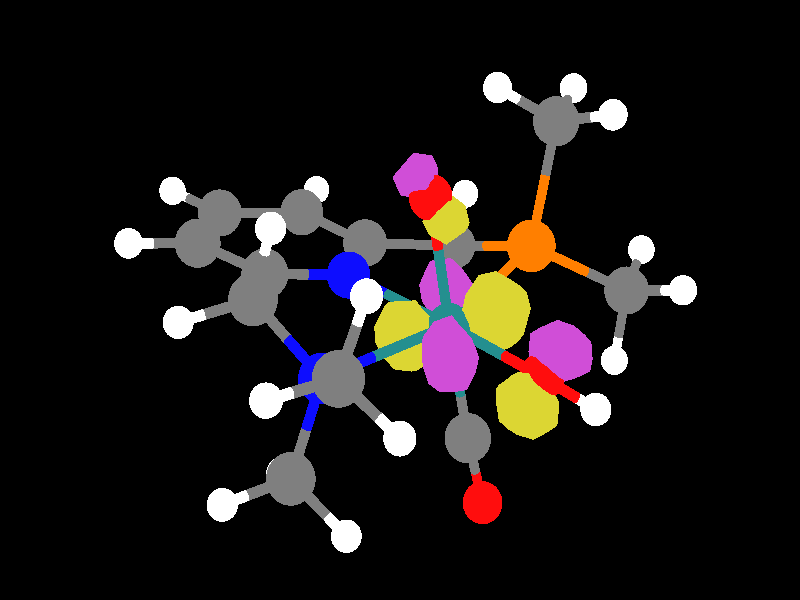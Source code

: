 // ****This file was generated by Gabedit ****

global_settings {
	ambient_light rgb <0.200000002980232, 0.200000002980232, 0.200000002980232>
	max_trace_level 15
}

// Rotation matrix
#declare myTransforms = transform {
matrix <-0.895895, -0.210840 ,0.391049, -0.441866, 0.514252, -0.735051, -0.046120, -0.831319, -0.553878, 0.000000, 0.000000 ,0.000000>
}

// finish options
#declare ambientCoef = 0.2;
#declare diffuseCoef = 0.8;
#declare specularCoef = 0.8;

// CAMERA
camera
{
	right     1.43865030674847 *x
	up        y
	direction -z
	angle 25.40669623176467
	location  < 0.000000, 0.00000, 50.00000000000000 >
	look_at   < 0.000000, 0.00000, 0.00000000000000 >
	translate < -0.39735099337748 , 0.08714596949891 , 0.000000 >
}

// LIGHT 1
light_source
{

	<  0.000000,  0.000000, 50.000000>
	color rgb <1, 1, 1>
	fade_distance 100.715721808572
	fade_power 0
	parallel
	point_at <  0.000000,  0.000000, -50.000000>
}

light_source {
	<28.531854657851, 50.2572796825395, -12.6372721914616>
	color rgb <0.300000011920929, 0.300000011920929, 0.300000011920929>
	fade_distance 100.715721808572
	fade_power 0
	parallel
	point_at <-28.531854657851, -50.2572796825395, 12.6372721914616>
}

#default {
	finish {ambient .8 diffuse 1 specular 1 roughness .005 metallic 0.5}
}

    // BACKGROUND 
background 
{
	color rgb < 0.000000, 0.000000, 0.000000 >
}

# declare molecule = union {
// ATOMS 
sphere
{
	<     -1.048891,     -5.223640,     -0.845144>       0.578256
	texture
	{
		pigment { rgb<      1.000000,      0.049989,      0.049989> }
		finish {ambient ambientCoef diffuse diffuseCoef specular specularCoef}
	}
}
sphere
{
	<      0.236372,     -1.019577,     -3.829894>       0.578256
	texture
	{
		pigment { rgb<      1.000000,      0.049989,      0.049989> }
		finish {ambient ambientCoef diffuse diffuseCoef specular specularCoef}
	}
}
sphere
{
	<      4.412403,     -4.403548,     -1.763862>       0.663294
	texture
	{
		pigment { rgb<      0.499992,      0.499992,      0.499992> }
		finish {ambient ambientCoef diffuse diffuseCoef specular specularCoef}
	}
}
sphere
{
	<      4.394225,      0.001491,     -3.306165>       0.408181
	texture
	{
		pigment { rgb<      1.000000,      1.000000,      1.000000> }
		finish {ambient ambientCoef diffuse diffuseCoef specular specularCoef}
	}
}
sphere
{
	<      3.845036,     -2.225022,     -0.149227>       0.629279
	texture
	{
		pigment { rgb<      0.049989,      0.049989,      1.000000> }
		finish {ambient ambientCoef diffuse diffuseCoef specular specularCoef}
	}
}
sphere
{
	<      4.843221,      0.114447,     -1.273219>       0.663294
	texture
	{
		pigment { rgb<      0.499992,      0.499992,      0.499992> }
		finish {ambient ambientCoef diffuse diffuseCoef specular specularCoef}
	}
}
sphere
{
	<     -5.027623,      1.340069,     -3.717187>       0.663294
	texture
	{
		pigment { rgb<      0.499992,      0.499992,      0.499992> }
		finish {ambient ambientCoef diffuse diffuseCoef specular specularCoef}
	}
}
sphere
{
	<     -6.959686,     -0.421082,      1.081942>       0.663294
	texture
	{
		pigment { rgb<      0.499992,      0.499992,      0.499992> }
		finish {ambient ambientCoef diffuse diffuseCoef specular specularCoef}
	}
}
sphere
{
	<     -4.038284,      0.496982,     -0.526618>       0.707513
	texture
	{
		pigment { rgb<      1.000000,      0.499992,      0.000000> }
		finish {ambient ambientCoef diffuse diffuseCoef specular specularCoef}
	}
}
sphere
{
	<      6.912934,      0.263216,     -1.034167>       0.408181
	texture
	{
		pigment { rgb<      1.000000,      1.000000,      1.000000> }
		finish {ambient ambientCoef diffuse diffuseCoef specular specularCoef}
	}
}
sphere
{
	<      4.863961,     -2.599118,      2.391025>       0.663294
	texture
	{
		pigment { rgb<      0.499992,      0.499992,      0.499992> }
		finish {ambient ambientCoef diffuse diffuseCoef specular specularCoef}
	}
}
sphere
{
	<     -0.902213,     -1.997941,      3.288691>       0.663294
	texture
	{
		pigment { rgb<      0.499992,      0.499992,      0.499992> }
		finish {ambient ambientCoef diffuse diffuseCoef specular specularCoef}
	}
}
sphere
{
	<      3.524445,      2.442378,     -0.317999>       0.663294
	texture
	{
		pigment { rgb<      0.499992,      0.499992,      0.499992> }
		finish {ambient ambientCoef diffuse diffuseCoef specular specularCoef}
	}
}
sphere
{
	<      1.038122,      2.145799,      0.154815>       0.629279
	texture
	{
		pigment { rgb<      0.049989,      0.049989,      1.000000> }
		finish {ambient ambientCoef diffuse diffuseCoef specular specularCoef}
	}
}
sphere
{
	<     -3.207419,      3.564696,      1.054748>       0.663294
	texture
	{
		pigment { rgb<      0.499992,      0.499992,      0.499992> }
		finish {ambient ambientCoef diffuse diffuseCoef specular specularCoef}
	}
}
sphere
{
	<     -0.459708,      4.148279,      0.658734>       0.663294
	texture
	{
		pigment { rgb<      0.499992,      0.499992,      0.499992> }
		finish {ambient ambientCoef diffuse diffuseCoef specular specularCoef}
	}
}
sphere
{
	<      4.649343,      4.808988,     -0.153299>       0.663294
	texture
	{
		pigment { rgb<      0.499992,      0.499992,      0.499992> }
		finish {ambient ambientCoef diffuse diffuseCoef specular specularCoef}
	}
}
sphere
{
	<      6.670006,      5.011379,     -0.504799>       0.408181
	texture
	{
		pigment { rgb<      1.000000,      1.000000,      1.000000> }
		finish {ambient ambientCoef diffuse diffuseCoef specular specularCoef}
	}
}
sphere
{
	<     -3.542756,      3.225168,      3.087230>       0.408181
	texture
	{
		pigment { rgb<      1.000000,      1.000000,      1.000000> }
		finish {ambient ambientCoef diffuse diffuseCoef specular specularCoef}
	}
}
sphere
{
	<     -4.414408,      5.160002,      0.483744>       0.408181
	texture
	{
		pigment { rgb<      1.000000,      1.000000,      1.000000> }
		finish {ambient ambientCoef diffuse diffuseCoef specular specularCoef}
	}
}
sphere
{
	<      0.563825,      6.570246,      0.782064>       0.663294
	texture
	{
		pigment { rgb<      0.499992,      0.499992,      0.499992> }
		finish {ambient ambientCoef diffuse diffuseCoef specular specularCoef}
	}
}
sphere
{
	<      3.146973,      6.897062,      0.407902>       0.663294
	texture
	{
		pigment { rgb<      0.499992,      0.499992,      0.499992> }
		finish {ambient ambientCoef diffuse diffuseCoef specular specularCoef}
	}
}
sphere
{
	<     -0.661701,      8.178456,      1.180090>       0.408181
	texture
	{
		pigment { rgb<      1.000000,      1.000000,      1.000000> }
		finish {ambient ambientCoef diffuse diffuseCoef specular specularCoef}
	}
}
sphere
{
	<      3.983508,      8.778076,      0.529386>       0.408181
	texture
	{
		pigment { rgb<      1.000000,      1.000000,      1.000000> }
		finish {ambient ambientCoef diffuse diffuseCoef specular specularCoef}
	}
}
sphere
{
	<     -1.379353,     -2.323624,      5.406049>       0.578256
	texture
	{
		pigment { rgb<      1.000000,      0.049989,      0.049989> }
		finish {ambient ambientCoef diffuse diffuseCoef specular specularCoef}
	}
}
sphere
{
	<     -6.490523,      2.816560,     -3.712517>       0.408181
	texture
	{
		pigment { rgb<      1.000000,      1.000000,      1.000000> }
		finish {ambient ambientCoef diffuse diffuseCoef specular specularCoef}
	}
}
sphere
{
	<     -5.746679,     -0.381258,     -4.632353>       0.408181
	texture
	{
		pigment { rgb<      1.000000,      1.000000,      1.000000> }
		finish {ambient ambientCoef diffuse diffuseCoef specular specularCoef}
	}
}
sphere
{
	<     -3.327864,      1.917618,     -4.758655>       0.408181
	texture
	{
		pigment { rgb<      1.000000,      1.000000,      1.000000> }
		finish {ambient ambientCoef diffuse diffuseCoef specular specularCoef}
	}
}
sphere
{
	<     -6.538038,     -0.833258,      3.074029>       0.408181
	texture
	{
		pigment { rgb<      1.000000,      1.000000,      1.000000> }
		finish {ambient ambientCoef diffuse diffuseCoef specular specularCoef}
	}
}
sphere
{
	<     -7.668718,     -2.159444,      0.190374>       0.408181
	texture
	{
		pigment { rgb<      1.000000,      1.000000,      1.000000> }
		finish {ambient ambientCoef diffuse diffuseCoef specular specularCoef}
	}
}
sphere
{
	<     -8.416194,      1.058043,      0.956554>       0.408181
	texture
	{
		pigment { rgb<      1.000000,      1.000000,      1.000000> }
		finish {ambient ambientCoef diffuse diffuseCoef specular specularCoef}
	}
}
sphere
{
	<      3.489568,     -6.068597,     -0.943658>       0.408181
	texture
	{
		pigment { rgb<      1.000000,      1.000000,      1.000000> }
		finish {ambient ambientCoef diffuse diffuseCoef specular specularCoef}
	}
}
sphere
{
	<      6.476444,     -4.689574,     -1.932263>       0.408181
	texture
	{
		pigment { rgb<      1.000000,      1.000000,      1.000000> }
		finish {ambient ambientCoef diffuse diffuseCoef specular specularCoef}
	}
}
sphere
{
	<      3.545633,     -4.055057,     -3.615563>       0.408181
	texture
	{
		pigment { rgb<      1.000000,      1.000000,      1.000000> }
		finish {ambient ambientCoef diffuse diffuseCoef specular specularCoef}
	}
}
sphere
{
	<      4.436127,     -0.944892,      3.572103>       0.408181
	texture
	{
		pigment { rgb<      1.000000,      1.000000,      1.000000> }
		finish {ambient ambientCoef diffuse diffuseCoef specular specularCoef}
	}
}
sphere
{
	<      6.936521,     -2.879627,      2.334371>       0.408181
	texture
	{
		pigment { rgb<      1.000000,      1.000000,      1.000000> }
		finish {ambient ambientCoef diffuse diffuseCoef specular specularCoef}
	}
}
sphere
{
	<      3.971224,     -4.268308,      3.237783>       0.408181
	texture
	{
		pigment { rgb<      1.000000,      1.000000,      1.000000> }
		finish {ambient ambientCoef diffuse diffuseCoef specular specularCoef}
	}
}
sphere
{
	<     -0.325115,     -1.488127,     -0.158569>       0.578256
	texture
	{
		pigment { rgb<      0.139986,      0.559991,      0.559991> }
		finish {ambient ambientCoef diffuse diffuseCoef specular specularCoef}
	}
}
sphere
{
	<     -2.462242,     -5.804705,      0.146325>       0.408181
	texture
	{
		pigment { rgb<      1.000000,      1.000000,      1.000000> }
		finish {ambient ambientCoef diffuse diffuseCoef specular specularCoef}
	}
}
// BONDS 
cylinder
{
	<     -1.048891,     -5.223640,     -0.845144>,
	<     -0.769459,     -3.781448,     -0.580074> 
	      0.140000
	texture
	{
		pigment { rgb<      1.000000,      0.049989,      0.049989> }
		finish {ambient ambientCoef diffuse diffuseCoef specular specularCoef}
	}
}
cylinder
{
	<     -0.769459,     -3.781448,     -0.580074>,
	<     -0.325115,     -1.488127,     -0.158569> 
	      0.140000
	texture
	{
		pigment { rgb<      0.139986,      0.559991,      0.559991> }
		finish {ambient ambientCoef diffuse diffuseCoef specular specularCoef}
	}
}
cylinder
{
	<     -1.048891,     -5.223640,     -0.845144>,
	<     -1.961213,     -5.598719,     -0.205148> 
	      0.140000
	texture
	{
		pigment { rgb<      1.000000,      0.049989,      0.049989> }
		finish {ambient ambientCoef diffuse diffuseCoef specular specularCoef}
	}
}
cylinder
{
	<     -1.961213,     -5.598719,     -0.205148>,
	<     -2.462242,     -5.804705,      0.146325> 
	      0.140000
	texture
	{
		pigment { rgb<      1.000000,      1.000000,      1.000000> }
		finish {ambient ambientCoef diffuse diffuseCoef specular specularCoef}
	}
}
cylinder
{
	<      0.236372,     -1.019577,     -3.829894>,
	<      0.019595,     -1.200473,     -2.412483> 
	      0.140000
	texture
	{
		pigment { rgb<      1.000000,      0.049989,      0.049989> }
		finish {ambient ambientCoef diffuse diffuseCoef specular specularCoef}
	}
}
cylinder
{
	<      0.019595,     -1.200473,     -2.412483>,
	<     -0.325115,     -1.488127,     -0.158569> 
	      0.140000
	texture
	{
		pigment { rgb<      0.139986,      0.559991,      0.559991> }
		finish {ambient ambientCoef diffuse diffuseCoef specular specularCoef}
	}
}
cylinder
{
	<      4.412403,     -4.403548,     -1.763862>,
	<      4.126468,     -3.305640,     -0.950137> 
	      0.140000
	texture
	{
		pigment { rgb<      0.499992,      0.499992,      0.499992> }
		finish {ambient ambientCoef diffuse diffuseCoef specular specularCoef}
	}
}
cylinder
{
	<      4.126468,     -3.305640,     -0.950137>,
	<      3.845036,     -2.225022,     -0.149227> 
	      0.140000
	texture
	{
		pigment { rgb<      0.049989,      0.049989,      1.000000> }
		finish {ambient ambientCoef diffuse diffuseCoef specular specularCoef}
	}
}
cylinder
{
	<      4.412403,     -4.403548,     -1.763862>,
	<      3.808279,     -5.493554,     -1.226924> 
	      0.140000
	texture
	{
		pigment { rgb<      0.499992,      0.499992,      0.499992> }
		finish {ambient ambientCoef diffuse diffuseCoef specular specularCoef}
	}
}
cylinder
{
	<      3.808279,     -5.493554,     -1.226924>,
	<      3.489568,     -6.068597,     -0.943658> 
	      0.140000
	texture
	{
		pigment { rgb<      1.000000,      1.000000,      1.000000> }
		finish {ambient ambientCoef diffuse diffuseCoef specular specularCoef}
	}
}
cylinder
{
	<      4.412403,     -4.403548,     -1.763862>,
	<      5.763605,     -4.590792,     -1.874104> 
	      0.140000
	texture
	{
		pigment { rgb<      0.499992,      0.499992,      0.499992> }
		finish {ambient ambientCoef diffuse diffuseCoef specular specularCoef}
	}
}
cylinder
{
	<      5.763605,     -4.590792,     -1.874104>,
	<      6.476444,     -4.689574,     -1.932263> 
	      0.140000
	texture
	{
		pigment { rgb<      1.000000,      1.000000,      1.000000> }
		finish {ambient ambientCoef diffuse diffuseCoef specular specularCoef}
	}
}
cylinder
{
	<      4.412403,     -4.403548,     -1.763862>,
	<      3.844981,     -4.175412,     -2.976058> 
	      0.140000
	texture
	{
		pigment { rgb<      0.499992,      0.499992,      0.499992> }
		finish {ambient ambientCoef diffuse diffuseCoef specular specularCoef}
	}
}
cylinder
{
	<      3.844981,     -4.175412,     -2.976058>,
	<      3.545633,     -4.055057,     -3.615563> 
	      0.140000
	texture
	{
		pigment { rgb<      1.000000,      1.000000,      1.000000> }
		finish {ambient ambientCoef diffuse diffuseCoef specular specularCoef}
	}
}
cylinder
{
	<      4.394225,      0.001491,     -3.306165>,
	<      4.549291,      0.040502,     -2.604066> 
	      0.140000
	texture
	{
		pigment { rgb<      1.000000,      1.000000,      1.000000> }
		finish {ambient ambientCoef diffuse diffuseCoef specular specularCoef}
	}
}
cylinder
{
	<      4.549291,      0.040502,     -2.604066>,
	<      4.843221,      0.114447,     -1.273219> 
	      0.140000
	texture
	{
		pigment { rgb<      0.499992,      0.499992,      0.499992> }
		finish {ambient ambientCoef diffuse diffuseCoef specular specularCoef}
	}
}
cylinder
{
	<      3.845036,     -2.225022,     -0.149227>,
	<      4.340168,     -1.064571,     -0.706763> 
	      0.140000
	texture
	{
		pigment { rgb<      0.049989,      0.049989,      1.000000> }
		finish {ambient ambientCoef diffuse diffuseCoef specular specularCoef}
	}
}
cylinder
{
	<      4.340168,     -1.064571,     -0.706763>,
	<      4.843221,      0.114447,     -1.273219> 
	      0.140000
	texture
	{
		pigment { rgb<      0.499992,      0.499992,      0.499992> }
		finish {ambient ambientCoef diffuse diffuseCoef specular specularCoef}
	}
}
cylinder
{
	<      3.845036,     -2.225022,     -0.149227>,
	<      4.350455,     -2.410585,      1.110818> 
	      0.140000
	texture
	{
		pigment { rgb<      0.049989,      0.049989,      1.000000> }
		finish {ambient ambientCoef diffuse diffuseCoef specular specularCoef}
	}
}
cylinder
{
	<      4.350455,     -2.410585,      1.110818>,
	<      4.863961,     -2.599118,      2.391025> 
	      0.140000
	texture
	{
		pigment { rgb<      0.499992,      0.499992,      0.499992> }
		finish {ambient ambientCoef diffuse diffuseCoef specular specularCoef}
	}
}
cylinder
{
	<      3.845036,     -2.225022,     -0.149227>,
	<      2.210964,     -1.936270,     -0.152888> 
	      0.140000
	texture
	{
		pigment { rgb<      0.049989,      0.049989,      1.000000> }
		finish {ambient ambientCoef diffuse diffuseCoef specular specularCoef}
	}
}
cylinder
{
	<      2.210964,     -1.936270,     -0.152888>,
	<     -0.325115,     -1.488127,     -0.158569> 
	      0.140000
	texture
	{
		pigment { rgb<      0.139986,      0.559991,      0.559991> }
		finish {ambient ambientCoef diffuse diffuseCoef specular specularCoef}
	}
}
cylinder
{
	<      4.843221,      0.114447,     -1.273219>,
	<      6.198136,      0.211837,     -1.116726> 
	      0.140000
	texture
	{
		pigment { rgb<      0.499992,      0.499992,      0.499992> }
		finish {ambient ambientCoef diffuse diffuseCoef specular specularCoef}
	}
}
cylinder
{
	<      6.198136,      0.211837,     -1.116726>,
	<      6.912934,      0.263216,     -1.034167> 
	      0.140000
	texture
	{
		pigment { rgb<      1.000000,      1.000000,      1.000000> }
		finish {ambient ambientCoef diffuse diffuseCoef specular specularCoef}
	}
}
cylinder
{
	<      4.843221,      0.114447,     -1.273219>,
	<      4.183833,      1.278412,     -0.795609> 
	      0.140000
	texture
	{
		pigment { rgb<      0.499992,      0.499992,      0.499992> }
		finish {ambient ambientCoef diffuse diffuseCoef specular specularCoef}
	}
}
cylinder
{
	<      4.183833,      1.278412,     -0.795609>,
	<      3.524445,      2.442378,     -0.317999> 
	      0.140000
	texture
	{
		pigment { rgb<      0.499992,      0.499992,      0.499992> }
		finish {ambient ambientCoef diffuse diffuseCoef specular specularCoef}
	}
}
cylinder
{
	<     -5.027623,      1.340069,     -3.717187>,
	<     -4.606839,      0.981489,     -2.360180> 
	      0.140000
	texture
	{
		pigment { rgb<      0.499992,      0.499992,      0.499992> }
		finish {ambient ambientCoef diffuse diffuseCoef specular specularCoef}
	}
}
cylinder
{
	<     -4.606839,      0.981489,     -2.360180>,
	<     -4.038284,      0.496982,     -0.526618> 
	      0.140000
	texture
	{
		pigment { rgb<      1.000000,      0.499992,      0.000000> }
		finish {ambient ambientCoef diffuse diffuseCoef specular specularCoef}
	}
}
cylinder
{
	<     -5.027623,      1.340069,     -3.717187>,
	<     -5.985295,      2.306638,     -3.714130> 
	      0.140000
	texture
	{
		pigment { rgb<      0.499992,      0.499992,      0.499992> }
		finish {ambient ambientCoef diffuse diffuseCoef specular specularCoef}
	}
}
cylinder
{
	<     -5.985295,      2.306638,     -3.714130>,
	<     -6.490523,      2.816560,     -3.712517> 
	      0.140000
	texture
	{
		pigment { rgb<      1.000000,      1.000000,      1.000000> }
		finish {ambient ambientCoef diffuse diffuseCoef specular specularCoef}
	}
}
cylinder
{
	<     -5.027623,      1.340069,     -3.717187>,
	<     -5.498345,      0.213221,     -4.316291> 
	      0.140000
	texture
	{
		pigment { rgb<      0.499992,      0.499992,      0.499992> }
		finish {ambient ambientCoef diffuse diffuseCoef specular specularCoef}
	}
}
cylinder
{
	<     -5.498345,      0.213221,     -4.316291>,
	<     -5.746679,     -0.381258,     -4.632353> 
	      0.140000
	texture
	{
		pigment { rgb<      1.000000,      1.000000,      1.000000> }
		finish {ambient ambientCoef diffuse diffuseCoef specular specularCoef}
	}
}
cylinder
{
	<     -5.027623,      1.340069,     -3.717187>,
	<     -3.914894,      1.718155,     -4.398973> 
	      0.140000
	texture
	{
		pigment { rgb<      0.499992,      0.499992,      0.499992> }
		finish {ambient ambientCoef diffuse diffuseCoef specular specularCoef}
	}
}
cylinder
{
	<     -3.914894,      1.718155,     -4.398973>,
	<     -3.327864,      1.917618,     -4.758655> 
	      0.140000
	texture
	{
		pigment { rgb<      1.000000,      1.000000,      1.000000> }
		finish {ambient ambientCoef diffuse diffuseCoef specular specularCoef}
	}
}
cylinder
{
	<     -6.959686,     -0.421082,      1.081942>,
	<     -5.717161,     -0.030613,      0.397792> 
	      0.140000
	texture
	{
		pigment { rgb<      0.499992,      0.499992,      0.499992> }
		finish {ambient ambientCoef diffuse diffuseCoef specular specularCoef}
	}
}
cylinder
{
	<     -5.717161,     -0.030613,      0.397792>,
	<     -4.038284,      0.496982,     -0.526618> 
	      0.140000
	texture
	{
		pigment { rgb<      1.000000,      0.499992,      0.000000> }
		finish {ambient ambientCoef diffuse diffuseCoef specular specularCoef}
	}
}
cylinder
{
	<     -6.959686,     -0.421082,      1.081942>,
	<     -6.683658,     -0.690909,      2.386040> 
	      0.140000
	texture
	{
		pigment { rgb<      0.499992,      0.499992,      0.499992> }
		finish {ambient ambientCoef diffuse diffuseCoef specular specularCoef}
	}
}
cylinder
{
	<     -6.683658,     -0.690909,      2.386040>,
	<     -6.538038,     -0.833258,      3.074029> 
	      0.140000
	texture
	{
		pigment { rgb<      1.000000,      1.000000,      1.000000> }
		finish {ambient ambientCoef diffuse diffuseCoef specular specularCoef}
	}
}
cylinder
{
	<     -6.959686,     -0.421082,      1.081942>,
	<     -7.423846,     -1.559082,      0.498286> 
	      0.140000
	texture
	{
		pigment { rgb<      0.499992,      0.499992,      0.499992> }
		finish {ambient ambientCoef diffuse diffuseCoef specular specularCoef}
	}
}
cylinder
{
	<     -7.423846,     -1.559082,      0.498286>,
	<     -7.668718,     -2.159444,      0.190374> 
	      0.140000
	texture
	{
		pigment { rgb<      1.000000,      1.000000,      1.000000> }
		finish {ambient ambientCoef diffuse diffuseCoef specular specularCoef}
	}
}
cylinder
{
	<     -6.959686,     -0.421082,      1.081942>,
	<     -7.913173,      0.547211,      0.999858> 
	      0.140000
	texture
	{
		pigment { rgb<      0.499992,      0.499992,      0.499992> }
		finish {ambient ambientCoef diffuse diffuseCoef specular specularCoef}
	}
}
cylinder
{
	<     -7.913173,      0.547211,      0.999858>,
	<     -8.416194,      1.058043,      0.956554> 
	      0.140000
	texture
	{
		pigment { rgb<      1.000000,      1.000000,      1.000000> }
		finish {ambient ambientCoef diffuse diffuseCoef specular specularCoef}
	}
}
cylinder
{
	<     -4.038284,      0.496982,     -0.526618>,
	<     -3.560801,      2.259941,      0.382164> 
	      0.140000
	texture
	{
		pigment { rgb<      1.000000,      0.499992,      0.000000> }
		finish {ambient ambientCoef diffuse diffuseCoef specular specularCoef}
	}
}
cylinder
{
	<     -3.560801,      2.259941,      0.382164>,
	<     -3.207419,      3.564696,      1.054748> 
	      0.140000
	texture
	{
		pigment { rgb<      0.499992,      0.499992,      0.499992> }
		finish {ambient ambientCoef diffuse diffuseCoef specular specularCoef}
	}
}
cylinder
{
	<     -4.038284,      0.496982,     -0.526618>,
	<     -2.295451,     -0.434759,     -0.353868> 
	      0.140000
	texture
	{
		pigment { rgb<      1.000000,      0.499992,      0.000000> }
		finish {ambient ambientCoef diffuse diffuseCoef specular specularCoef}
	}
}
cylinder
{
	<     -2.295451,     -0.434759,     -0.353868>,
	<     -0.325115,     -1.488127,     -0.158569> 
	      0.140000
	texture
	{
		pigment { rgb<      0.139986,      0.559991,      0.559991> }
		finish {ambient ambientCoef diffuse diffuseCoef specular specularCoef}
	}
}
cylinder
{
	<      4.863961,     -2.599118,      2.391025>,
	<      4.583884,     -1.516196,      3.164205> 
	      0.140000
	texture
	{
		pigment { rgb<      0.499992,      0.499992,      0.499992> }
		finish {ambient ambientCoef diffuse diffuseCoef specular specularCoef}
	}
}
cylinder
{
	<      4.583884,     -1.516196,      3.164205>,
	<      4.436127,     -0.944892,      3.572103> 
	      0.140000
	texture
	{
		pigment { rgb<      1.000000,      1.000000,      1.000000> }
		finish {ambient ambientCoef diffuse diffuseCoef specular specularCoef}
	}
}
cylinder
{
	<      4.863961,     -2.599118,      2.391025>,
	<      6.220740,     -2.782750,      2.353937> 
	      0.140000
	texture
	{
		pigment { rgb<      0.499992,      0.499992,      0.499992> }
		finish {ambient ambientCoef diffuse diffuseCoef specular specularCoef}
	}
}
cylinder
{
	<      6.220740,     -2.782750,      2.353937>,
	<      6.936521,     -2.879627,      2.334371> 
	      0.140000
	texture
	{
		pigment { rgb<      1.000000,      1.000000,      1.000000> }
		finish {ambient ambientCoef diffuse diffuseCoef specular specularCoef}
	}
}
cylinder
{
	<      4.863961,     -2.599118,      2.391025>,
	<      4.279541,     -3.691835,      2.945346> 
	      0.140000
	texture
	{
		pigment { rgb<      0.499992,      0.499992,      0.499992> }
		finish {ambient ambientCoef diffuse diffuseCoef specular specularCoef}
	}
}
cylinder
{
	<      4.279541,     -3.691835,      2.945346>,
	<      3.971224,     -4.268308,      3.237783> 
	      0.140000
	texture
	{
		pigment { rgb<      1.000000,      1.000000,      1.000000> }
		finish {ambient ambientCoef diffuse diffuseCoef specular specularCoef}
	}
}
cylinder
{
	<     -0.902213,     -1.997941,      3.288691>,
	<     -1.145574,     -2.164052,      4.368628> 
	      0.140000
	texture
	{
		pigment { rgb<      0.499992,      0.499992,      0.499992> }
		finish {ambient ambientCoef diffuse diffuseCoef specular specularCoef}
	}
}
cylinder
{
	<     -1.145574,     -2.164052,      4.368628>,
	<     -1.379353,     -2.323624,      5.406049> 
	      0.140000
	texture
	{
		pigment { rgb<      1.000000,      0.049989,      0.049989> }
		finish {ambient ambientCoef diffuse diffuseCoef specular specularCoef}
	}
}
cylinder
{
	<     -0.902213,     -1.997941,      3.288691>,
	<     -0.673891,     -1.796239,      1.924822> 
	      0.140000
	texture
	{
		pigment { rgb<      0.499992,      0.499992,      0.499992> }
		finish {ambient ambientCoef diffuse diffuseCoef specular specularCoef}
	}
}
cylinder
{
	<     -0.673891,     -1.796239,      1.924822>,
	<     -0.325115,     -1.488127,     -0.158569> 
	      0.140000
	texture
	{
		pigment { rgb<      0.139986,      0.559991,      0.559991> }
		finish {ambient ambientCoef diffuse diffuseCoef specular specularCoef}
	}
}
cylinder
{
	<      3.524445,      2.442378,     -0.317999>,
	<      2.271417,      2.292911,     -0.079716> 
	      0.140000
	texture
	{
		pigment { rgb<      0.499992,      0.499992,      0.499992> }
		finish {ambient ambientCoef diffuse diffuseCoef specular specularCoef}
	}
}
cylinder
{
	<      2.271417,      2.292911,     -0.079716>,
	<      1.038122,      2.145799,      0.154815> 
	      0.140000
	texture
	{
		pigment { rgb<      0.049989,      0.049989,      1.000000> }
		finish {ambient ambientCoef diffuse diffuseCoef specular specularCoef}
	}
}
cylinder
{
	<      3.524445,      2.442378,     -0.317999>,
	<      4.086894,      3.625683,     -0.235649> 
	      0.140000
	texture
	{
		pigment { rgb<      0.499992,      0.499992,      0.499992> }
		finish {ambient ambientCoef diffuse diffuseCoef specular specularCoef}
	}
}
cylinder
{
	<      4.086894,      3.625683,     -0.235649>,
	<      4.649343,      4.808988,     -0.153299> 
	      0.140000
	texture
	{
		pigment { rgb<      0.499992,      0.499992,      0.499992> }
		finish {ambient ambientCoef diffuse diffuseCoef specular specularCoef}
	}
}
cylinder
{
	<      1.038122,      2.145799,      0.154815>,
	<      0.295151,      3.139093,      0.404775> 
	      0.140000
	texture
	{
		pigment { rgb<      0.049989,      0.049989,      1.000000> }
		finish {ambient ambientCoef diffuse diffuseCoef specular specularCoef}
	}
}
cylinder
{
	<      0.295151,      3.139093,      0.404775>,
	<     -0.459708,      4.148279,      0.658734> 
	      0.140000
	texture
	{
		pigment { rgb<      0.499992,      0.499992,      0.499992> }
		finish {ambient ambientCoef diffuse diffuseCoef specular specularCoef}
	}
}
cylinder
{
	<      1.038122,      2.145799,      0.154815>,
	<      0.503938,      0.721847,      0.032016> 
	      0.140000
	texture
	{
		pigment { rgb<      0.049989,      0.049989,      1.000000> }
		finish {ambient ambientCoef diffuse diffuseCoef specular specularCoef}
	}
}
cylinder
{
	<      0.503938,      0.721847,      0.032016>,
	<     -0.325115,     -1.488127,     -0.158569> 
	      0.140000
	texture
	{
		pigment { rgb<      0.139986,      0.559991,      0.559991> }
		finish {ambient ambientCoef diffuse diffuseCoef specular specularCoef}
	}
}
cylinder
{
	<     -3.207419,      3.564696,      1.054748>,
	<     -1.833563,      3.856487,      0.856741> 
	      0.140000
	texture
	{
		pigment { rgb<      0.499992,      0.499992,      0.499992> }
		finish {ambient ambientCoef diffuse diffuseCoef specular specularCoef}
	}
}
cylinder
{
	<     -1.833563,      3.856487,      0.856741>,
	<     -0.459708,      4.148279,      0.658734> 
	      0.140000
	texture
	{
		pigment { rgb<      0.499992,      0.499992,      0.499992> }
		finish {ambient ambientCoef diffuse diffuseCoef specular specularCoef}
	}
}
cylinder
{
	<     -3.207419,      3.564696,      1.054748>,
	<     -3.426944,      3.342427,      2.385291> 
	      0.140000
	texture
	{
		pigment { rgb<      0.499992,      0.499992,      0.499992> }
		finish {ambient ambientCoef diffuse diffuseCoef specular specularCoef}
	}
}
cylinder
{
	<     -3.426944,      3.342427,      2.385291>,
	<     -3.542756,      3.225168,      3.087230> 
	      0.140000
	texture
	{
		pigment { rgb<      1.000000,      1.000000,      1.000000> }
		finish {ambient ambientCoef diffuse diffuseCoef specular specularCoef}
	}
}
cylinder
{
	<     -3.207419,      3.564696,      1.054748>,
	<     -3.997561,      4.609046,      0.680946> 
	      0.140000
	texture
	{
		pigment { rgb<      0.499992,      0.499992,      0.499992> }
		finish {ambient ambientCoef diffuse diffuseCoef specular specularCoef}
	}
}
cylinder
{
	<     -3.997561,      4.609046,      0.680946>,
	<     -4.414408,      5.160002,      0.483744> 
	      0.140000
	texture
	{
		pigment { rgb<      1.000000,      1.000000,      1.000000> }
		finish {ambient ambientCoef diffuse diffuseCoef specular specularCoef}
	}
}
cylinder
{
	<     -0.459708,      4.148279,      0.658734>,
	<      0.052058,      5.359263,      0.720399> 
	      0.140000
	texture
	{
		pigment { rgb<      0.499992,      0.499992,      0.499992> }
		finish {ambient ambientCoef diffuse diffuseCoef specular specularCoef}
	}
}
cylinder
{
	<      0.052058,      5.359263,      0.720399>,
	<      0.563825,      6.570246,      0.782064> 
	      0.140000
	texture
	{
		pigment { rgb<      0.499992,      0.499992,      0.499992> }
		finish {ambient ambientCoef diffuse diffuseCoef specular specularCoef}
	}
}
cylinder
{
	<      4.649343,      4.808988,     -0.153299>,
	<      5.972148,      4.941481,     -0.383404> 
	      0.140000
	texture
	{
		pigment { rgb<      0.499992,      0.499992,      0.499992> }
		finish {ambient ambientCoef diffuse diffuseCoef specular specularCoef}
	}
}
cylinder
{
	<      5.972148,      4.941481,     -0.383404>,
	<      6.670006,      5.011379,     -0.504799> 
	      0.140000
	texture
	{
		pigment { rgb<      1.000000,      1.000000,      1.000000> }
		finish {ambient ambientCoef diffuse diffuseCoef specular specularCoef}
	}
}
cylinder
{
	<      4.649343,      4.808988,     -0.153299>,
	<      3.898158,      5.853025,      0.127302> 
	      0.140000
	texture
	{
		pigment { rgb<      0.499992,      0.499992,      0.499992> }
		finish {ambient ambientCoef diffuse diffuseCoef specular specularCoef}
	}
}
cylinder
{
	<      3.898158,      5.853025,      0.127302>,
	<      3.146973,      6.897062,      0.407902> 
	      0.140000
	texture
	{
		pigment { rgb<      0.499992,      0.499992,      0.499992> }
		finish {ambient ambientCoef diffuse diffuseCoef specular specularCoef}
	}
}
cylinder
{
	<      0.563825,      6.570246,      0.782064>,
	<      1.855399,      6.733654,      0.594983> 
	      0.140000
	texture
	{
		pigment { rgb<      0.499992,      0.499992,      0.499992> }
		finish {ambient ambientCoef diffuse diffuseCoef specular specularCoef}
	}
}
cylinder
{
	<      1.855399,      6.733654,      0.594983>,
	<      3.146973,      6.897062,      0.407902> 
	      0.140000
	texture
	{
		pigment { rgb<      0.499992,      0.499992,      0.499992> }
		finish {ambient ambientCoef diffuse diffuseCoef specular specularCoef}
	}
}
cylinder
{
	<      0.563825,      6.570246,      0.782064>,
	<     -0.238453,      7.623043,      1.042627> 
	      0.140000
	texture
	{
		pigment { rgb<      0.499992,      0.499992,      0.499992> }
		finish {ambient ambientCoef diffuse diffuseCoef specular specularCoef}
	}
}
cylinder
{
	<     -0.238453,      7.623043,      1.042627>,
	<     -0.661701,      8.178456,      1.180090> 
	      0.140000
	texture
	{
		pigment { rgb<      1.000000,      1.000000,      1.000000> }
		finish {ambient ambientCoef diffuse diffuseCoef specular specularCoef}
	}
}
cylinder
{
	<      3.146973,      6.897062,      0.407902>,
	<      3.694601,      8.128448,      0.487430> 
	      0.140000
	texture
	{
		pigment { rgb<      0.499992,      0.499992,      0.499992> }
		finish {ambient ambientCoef diffuse diffuseCoef specular specularCoef}
	}
}
cylinder
{
	<      3.694601,      8.128448,      0.487430>,
	<      3.983508,      8.778076,      0.529386> 
	      0.140000
	texture
	{
		pigment { rgb<      1.000000,      1.000000,      1.000000> }
		finish {ambient ambientCoef diffuse diffuseCoef specular specularCoef}
	}
}
 transform { myTransforms }
}

object {molecule}// transparency coeffition
#declare surfaceTransCoef = 0.600000;
// wire frame radius of cylinder
#declare wireFrameCylinderRadius = 0.007086;


// TriangleCylinders
#macro threeCylinders ( P1, P2, P3, r) 
	union {
		#if (vlength(P1-P2)>0)
			cylinder { P1 , P2, r}
		#end
		#if (vlength(P2-P3)>0)
			cylinder { P2 , P3, r}
		#end
		#if (vlength(P1-P3)>0)
			cylinder { P3 , P1, r}
		#end
	}
#end

// TriangleCylindersColor
#macro threeCylindersColor ( P1, P2, P3, C1, C2, C3, r) 
	union {
		#if (vlength(P1-P2)>0)
			cylinder { P1 , P2, r  texture {pigment { rgb C1}} finish {ambient ambientCoef diffuse diffuseCoef specular specularCoef} }
		#end
		#if (vlength(P2-P3)>0)
			cylinder { P2 , P3, r  texture {pigment { rgb C2}} finish {ambient ambientCoef diffuse diffuseCoef specular specularCoef} }
		#end
		#if (vlength(P1-P3)>0)
			cylinder { P3 , P1, r  texture {pigment { rgb C3}} finish {ambient ambientCoef diffuse diffuseCoef specular specularCoef} }
		#end
	}
#end

# declare surfaces = union{
mesh{
smooth_triangle
	{
	<-2.149284, -2.356895, -1.074642>, <0.752770, 0.464470,0.466481>,
	<-2.149284, -2.149284, -1.287958>, <0.774862, 0.247744,0.581559>,
	<-2.333368, -2.149284, -1.074642>, <0.848355, 0.258836,0.461841>
	}
smooth_triangle
	{
	<-2.149284, -2.603029, -0.537321>, <0.682467, 0.728586,0.058310>,
	<-2.149284, -2.356895, -1.074642>, <0.752770, 0.464470,0.466481>,
	<-2.333368, -2.149284, -1.074642>, <0.848355, 0.258836,0.461841>
	}
smooth_triangle
	{
	<-2.510286, -2.149284, -0.537321>, <0.971192, 0.236098,0.032300>,
	<-2.149284, -2.603029, -0.537321>, <0.682467, 0.728586,0.058310>,
	<-2.333368, -2.149284, -1.074642>, <0.848355, 0.258836,0.461841>
	}
smooth_triangle
	{
	<-2.149284, -2.464420, 0.000000>, <0.743167, 0.522008,-0.418582>,
	<-2.149284, -2.603029, -0.537321>, <0.682467, 0.728586,0.058310>,
	<-2.510286, -2.149284, -0.537321>, <0.971192, 0.236098,0.032300>
	}
smooth_triangle
	{
	<-2.396024, -2.149284, 0.000000>, <0.895861, 0.167328,-0.411624>,
	<-2.149284, -2.464420, 0.000000>, <0.743167, 0.522008,-0.418582>,
	<-2.510286, -2.149284, -0.537321>, <0.971192, 0.236098,0.032300>
	}
smooth_triangle
	{
	<-2.149284, -2.464420, 0.000000>, <0.743167, 0.522008,-0.418582>,
	<-2.396024, -2.149284, 0.000000>, <0.895861, 0.167328,-0.411624>,
	<-2.149284, -2.149284, 0.265892>, <0.755756, 0.122115,-0.643367>
	}
smooth_triangle
	{
	<-2.149284, -2.149284, -1.287958>, <0.774862, 0.247744,0.581559>,
	<-2.149284, -1.611963, -1.167473>, <0.680213, -0.566302,0.465416>,
	<-2.240695, -1.611963, -1.074642>, <0.714432, -0.554998,0.426104>
	}
smooth_triangle
	{
	<-2.333368, -2.149284, -1.074642>, <0.848355, 0.258836,0.461841>,
	<-2.149284, -2.149284, -1.287958>, <0.774862, 0.247744,0.581559>,
	<-2.240695, -1.611963, -1.074642>, <0.714432, -0.554998,0.426104>
	}
smooth_triangle
	{
	<-2.333368, -2.149284, -1.074642>, <0.848355, 0.258836,0.461841>,
	<-2.240695, -1.611963, -1.074642>, <0.714432, -0.554998,0.426104>,
	<-2.510286, -2.149284, -0.537321>, <0.971192, 0.236098,0.032300>
	}
smooth_triangle
	{
	<-2.240695, -1.611963, -1.074642>, <0.714432, -0.554998,0.426104>,
	<-2.440047, -1.611963, -0.537321>, <0.839372, -0.543091,-0.022521>,
	<-2.510286, -2.149284, -0.537321>, <0.971192, 0.236098,0.032300>
	}
smooth_triangle
	{
	<-2.510286, -2.149284, -0.537321>, <0.971192, 0.236098,0.032300>,
	<-2.440047, -1.611963, -0.537321>, <0.839372, -0.543091,-0.022521>,
	<-2.396024, -2.149284, 0.000000>, <0.895861, 0.167328,-0.411624>
	}
smooth_triangle
	{
	<-2.440047, -1.611963, -0.537321>, <0.839372, -0.543091,-0.022521>,
	<-2.224751, -1.611963, 0.000000>, <0.666953, -0.618981,-0.414772>,
	<-2.396024, -2.149284, 0.000000>, <0.895861, 0.167328,-0.411624>
	}
smooth_triangle
	{
	<-2.396024, -2.149284, 0.000000>, <0.895861, 0.167328,-0.411624>,
	<-2.224751, -1.611963, 0.000000>, <0.666953, -0.618981,-0.414772>,
	<-2.149284, -1.611963, 0.061282>, <0.633869, -0.635338,-0.441084>
	}
smooth_triangle
	{
	<-2.149284, -2.149284, 0.265892>, <0.755756, 0.122115,-0.643367>,
	<-2.396024, -2.149284, 0.000000>, <0.895861, 0.167328,-0.411624>,
	<-2.149284, -1.611963, 0.061282>, <0.633869, -0.635338,-0.441084>
	}
smooth_triangle
	{
	<-2.149284, -1.611963, -1.167473>, <0.680213, -0.566302,0.465416>,
	<-2.149284, -1.561079, -1.074642>, <0.643470, -0.649247,0.405493>,
	<-2.240695, -1.611963, -1.074642>, <0.714432, -0.554998,0.426104>
	}
smooth_triangle
	{
	<-2.149284, -1.561079, -1.074642>, <0.643470, -0.649247,0.405493>,
	<-2.149284, -1.455103, -0.537321>, <0.546475, -0.836105,-0.047880>,
	<-2.440047, -1.611963, -0.537321>, <0.839372, -0.543091,-0.022521>
	}
smooth_triangle
	{
	<-2.240695, -1.611963, -1.074642>, <0.714432, -0.554998,0.426104>,
	<-2.149284, -1.561079, -1.074642>, <0.643470, -0.649247,0.405493>,
	<-2.440047, -1.611963, -0.537321>, <0.839372, -0.543091,-0.022521>
	}
smooth_triangle
	{
	<-2.149284, -1.455103, -0.537321>, <0.546475, -0.836105,-0.047880>,
	<-2.149284, -1.577413, 0.000000>, <0.610374, -0.676989,-0.411253>,
	<-2.224751, -1.611963, 0.000000>, <0.666953, -0.618981,-0.414772>
	}
smooth_triangle
	{
	<-2.440047, -1.611963, -0.537321>, <0.839372, -0.543091,-0.022521>,
	<-2.149284, -1.455103, -0.537321>, <0.546475, -0.836105,-0.047880>,
	<-2.224751, -1.611963, 0.000000>, <0.666953, -0.618981,-0.414772>
	}
smooth_triangle
	{
	<-2.224751, -1.611963, 0.000000>, <0.666953, -0.618981,-0.414772>,
	<-2.149284, -1.577413, 0.000000>, <0.610374, -0.676989,-0.411253>,
	<-2.149284, -1.611963, 0.061282>, <0.633869, -0.635338,-0.441084>
	}
smooth_triangle
	{
	<-1.611963, -2.732128, -1.074642>, <0.097076, 0.919335,0.381312>,
	<-1.611963, -2.686605, -1.164925>, <0.110295, 0.899920,0.421877>,
	<-1.731238, -2.686605, -1.074642>, <0.179886, 0.900463,0.395989>
	}
smooth_triangle
	{
	<-1.611963, -2.871405, -0.537321>, <-0.011862, 0.999602,0.025588>,
	<-1.611963, -2.732128, -1.074642>, <0.097076, 0.919335,0.381312>,
	<-1.731238, -2.686605, -1.074642>, <0.179886, 0.900463,0.395989>
	}
smooth_triangle
	{
	<-2.050935, -2.686605, -0.537321>, <0.463526, 0.884784,0.047975>,
	<-1.611963, -2.871405, -0.537321>, <-0.011862, 0.999602,0.025588>,
	<-1.731238, -2.686605, -1.074642>, <0.179886, 0.900463,0.395989>
	}
smooth_triangle
	{
	<-1.611963, -2.757222, 0.000000>, <-0.174085, 0.904446,-0.389451>,
	<-1.611963, -2.871405, -0.537321>, <-0.011862, 0.999602,0.025588>,
	<-2.050935, -2.686605, -0.537321>, <0.463526, 0.884784,0.047975>
	}
smooth_triangle
	{
	<-1.815222, -2.686605, 0.000000>, <0.025950, 0.911338,-0.410840>,
	<-1.611963, -2.757222, 0.000000>, <-0.174085, 0.904446,-0.389451>,
	<-2.050935, -2.686605, -0.537321>, <0.463526, 0.884784,0.047975>
	}
smooth_triangle
	{
	<-1.611963, -2.757222, 0.000000>, <-0.174085, 0.904446,-0.389451>,
	<-1.815222, -2.686605, 0.000000>, <0.025950, 0.911338,-0.410840>,
	<-1.611963, -2.686605, 0.099564>, <-0.194484, 0.868007,-0.456881>
	}
smooth_triangle
	{
	<-1.611963, -2.237607, -1.611963>, <0.256662, 0.340082,0.904693>,
	<-1.611963, -2.149284, -1.690972>, <0.274833, 0.244375,0.929918>,
	<-1.732940, -2.149284, -1.611963>, <0.337163, 0.245936,0.908756>
	}
smooth_triangle
	{
	<-1.732940, -2.149284, -1.611963>, <0.337163, 0.245936,0.908756>,
	<-2.149284, -2.149284, -1.287958>, <0.774862, 0.247744,0.581559>,
	<-2.149284, -2.356895, -1.074642>, <0.752770, 0.464470,0.466481>
	}
smooth_triangle
	{
	<-1.611963, -2.237607, -1.611963>, <0.256662, 0.340082,0.904693>,
	<-1.732940, -2.149284, -1.611963>, <0.337163, 0.245936,0.908756>,
	<-2.149284, -2.356895, -1.074642>, <0.752770, 0.464470,0.466481>
	}
smooth_triangle
	{
	<-1.611963, -2.237607, -1.611963>, <0.256662, 0.340082,0.904693>,
	<-2.149284, -2.356895, -1.074642>, <0.752770, 0.464470,0.466481>,
	<-1.731238, -2.686605, -1.074642>, <0.179886, 0.900463,0.395989>
	}
smooth_triangle
	{
	<-1.611963, -2.237607, -1.611963>, <0.256662, 0.340082,0.904693>,
	<-1.731238, -2.686605, -1.074642>, <0.179886, 0.900463,0.395989>,
	<-1.611963, -2.686605, -1.164925>, <0.110295, 0.899920,0.421877>
	}
smooth_triangle
	{
	<-1.731238, -2.686605, -1.074642>, <0.179886, 0.900463,0.395989>,
	<-2.149284, -2.603029, -0.537321>, <0.682467, 0.728586,0.058310>,
	<-2.050935, -2.686605, -0.537321>, <0.463526, 0.884784,0.047975>
	}
smooth_triangle
	{
	<-2.149284, -2.356895, -1.074642>, <0.752770, 0.464470,0.466481>,
	<-2.149284, -2.603029, -0.537321>, <0.682467, 0.728586,0.058310>,
	<-1.731238, -2.686605, -1.074642>, <0.179886, 0.900463,0.395989>
	}
smooth_triangle
	{
	<-2.050935, -2.686605, -0.537321>, <0.463526, 0.884784,0.047975>,
	<-2.149284, -2.464420, 0.000000>, <0.743167, 0.522008,-0.418582>,
	<-1.815222, -2.686605, 0.000000>, <0.025950, 0.911338,-0.410840>
	}
smooth_triangle
	{
	<-2.149284, -2.603029, -0.537321>, <0.682467, 0.728586,0.058310>,
	<-2.149284, -2.464420, 0.000000>, <0.743167, 0.522008,-0.418582>,
	<-2.050935, -2.686605, -0.537321>, <0.463526, 0.884784,0.047975>
	}
smooth_triangle
	{
	<-1.611963, -2.184519, 0.537321>, <-0.085891, 0.156742,-0.983898>,
	<-2.149284, -2.149284, 0.265892>, <0.755756, 0.122115,-0.643367>,
	<-1.673637, -2.149284, 0.537321>, <-0.026470, 0.126528,-0.991610>
	}
smooth_triangle
	{
	<-1.611963, -2.686605, 0.099564>, <-0.194484, 0.868007,-0.456881>,
	<-2.149284, -2.149284, 0.265892>, <0.755756, 0.122115,-0.643367>,
	<-1.611963, -2.184519, 0.537321>, <-0.085891, 0.156742,-0.983898>
	}
smooth_triangle
	{
	<-1.611963, -2.686605, 0.099564>, <-0.194484, 0.868007,-0.456881>,
	<-2.149284, -2.464420, 0.000000>, <0.743167, 0.522008,-0.418582>,
	<-2.149284, -2.149284, 0.265892>, <0.755756, 0.122115,-0.643367>
	}
smooth_triangle
	{
	<-1.611963, -2.686605, 0.099564>, <-0.194484, 0.868007,-0.456881>,
	<-1.815222, -2.686605, 0.000000>, <0.025950, 0.911338,-0.410840>,
	<-2.149284, -2.464420, 0.000000>, <0.743167, 0.522008,-0.418582>
	}
smooth_triangle
	{
	<-1.611963, -2.184519, 0.537321>, <-0.085891, 0.156742,-0.983898>,
	<-1.673637, -2.149284, 0.537321>, <-0.026470, 0.126528,-0.991610>,
	<-1.611963, -2.149284, 0.558741>, <-0.074353, 0.126794,-0.989138>
	}
smooth_triangle
	{
	<-1.611963, -2.149284, -1.690972>, <0.274833, 0.244375,0.929918>,
	<-1.611963, -1.819099, -1.611963>, <0.244800, -0.298193,0.922580>,
	<-1.732940, -2.149284, -1.611963>, <0.337163, 0.245936,0.908756>
	}
smooth_triangle
	{
	<-1.611963, -1.819099, -1.611963>, <0.244800, -0.298193,0.922580>,
	<-2.149284, -2.149284, -1.287958>, <0.774862, 0.247744,0.581559>,
	<-1.732940, -2.149284, -1.611963>, <0.337163, 0.245936,0.908756>
	}
smooth_triangle
	{
	<-1.611963, -1.819099, -1.611963>, <0.244800, -0.298193,0.922580>,
	<-1.611963, -1.611963, -1.574066>, <0.208092, -0.616959,0.758986>,
	<-2.149284, -2.149284, -1.287958>, <0.774862, 0.247744,0.581559>
	}
smooth_triangle
	{
	<-1.611963, -1.611963, -1.574066>, <0.208092, -0.616959,0.758986>,
	<-2.149284, -1.611963, -1.167473>, <0.680213, -0.566302,0.465416>,
	<-2.149284, -2.149284, -1.287958>, <0.774862, 0.247744,0.581559>
	}
smooth_triangle
	{
	<-1.673637, -2.149284, 0.537321>, <-0.026470, 0.126528,-0.991610>,
	<-1.611963, -1.611963, 0.413276>, <0.104334, -0.724802,-0.681011>,
	<-1.611963, -2.080462, 0.537321>, <-0.059050, 0.014317,-0.998152>
	}
smooth_triangle
	{
	<-1.673637, -2.149284, 0.537321>, <-0.026470, 0.126528,-0.991610>,
	<-2.149284, -2.149284, 0.265892>, <0.755756, 0.122115,-0.643367>,
	<-1.611963, -1.611963, 0.413276>, <0.104334, -0.724802,-0.681011>
	}
smooth_triangle
	{
	<-2.149284, -2.149284, 0.265892>, <0.755756, 0.122115,-0.643367>,
	<-2.149284, -1.611963, 0.061282>, <0.633869, -0.635338,-0.441084>,
	<-1.611963, -1.611963, 0.413276>, <0.104334, -0.724802,-0.681011>
	}
smooth_triangle
	{
	<-1.673637, -2.149284, 0.537321>, <-0.026470, 0.126528,-0.991610>,
	<-1.611963, -2.080462, 0.537321>, <-0.059050, 0.014317,-0.998152>,
	<-1.611963, -2.149284, 0.558741>, <-0.074353, 0.126794,-0.989138>
	}
smooth_triangle
	{
	<-2.149284, -1.611963, -1.167473>, <0.680213, -0.566302,0.465416>,
	<-1.611963, -1.611963, -1.574066>, <0.208092, -0.616959,0.758986>,
	<-1.611963, -1.379998, -1.074642>, <0.003819, -0.966467,0.256764>
	}
smooth_triangle
	{
	<-2.149284, -1.561079, -1.074642>, <0.643470, -0.649247,0.405493>,
	<-2.149284, -1.611963, -1.167473>, <0.680213, -0.566302,0.465416>,
	<-1.611963, -1.379998, -1.074642>, <0.003819, -0.966467,0.256764>
	}
smooth_triangle
	{
	<-1.611963, -1.379998, -1.074642>, <0.003819, -0.966467,0.256764>,
	<-1.611963, -1.332284, -0.537321>, <-0.105009, -0.991862,-0.071992>,
	<-2.149284, -1.561079, -1.074642>, <0.643470, -0.649247,0.405493>
	}
smooth_triangle
	{
	<-1.611963, -1.332284, -0.537321>, <-0.105009, -0.991862,-0.071992>,
	<-2.149284, -1.455103, -0.537321>, <0.546475, -0.836105,-0.047880>,
	<-2.149284, -1.561079, -1.074642>, <0.643470, -0.649247,0.405493>
	}
smooth_triangle
	{
	<-1.611963, -1.332284, -0.537321>, <-0.105009, -0.991862,-0.071992>,
	<-1.611963, -1.419824, 0.000000>, <-0.061350, -0.938543,-0.339667>,
	<-2.149284, -1.455103, -0.537321>, <0.546475, -0.836105,-0.047880>
	}
smooth_triangle
	{
	<-1.611963, -1.419824, 0.000000>, <-0.061350, -0.938543,-0.339667>,
	<-2.149284, -1.577413, 0.000000>, <0.610374, -0.676989,-0.411253>,
	<-2.149284, -1.455103, -0.537321>, <0.546475, -0.836105,-0.047880>
	}
smooth_triangle
	{
	<-1.611963, -1.611963, 0.413276>, <0.104334, -0.724802,-0.681011>,
	<-2.149284, -1.611963, 0.061282>, <0.633869, -0.635338,-0.441084>,
	<-2.149284, -1.577413, 0.000000>, <0.610374, -0.676989,-0.411253>
	}
smooth_triangle
	{
	<-1.611963, -1.419824, 0.000000>, <-0.061350, -0.938543,-0.339667>,
	<-1.611963, -1.611963, 0.413276>, <0.104334, -0.724802,-0.681011>,
	<-2.149284, -1.577413, 0.000000>, <0.610374, -0.676989,-0.411253>
	}
smooth_triangle
	{
	<-1.074642, -6.127517, -0.537321>, <0.649501, 0.636687,0.415667>,
	<-1.074642, -5.910530, -0.655188>, <0.755935, 0.365052,0.543415>,
	<-1.184089, -5.910530, -0.537321>, <0.734238, 0.472760,0.487230>
	}
smooth_triangle
	{
	<-1.074642, -6.132111, 0.000000>, <0.644052, 0.722271,-0.252036>,
	<-1.074642, -6.127517, -0.537321>, <0.649501, 0.636687,0.415667>,
	<-1.184089, -5.910530, -0.537321>, <0.734238, 0.472760,0.487230>
	}
smooth_triangle
	{
	<-1.227107, -5.910530, 0.000000>, <0.831197, 0.533540,-0.156352>,
	<-1.074642, -6.132111, 0.000000>, <0.644052, 0.722271,-0.252036>,
	<-1.184089, -5.910530, -0.537321>, <0.734238, 0.472760,0.487230>
	}
smooth_triangle
	{
	<-1.074642, -6.132111, 0.000000>, <0.644052, 0.722271,-0.252036>,
	<-1.227107, -5.910530, 0.000000>, <0.831197, 0.533540,-0.156352>,
	<-1.074642, -5.910530, 0.272089>, <0.623741, 0.565630,-0.539453>
	}
smooth_triangle
	{
	<-1.074642, -5.910530, -0.655188>, <0.755935, 0.365052,0.543415>,
	<-1.074642, -5.373209, -0.710877>, <0.712732, -0.186620,0.676155>,
	<-1.309423, -5.373209, -0.537321>, <0.729904, -0.140475,0.668959>
	}
smooth_triangle
	{
	<-1.184089, -5.910530, -0.537321>, <0.734238, 0.472760,0.487230>,
	<-1.074642, -5.910530, -0.655188>, <0.755935, 0.365052,0.543415>,
	<-1.309423, -5.373209, -0.537321>, <0.729904, -0.140475,0.668959>
	}
smooth_triangle
	{
	<-1.184089, -5.910530, -0.537321>, <0.734238, 0.472760,0.487230>,
	<-1.309423, -5.373209, -0.537321>, <0.729904, -0.140475,0.668959>,
	<-1.227107, -5.910530, 0.000000>, <0.831197, 0.533540,-0.156352>
	}
smooth_triangle
	{
	<-1.309423, -5.373209, -0.537321>, <0.729904, -0.140475,0.668959>,
	<-1.357343, -5.373209, 0.000000>, <0.993765, -0.103572,-0.041285>,
	<-1.227107, -5.910530, 0.000000>, <0.831197, 0.533540,-0.156352>
	}
smooth_triangle
	{
	<-1.227107, -5.910530, 0.000000>, <0.831197, 0.533540,-0.156352>,
	<-1.357343, -5.373209, 0.000000>, <0.993765, -0.103572,-0.041285>,
	<-1.074642, -5.373209, 0.463955>, <0.487859, -0.071297,-0.870006>
	}
smooth_triangle
	{
	<-1.074642, -5.910530, 0.272089>, <0.623741, 0.565630,-0.539453>,
	<-1.227107, -5.910530, 0.000000>, <0.831197, 0.533540,-0.156352>,
	<-1.074642, -5.373209, 0.463955>, <0.487859, -0.071297,-0.870006>
	}
smooth_triangle
	{
	<-1.074642, -5.373209, -0.710877>, <0.712732, -0.186620,0.676155>,
	<-1.074642, -4.928613, -0.537321>, <0.622245, -0.429426,0.654526>,
	<-1.309423, -5.373209, -0.537321>, <0.729904, -0.140475,0.668959>
	}
smooth_triangle
	{
	<-1.074642, -4.928613, -0.537321>, <0.622245, -0.429426,0.654526>,
	<-1.074642, -4.835888, -0.141114>, <0.683521, -0.657302,0.317416>,
	<-1.132610, -4.835888, 0.000000>, <0.719278, -0.692625,0.053945>
	}
smooth_triangle
	{
	<-1.074642, -4.928613, -0.537321>, <0.622245, -0.429426,0.654526>,
	<-1.132610, -4.835888, 0.000000>, <0.719278, -0.692625,0.053945>,
	<-1.309423, -5.373209, -0.537321>, <0.729904, -0.140475,0.668959>
	}
smooth_triangle
	{
	<-1.309423, -5.373209, -0.537321>, <0.729904, -0.140475,0.668959>,
	<-1.132610, -4.835888, 0.000000>, <0.719278, -0.692625,0.053945>,
	<-1.357343, -5.373209, 0.000000>, <0.993765, -0.103572,-0.041285>
	}
smooth_triangle
	{
	<-1.357343, -5.373209, 0.000000>, <0.993765, -0.103572,-0.041285>,
	<-1.132610, -4.835888, 0.000000>, <0.719278, -0.692625,0.053945>,
	<-1.074642, -4.835888, 0.124780>, <0.670017, -0.729160,-0.139296>
	}
smooth_triangle
	{
	<-1.074642, -5.373209, 0.463955>, <0.487859, -0.071297,-0.870006>,
	<-1.357343, -5.373209, 0.000000>, <0.993765, -0.103572,-0.041285>,
	<-1.074642, -4.835888, 0.124780>, <0.670017, -0.729160,-0.139296>
	}
smooth_triangle
	{
	<-1.074642, -4.835888, -0.141114>, <0.683521, -0.657302,0.317416>,
	<-1.074642, -4.761911, 0.000000>, <0.663401, -0.748264,-0.000761>,
	<-1.132610, -4.835888, 0.000000>, <0.719278, -0.692625,0.053945>
	}
smooth_triangle
	{
	<-1.132610, -4.835888, 0.000000>, <0.719278, -0.692625,0.053945>,
	<-1.074642, -4.761911, 0.000000>, <0.663401, -0.748264,-0.000761>,
	<-1.074642, -4.835888, 0.124780>, <0.670017, -0.729160,-0.139296>
	}
smooth_triangle
	{
	<-1.611963, -2.686605, -1.164925>, <0.110295, 0.899920,0.421877>,
	<-1.611963, -2.732128, -1.074642>, <0.097076, 0.919335,0.381312>,
	<-1.315909, -2.686605, -1.074642>, <-0.289988, 0.916506,0.275541>
	}
smooth_triangle
	{
	<-1.074642, -2.686605, -0.695965>, <-0.595815, 0.801425,-0.052175>,
	<-1.315909, -2.686605, -1.074642>, <-0.289988, 0.916506,0.275541>,
	<-1.611963, -2.732128, -1.074642>, <0.097076, 0.919335,0.381312>
	}
smooth_triangle
	{
	<-1.074642, -2.686605, -0.695965>, <-0.595815, 0.801425,-0.052175>,
	<-1.611963, -2.732128, -1.074642>, <0.097076, 0.919335,0.381312>,
	<-1.074642, -2.699910, -0.537321>, <-0.613919, 0.781197,-0.113295>
	}
smooth_triangle
	{
	<-1.074642, -2.699910, -0.537321>, <-0.613919, 0.781197,-0.113295>,
	<-1.611963, -2.732128, -1.074642>, <0.097076, 0.919335,0.381312>,
	<-1.611963, -2.871405, -0.537321>, <-0.011862, 0.999602,0.025588>
	}
smooth_triangle
	{
	<-1.515410, -2.686605, 0.000000>, <-0.352507, 0.850545,-0.390272>,
	<-1.074642, -2.686605, -0.511313>, <-0.621241, 0.774022,-0.122269>,
	<-1.074642, -2.699910, -0.537321>, <-0.613919, 0.781197,-0.113295>
	}
smooth_triangle
	{
	<-1.515410, -2.686605, 0.000000>, <-0.352507, 0.850545,-0.390272>,
	<-1.074642, -2.699910, -0.537321>, <-0.613919, 0.781197,-0.113295>,
	<-1.611963, -2.757222, 0.000000>, <-0.174085, 0.904446,-0.389451>
	}
smooth_triangle
	{
	<-1.611963, -2.757222, 0.000000>, <-0.174085, 0.904446,-0.389451>,
	<-1.074642, -2.699910, -0.537321>, <-0.613919, 0.781197,-0.113295>,
	<-1.611963, -2.871405, -0.537321>, <-0.011862, 0.999602,0.025588>
	}
smooth_triangle
	{
	<-1.515410, -2.686605, 0.000000>, <-0.352507, 0.850545,-0.390272>,
	<-1.611963, -2.757222, 0.000000>, <-0.174085, 0.904446,-0.389451>,
	<-1.611963, -2.686605, 0.099564>, <-0.194484, 0.868007,-0.456881>
	}
smooth_triangle
	{
	<-1.611963, -2.237607, -1.611963>, <0.256662, 0.340082,0.904693>,
	<-1.074642, -2.273224, -1.611963>, <-0.341952, 0.381852,0.858637>,
	<-1.074642, -2.149284, -1.748026>, <-0.292039, 0.261818,0.919872>
	}
smooth_triangle
	{
	<-1.611963, -2.149284, -1.690972>, <0.274833, 0.244375,0.929918>,
	<-1.611963, -2.237607, -1.611963>, <0.256662, 0.340082,0.904693>,
	<-1.074642, -2.149284, -1.748026>, <-0.292039, 0.261818,0.919872>
	}
smooth_triangle
	{
	<-1.315909, -2.686605, -1.074642>, <-0.289988, 0.916506,0.275541>,
	<-1.611963, -2.237607, -1.611963>, <0.256662, 0.340082,0.904693>,
	<-1.611963, -2.686605, -1.164925>, <0.110295, 0.899920,0.421877>
	}
smooth_triangle
	{
	<-1.315909, -2.686605, -1.074642>, <-0.289988, 0.916506,0.275541>,
	<-1.074642, -2.658519, -1.074642>, <-0.512979, 0.831256,0.214164>,
	<-1.611963, -2.237607, -1.611963>, <0.256662, 0.340082,0.904693>
	}
smooth_triangle
	{
	<-1.074642, -2.658519, -1.074642>, <-0.512979, 0.831256,0.214164>,
	<-1.074642, -2.273224, -1.611963>, <-0.341952, 0.381852,0.858637>,
	<-1.611963, -2.237607, -1.611963>, <0.256662, 0.340082,0.904693>
	}
smooth_triangle
	{
	<-1.315909, -2.686605, -1.074642>, <-0.289988, 0.916506,0.275541>,
	<-1.074642, -2.686605, -0.695965>, <-0.595815, 0.801425,-0.052175>,
	<-1.074642, -2.658519, -1.074642>, <-0.512979, 0.831256,0.214164>
	}
smooth_triangle
	{
	<-1.074642, -2.686605, -0.511313>, <-0.621241, 0.774022,-0.122269>,
	<-1.515410, -2.686605, 0.000000>, <-0.352507, 0.850545,-0.390272>,
	<-1.074642, -2.531296, 0.000000>, <-0.765402, 0.526775,-0.369686>
	}
smooth_triangle
	{
	<-1.611963, -2.686605, 0.099564>, <-0.194484, 0.868007,-0.456881>,
	<-1.611963, -2.184519, 0.537321>, <-0.085891, 0.156742,-0.983898>,
	<-1.569332, -2.149284, 0.537321>, <-0.159536, 0.143618,-0.976689>
	}
smooth_triangle
	{
	<-1.515410, -2.686605, 0.000000>, <-0.352507, 0.850545,-0.390272>,
	<-1.611963, -2.686605, 0.099564>, <-0.194484, 0.868007,-0.456881>,
	<-1.569332, -2.149284, 0.537321>, <-0.159536, 0.143618,-0.976689>
	}
smooth_triangle
	{
	<-1.515410, -2.686605, 0.000000>, <-0.352507, 0.850545,-0.390272>,
	<-1.569332, -2.149284, 0.537321>, <-0.159536, 0.143618,-0.976689>,
	<-1.074642, -2.149284, 0.407411>, <-0.728416, 0.245648,-0.639583>
	}
smooth_triangle
	{
	<-1.515410, -2.686605, 0.000000>, <-0.352507, 0.850545,-0.390272>,
	<-1.074642, -2.149284, 0.407411>, <-0.728416, 0.245648,-0.639583>,
	<-1.074642, -2.531296, 0.000000>, <-0.765402, 0.526775,-0.369686>
	}
smooth_triangle
	{
	<-1.569332, -2.149284, 0.537321>, <-0.159536, 0.143618,-0.976689>,
	<-1.611963, -2.184519, 0.537321>, <-0.085891, 0.156742,-0.983898>,
	<-1.611963, -2.149284, 0.558741>, <-0.074353, 0.126794,-0.989138>
	}
smooth_triangle
	{
	<-1.611963, -2.149284, -1.690972>, <0.274833, 0.244375,0.929918>,
	<-1.074642, -2.149284, -1.748026>, <-0.292039, 0.261818,0.919872>,
	<-1.074642, -1.726954, -1.611963>, <-0.296359, -0.504332,0.811061>
	}
smooth_triangle
	{
	<-1.611963, -1.819099, -1.611963>, <0.244800, -0.298193,0.922580>,
	<-1.611963, -2.149284, -1.690972>, <0.274833, 0.244375,0.929918>,
	<-1.074642, -1.726954, -1.611963>, <-0.296359, -0.504332,0.811061>
	}
smooth_triangle
	{
	<-1.074642, -1.726954, -1.611963>, <-0.296359, -0.504332,0.811061>,
	<-1.611963, -1.611963, -1.574066>, <0.208092, -0.616959,0.758986>,
	<-1.611963, -1.819099, -1.611963>, <0.244800, -0.298193,0.922580>
	}
smooth_triangle
	{
	<-1.074642, -1.611963, -1.590704>, <-0.266730, -0.661748,0.700675>,
	<-1.611963, -1.611963, -1.574066>, <0.208092, -0.616959,0.758986>,
	<-1.074642, -1.726954, -1.611963>, <-0.296359, -0.504332,0.811061>
	}
smooth_triangle
	{
	<-1.611963, -2.080462, 0.537321>, <-0.059050, 0.014317,-0.998152>,
	<-1.074642, -2.149284, 0.407411>, <-0.728416, 0.245648,-0.639583>,
	<-1.569332, -2.149284, 0.537321>, <-0.159536, 0.143618,-0.976689>
	}
smooth_triangle
	{
	<-1.611963, -2.080462, 0.537321>, <-0.059050, 0.014317,-0.998152>,
	<-1.611963, -1.611963, 0.413276>, <0.104334, -0.724802,-0.681011>,
	<-1.074642, -2.149284, 0.407411>, <-0.728416, 0.245648,-0.639583>
	}
smooth_triangle
	{
	<-1.611963, -1.611963, 0.413276>, <0.104334, -0.724802,-0.681011>,
	<-1.074642, -1.611963, 0.388782>, <-0.318558, -0.721400,-0.614901>,
	<-1.074642, -2.149284, 0.407411>, <-0.728416, 0.245648,-0.639583>
	}
smooth_triangle
	{
	<-1.569332, -2.149284, 0.537321>, <-0.159536, 0.143618,-0.976689>,
	<-1.611963, -2.149284, 0.558741>, <-0.074353, 0.126794,-0.989138>,
	<-1.611963, -2.080462, 0.537321>, <-0.059050, 0.014317,-0.998152>
	}
smooth_triangle
	{
	<-1.611963, -1.611963, -1.574066>, <0.208092, -0.616959,0.758986>,
	<-1.074642, -1.611963, -1.590704>, <-0.266730, -0.661748,0.700675>,
	<-1.074642, -1.426108, -1.074642>, <-0.362880, -0.913222,0.185322>
	}
smooth_triangle
	{
	<-1.611963, -1.379998, -1.074642>, <0.003819, -0.966467,0.256764>,
	<-1.611963, -1.611963, -1.574066>, <0.208092, -0.616959,0.758986>,
	<-1.074642, -1.426108, -1.074642>, <-0.362880, -0.913222,0.185322>
	}
smooth_triangle
	{
	<-1.074642, -1.426108, -1.074642>, <-0.362880, -0.913222,0.185322>,
	<-1.074642, -1.395559, -0.537321>, <-0.356688, -0.930279,-0.085761>,
	<-1.611963, -1.379998, -1.074642>, <0.003819, -0.966467,0.256764>
	}
smooth_triangle
	{
	<-1.074642, -1.395559, -0.537321>, <-0.356688, -0.930279,-0.085761>,
	<-1.611963, -1.332284, -0.537321>, <-0.105009, -0.991862,-0.071992>,
	<-1.611963, -1.379998, -1.074642>, <0.003819, -0.966467,0.256764>
	}
smooth_triangle
	{
	<-1.074642, -1.395559, -0.537321>, <-0.356688, -0.930279,-0.085761>,
	<-1.074642, -1.475500, 0.000000>, <-0.349157, -0.890142,-0.292807>,
	<-1.611963, -1.332284, -0.537321>, <-0.105009, -0.991862,-0.071992>
	}
smooth_triangle
	{
	<-1.074642, -1.475500, 0.000000>, <-0.349157, -0.890142,-0.292807>,
	<-1.611963, -1.419824, 0.000000>, <-0.061350, -0.938543,-0.339667>,
	<-1.611963, -1.332284, -0.537321>, <-0.105009, -0.991862,-0.071992>
	}
smooth_triangle
	{
	<-1.074642, -1.611963, 0.388782>, <-0.318558, -0.721400,-0.614901>,
	<-1.611963, -1.611963, 0.413276>, <0.104334, -0.724802,-0.681011>,
	<-1.611963, -1.419824, 0.000000>, <-0.061350, -0.938543,-0.339667>
	}
smooth_triangle
	{
	<-1.074642, -1.475500, 0.000000>, <-0.349157, -0.890142,-0.292807>,
	<-1.074642, -1.611963, 0.388782>, <-0.318558, -0.721400,-0.614901>,
	<-1.611963, -1.419824, 0.000000>, <-0.061350, -0.938543,-0.339667>
	}
smooth_triangle
	{
	<-1.074642, -6.127517, -0.537321>, <0.649501, 0.636687,0.415667>,
	<-0.537321, -6.373131, -0.537321>, <0.077967, 0.975455,0.205935>,
	<-0.537321, -5.910530, -1.070504>, <0.407495, 0.392695,0.824462>
	}
smooth_triangle
	{
	<-1.074642, -5.910530, -0.655188>, <0.755935, 0.365052,0.543415>,
	<-1.074642, -6.127517, -0.537321>, <0.649501, 0.636687,0.415667>,
	<-0.537321, -5.910530, -1.070504>, <0.407495, 0.392695,0.824462>
	}
smooth_triangle
	{
	<-0.537321, -6.373131, -0.537321>, <0.077967, 0.975455,0.205935>,
	<-1.074642, -6.127517, -0.537321>, <0.649501, 0.636687,0.415667>,
	<-0.537321, -6.303180, 0.000000>, <-0.024391, 0.917339,-0.397358>
	}
smooth_triangle
	{
	<-0.537321, -6.303180, 0.000000>, <-0.024391, 0.917339,-0.397358>,
	<-1.074642, -6.127517, -0.537321>, <0.649501, 0.636687,0.415667>,
	<-1.074642, -6.132111, 0.000000>, <0.644052, 0.722271,-0.252036>
	}
smooth_triangle
	{
	<-0.537321, -6.303180, 0.000000>, <-0.024391, 0.917339,-0.397358>,
	<-1.074642, -6.132111, 0.000000>, <0.644052, 0.722271,-0.252036>,
	<-1.074642, -5.910530, 0.272089>, <0.623741, 0.565630,-0.539453>
	}
smooth_triangle
	{
	<-0.537321, -5.910530, 0.425518>, <-0.077178, 0.498179,-0.863632>,
	<-0.537321, -6.303180, 0.000000>, <-0.024391, 0.917339,-0.397358>,
	<-1.074642, -5.910530, 0.272089>, <0.623741, 0.565630,-0.539453>
	}
smooth_triangle
	{
	<-0.537321, -5.900982, -1.074642>, <0.420048, 0.371063,0.828174>,
	<-0.537321, -5.373209, -1.196150>, <0.658494, -0.125240,0.742092>,
	<-0.598121, -5.373209, -1.074642>, <0.653331, -0.145699,0.742921>
	}
smooth_triangle
	{
	<-0.598121, -5.373209, -1.074642>, <0.653331, -0.145699,0.742921>,
	<-0.537321, -5.910530, -1.070504>, <0.407495, 0.392695,0.824462>,
	<-0.537321, -5.900982, -1.074642>, <0.420048, 0.371063,0.828174>
	}
smooth_triangle
	{
	<-0.598121, -5.373209, -1.074642>, <0.653331, -0.145699,0.742921>,
	<-1.074642, -5.373209, -0.710877>, <0.712732, -0.186620,0.676155>,
	<-0.537321, -5.910530, -1.070504>, <0.407495, 0.392695,0.824462>
	}
smooth_triangle
	{
	<-1.074642, -5.373209, -0.710877>, <0.712732, -0.186620,0.676155>,
	<-1.074642, -5.910530, -0.655188>, <0.755935, 0.365052,0.543415>,
	<-0.537321, -5.910530, -1.070504>, <0.407495, 0.392695,0.824462>
	}
smooth_triangle
	{
	<-0.537321, -5.408833, 0.537321>, <-0.092863, -0.055380,-0.994138>,
	<-1.074642, -5.373209, 0.463955>, <0.487859, -0.071297,-0.870006>,
	<-0.579780, -5.373209, 0.537321>, <-0.056716, -0.079248,-0.995240>
	}
smooth_triangle
	{
	<-0.537321, -5.408833, 0.537321>, <-0.092863, -0.055380,-0.994138>,
	<-0.537321, -5.910530, 0.425518>, <-0.077178, 0.498179,-0.863632>,
	<-1.074642, -5.373209, 0.463955>, <0.487859, -0.071297,-0.870006>
	}
smooth_triangle
	{
	<-0.537321, -5.910530, 0.425518>, <-0.077178, 0.498179,-0.863632>,
	<-1.074642, -5.910530, 0.272089>, <0.623741, 0.565630,-0.539453>,
	<-1.074642, -5.373209, 0.463955>, <0.487859, -0.071297,-0.870006>
	}
smooth_triangle
	{
	<-0.537321, -5.408833, 0.537321>, <-0.092863, -0.055380,-0.994138>,
	<-0.579780, -5.373209, 0.537321>, <-0.056716, -0.079248,-0.995240>,
	<-0.537321, -5.373209, 0.546633>, <-0.093376, -0.079725,-0.992434>
	}
smooth_triangle
	{
	<-0.537321, -5.373209, -1.196150>, <0.658494, -0.125240,0.742092>,
	<-0.537321, -5.149633, -1.074642>, <0.672023, -0.218014,0.707711>,
	<-0.598121, -5.373209, -1.074642>, <0.653331, -0.145699,0.742921>
	}
smooth_triangle
	{
	<-1.074642, -5.373209, -0.710877>, <0.712732, -0.186620,0.676155>,
	<-0.939337, -4.835888, -0.537321>, <0.530458, -0.589784,0.608908>,
	<-1.074642, -4.928613, -0.537321>, <0.622245, -0.429426,0.654526>
	}
smooth_triangle
	{
	<-0.598121, -5.373209, -1.074642>, <0.653331, -0.145699,0.742921>,
	<-0.939337, -4.835888, -0.537321>, <0.530458, -0.589784,0.608908>,
	<-1.074642, -5.373209, -0.710877>, <0.712732, -0.186620,0.676155>
	}
smooth_triangle
	{
	<-0.598121, -5.373209, -1.074642>, <0.653331, -0.145699,0.742921>,
	<-0.537321, -4.835888, -0.871972>, <0.559499, -0.604336,0.567220>,
	<-0.939337, -4.835888, -0.537321>, <0.530458, -0.589784,0.608908>
	}
smooth_triangle
	{
	<-0.598121, -5.373209, -1.074642>, <0.653331, -0.145699,0.742921>,
	<-0.537321, -5.149633, -1.074642>, <0.672023, -0.218014,0.707711>,
	<-0.537321, -4.835888, -0.871972>, <0.559499, -0.604336,0.567220>
	}
smooth_triangle
	{
	<-0.939337, -4.835888, -0.537321>, <0.530458, -0.589784,0.608908>,
	<-1.074642, -4.835888, -0.141114>, <0.683521, -0.657302,0.317416>,
	<-1.074642, -4.928613, -0.537321>, <0.622245, -0.429426,0.654526>
	}
smooth_triangle
	{
	<-0.579780, -5.373209, 0.537321>, <-0.056716, -0.079248,-0.995240>,
	<-0.537321, -4.835888, 0.333490>, <-0.100833, -0.686957,-0.719668>,
	<-0.537321, -5.353963, 0.537321>, <-0.094527, -0.094912,-0.990988>
	}
smooth_triangle
	{
	<-0.579780, -5.373209, 0.537321>, <-0.056716, -0.079248,-0.995240>,
	<-1.074642, -5.373209, 0.463955>, <0.487859, -0.071297,-0.870006>,
	<-0.537321, -4.835888, 0.333490>, <-0.100833, -0.686957,-0.719668>
	}
smooth_triangle
	{
	<-1.074642, -5.373209, 0.463955>, <0.487859, -0.071297,-0.870006>,
	<-1.074642, -4.835888, 0.124780>, <0.670017, -0.729160,-0.139296>,
	<-0.537321, -4.835888, 0.333490>, <-0.100833, -0.686957,-0.719668>
	}
smooth_triangle
	{
	<-0.579780, -5.373209, 0.537321>, <-0.056716, -0.079248,-0.995240>,
	<-0.537321, -5.353963, 0.537321>, <-0.094527, -0.094912,-0.990988>,
	<-0.537321, -5.373209, 0.546633>, <-0.093376, -0.079725,-0.992434>
	}
smooth_triangle
	{
	<-0.537321, -4.835888, -0.871972>, <0.559499, -0.604336,0.567220>,
	<-0.537321, -4.518324, -0.537321>, <0.140523, -0.945688,0.293134>,
	<-0.939337, -4.835888, -0.537321>, <0.530458, -0.589784,0.608908>
	}
smooth_triangle
	{
	<-1.074642, -4.835888, -0.141114>, <0.683521, -0.657302,0.317416>,
	<-0.939337, -4.835888, -0.537321>, <0.530458, -0.589784,0.608908>,
	<-0.537321, -4.518324, -0.537321>, <0.140523, -0.945688,0.293134>
	}
smooth_triangle
	{
	<-1.074642, -4.835888, -0.141114>, <0.683521, -0.657302,0.317416>,
	<-0.537321, -4.518324, -0.537321>, <0.140523, -0.945688,0.293134>,
	<-1.074642, -4.761911, 0.000000>, <0.663401, -0.748264,-0.000761>
	}
smooth_triangle
	{
	<-1.074642, -4.761911, 0.000000>, <0.663401, -0.748264,-0.000761>,
	<-0.537321, -4.518324, -0.537321>, <0.140523, -0.945688,0.293134>,
	<-0.537321, -4.599974, 0.000000>, <-0.088390, -0.910235,-0.404549>
	}
smooth_triangle
	{
	<-0.537321, -4.835888, 0.333490>, <-0.100833, -0.686957,-0.719668>,
	<-1.074642, -4.835888, 0.124780>, <0.670017, -0.729160,-0.139296>,
	<-1.074642, -4.761911, 0.000000>, <0.663401, -0.748264,-0.000761>
	}
smooth_triangle
	{
	<-0.537321, -4.599974, 0.000000>, <-0.088390, -0.910235,-0.404549>,
	<-0.537321, -4.835888, 0.333490>, <-0.100833, -0.686957,-0.719668>,
	<-1.074642, -4.761911, 0.000000>, <0.663401, -0.748264,-0.000761>
	}
smooth_triangle
	{
	<-1.074642, -2.686605, -0.695965>, <-0.595815, 0.801425,-0.052175>,
	<-1.074642, -2.699910, -0.537321>, <-0.613919, 0.781197,-0.113295>,
	<-1.067988, -2.686605, -0.537321>, <-0.619447, 0.776182,-0.117587>
	}
smooth_triangle
	{
	<-1.067988, -2.686605, -0.537321>, <-0.619447, 0.776182,-0.117587>,
	<-1.074642, -2.699910, -0.537321>, <-0.613919, 0.781197,-0.113295>,
	<-1.074642, -2.686605, -0.511313>, <-0.621241, 0.774022,-0.122269>
	}
smooth_triangle
	{
	<-1.074642, -2.149284, -1.748026>, <-0.292039, 0.261818,0.919872>,
	<-1.074642, -2.273224, -1.611963>, <-0.341952, 0.381852,0.858637>,
	<-0.954425, -2.149284, -1.611963>, <-0.484801, 0.269966,0.831917>
	}
smooth_triangle
	{
	<-0.664827, -2.149284, -1.074642>, <-0.959453, 0.281538,0.013612>,
	<-0.954425, -2.149284, -1.611963>, <-0.484801, 0.269966,0.831917>,
	<-1.074642, -2.273224, -1.611963>, <-0.341952, 0.381852,0.858637>
	}
smooth_triangle
	{
	<-1.074642, -2.658519, -1.074642>, <-0.512979, 0.831256,0.214164>,
	<-0.664827, -2.149284, -1.074642>, <-0.959453, 0.281538,0.013612>,
	<-1.074642, -2.273224, -1.611963>, <-0.341952, 0.381852,0.858637>
	}
smooth_triangle
	{
	<-1.074642, -2.658519, -1.074642>, <-0.512979, 0.831256,0.214164>,
	<-1.074642, -2.686605, -0.695965>, <-0.595815, 0.801425,-0.052175>,
	<-1.067988, -2.686605, -0.537321>, <-0.619447, 0.776182,-0.117587>
	}
smooth_triangle
	{
	<-1.074642, -2.658519, -1.074642>, <-0.512979, 0.831256,0.214164>,
	<-1.067988, -2.686605, -0.537321>, <-0.619447, 0.776182,-0.117587>,
	<-0.664827, -2.149284, -1.074642>, <-0.959453, 0.281538,0.013612>
	}
smooth_triangle
	{
	<-0.664827, -2.149284, -1.074642>, <-0.959453, 0.281538,0.013612>,
	<-1.067988, -2.686605, -0.537321>, <-0.619447, 0.776182,-0.117587>,
	<-0.711435, -2.149284, -0.537321>, <-0.922430, 0.304523,-0.237463>
	}
smooth_triangle
	{
	<-1.074642, -2.686605, -0.511313>, <-0.621241, 0.774022,-0.122269>,
	<-1.074642, -2.531296, 0.000000>, <-0.765402, 0.526775,-0.369686>,
	<-0.892269, -2.149284, 0.000000>, <-0.862696, 0.314564,-0.395985>
	}
smooth_triangle
	{
	<-1.074642, -2.686605, -0.511313>, <-0.621241, 0.774022,-0.122269>,
	<-0.892269, -2.149284, 0.000000>, <-0.862696, 0.314564,-0.395985>,
	<-1.067988, -2.686605, -0.537321>, <-0.619447, 0.776182,-0.117587>
	}
smooth_triangle
	{
	<-1.067988, -2.686605, -0.537321>, <-0.619447, 0.776182,-0.117587>,
	<-0.892269, -2.149284, 0.000000>, <-0.862696, 0.314564,-0.395985>,
	<-0.711435, -2.149284, -0.537321>, <-0.922430, 0.304523,-0.237463>
	}
smooth_triangle
	{
	<-0.892269, -2.149284, 0.000000>, <-0.862696, 0.314564,-0.395985>,
	<-1.074642, -2.531296, 0.000000>, <-0.765402, 0.526775,-0.369686>,
	<-1.074642, -2.149284, 0.407411>, <-0.728416, 0.245648,-0.639583>
	}
smooth_triangle
	{
	<-0.537321, -1.772726, -3.223926>, <0.843917, 0.528848,-0.090134>,
	<-0.537321, -1.611963, -3.630083>, <0.834564, 0.188440,0.517681>,
	<-0.669375, -1.611963, -3.223926>, <0.953810, 0.293252,-0.065198>
	}
smooth_triangle
	{
	<-0.537321, -1.772726, -3.223926>, <0.843917, 0.528848,-0.090134>,
	<-0.669375, -1.611963, -3.223926>, <0.953810, 0.293252,-0.065198>,
	<-0.537321, -1.611963, -2.997282>, <0.872566, 0.313402,-0.374710>
	}
smooth_triangle
	{
	<-1.074642, -2.149284, -1.748026>, <-0.292039, 0.261818,0.919872>,
	<-0.954425, -2.149284, -1.611963>, <-0.484801, 0.269966,0.831917>,
	<-1.074642, -1.726954, -1.611963>, <-0.296359, -0.504332,0.811061>
	}
smooth_triangle
	{
	<-1.074642, -1.611963, -1.590704>, <-0.266730, -0.661748,0.700675>,
	<-1.074642, -1.726954, -1.611963>, <-0.296359, -0.504332,0.811061>,
	<-0.954425, -2.149284, -1.611963>, <-0.484801, 0.269966,0.831917>
	}
smooth_triangle
	{
	<-1.074642, -1.611963, -1.590704>, <-0.266730, -0.661748,0.700675>,
	<-0.954425, -2.149284, -1.611963>, <-0.484801, 0.269966,0.831917>,
	<-0.696457, -1.611963, -1.074642>, <-0.631590, -0.745088,0.214332>
	}
smooth_triangle
	{
	<-0.696457, -1.611963, -1.074642>, <-0.631590, -0.745088,0.214332>,
	<-0.954425, -2.149284, -1.611963>, <-0.484801, 0.269966,0.831917>,
	<-0.664827, -2.149284, -1.074642>, <-0.959453, 0.281538,0.013612>
	}
smooth_triangle
	{
	<-0.664827, -2.149284, -1.074642>, <-0.959453, 0.281538,0.013612>,
	<-0.711435, -2.149284, -0.537321>, <-0.922430, 0.304523,-0.237463>,
	<-0.696457, -1.611963, -1.074642>, <-0.631590, -0.745088,0.214332>
	}
smooth_triangle
	{
	<-0.696457, -1.611963, -1.074642>, <-0.631590, -0.745088,0.214332>,
	<-0.711435, -2.149284, -0.537321>, <-0.922430, 0.304523,-0.237463>,
	<-0.620566, -1.611963, -0.537321>, <-0.706617, -0.698398,-0.113724>
	}
smooth_triangle
	{
	<-0.711435, -2.149284, -0.537321>, <-0.922430, 0.304523,-0.237463>,
	<-0.892269, -2.149284, 0.000000>, <-0.862696, 0.314564,-0.395985>,
	<-0.620566, -1.611963, -0.537321>, <-0.706617, -0.698398,-0.113724>
	}
smooth_triangle
	{
	<-0.620566, -1.611963, -0.537321>, <-0.706617, -0.698398,-0.113724>,
	<-0.892269, -2.149284, 0.000000>, <-0.862696, 0.314564,-0.395985>,
	<-0.799029, -1.611963, 0.000000>, <-0.557539, -0.724975,-0.404427>
	}
smooth_triangle
	{
	<-0.799029, -1.611963, 0.000000>, <-0.557539, -0.724975,-0.404427>,
	<-0.892269, -2.149284, 0.000000>, <-0.862696, 0.314564,-0.395985>,
	<-1.074642, -2.149284, 0.407411>, <-0.728416, 0.245648,-0.639583>
	}
smooth_triangle
	{
	<-1.074642, -1.611963, 0.388782>, <-0.318558, -0.721400,-0.614901>,
	<-0.799029, -1.611963, 0.000000>, <-0.557539, -0.724975,-0.404427>,
	<-1.074642, -2.149284, 0.407411>, <-0.728416, 0.245648,-0.639583>
	}
smooth_triangle
	{
	<-0.537321, -1.611963, -3.630083>, <0.834564, 0.188440,0.517681>,
	<-0.537321, -1.074642, -3.343959>, <0.818312, -0.555033,0.149346>,
	<-0.599793, -1.074642, -3.223926>, <0.844467, -0.534457,-0.035091>
	}
smooth_triangle
	{
	<-0.669375, -1.611963, -3.223926>, <0.953810, 0.293252,-0.065198>,
	<-0.537321, -1.611963, -3.630083>, <0.834564, 0.188440,0.517681>,
	<-0.599793, -1.074642, -3.223926>, <0.844467, -0.534457,-0.035091>
	}
smooth_triangle
	{
	<-0.669375, -1.611963, -3.223926>, <0.953810, 0.293252,-0.065198>,
	<-0.599793, -1.074642, -3.223926>, <0.844467, -0.534457,-0.035091>,
	<-0.537321, -1.074642, -3.127996>, <0.812628, -0.564429,-0.145105>
	}
smooth_triangle
	{
	<-0.537321, -1.611963, -2.997282>, <0.872566, 0.313402,-0.374710>,
	<-0.669375, -1.611963, -3.223926>, <0.953810, 0.293252,-0.065198>,
	<-0.537321, -1.074642, -3.127996>, <0.812628, -0.564429,-0.145105>
	}
smooth_triangle
	{
	<-1.074642, -1.611963, -1.590704>, <-0.266730, -0.661748,0.700675>,
	<-0.696457, -1.611963, -1.074642>, <-0.631590, -0.745088,0.214332>,
	<-1.074642, -1.426108, -1.074642>, <-0.362880, -0.913222,0.185322>
	}
smooth_triangle
	{
	<-0.696457, -1.611963, -1.074642>, <-0.631590, -0.745088,0.214332>,
	<-0.620566, -1.611963, -0.537321>, <-0.706617, -0.698398,-0.113724>,
	<-1.074642, -1.395559, -0.537321>, <-0.356688, -0.930279,-0.085761>
	}
smooth_triangle
	{
	<-1.074642, -1.426108, -1.074642>, <-0.362880, -0.913222,0.185322>,
	<-0.696457, -1.611963, -1.074642>, <-0.631590, -0.745088,0.214332>,
	<-1.074642, -1.395559, -0.537321>, <-0.356688, -0.930279,-0.085761>
	}
smooth_triangle
	{
	<-0.620566, -1.611963, -0.537321>, <-0.706617, -0.698398,-0.113724>,
	<-0.799029, -1.611963, 0.000000>, <-0.557539, -0.724975,-0.404427>,
	<-1.074642, -1.475500, 0.000000>, <-0.349157, -0.890142,-0.292807>
	}
smooth_triangle
	{
	<-1.074642, -1.395559, -0.537321>, <-0.356688, -0.930279,-0.085761>,
	<-0.620566, -1.611963, -0.537321>, <-0.706617, -0.698398,-0.113724>,
	<-1.074642, -1.475500, 0.000000>, <-0.349157, -0.890142,-0.292807>
	}
smooth_triangle
	{
	<-0.799029, -1.611963, 0.000000>, <-0.557539, -0.724975,-0.404427>,
	<-1.074642, -1.611963, 0.388782>, <-0.318558, -0.721400,-0.614901>,
	<-1.074642, -1.475500, 0.000000>, <-0.349157, -0.890142,-0.292807>
	}
smooth_triangle
	{
	<-0.537321, -1.074642, -3.343959>, <0.818312, -0.555033,0.149346>,
	<-0.537321, -1.027486, -3.223926>, <0.806053, -0.591384,-0.023312>,
	<-0.599793, -1.074642, -3.223926>, <0.844467, -0.534457,-0.035091>
	}
smooth_triangle
	{
	<-0.599793, -1.074642, -3.223926>, <0.844467, -0.534457,-0.035091>,
	<-0.537321, -1.027486, -3.223926>, <0.806053, -0.591384,-0.023312>,
	<-0.537321, -1.074642, -3.127996>, <0.812628, -0.564429,-0.145105>
	}
smooth_triangle
	{
	<-0.537321, -6.373131, -0.537321>, <0.077967, 0.975455,0.205935>,
	<0.000000, -6.165419, -0.537321>, <-0.678274, 0.717956,0.156472>,
	<0.000000, -5.910530, -0.888101>, <-0.615730, 0.518797,0.593065>
	}
smooth_triangle
	{
	<-0.537321, -5.910530, -1.070504>, <0.407495, 0.392695,0.824462>,
	<-0.537321, -6.373131, -0.537321>, <0.077967, 0.975455,0.205935>,
	<0.000000, -5.910530, -0.888101>, <-0.615730, 0.518797,0.593065>
	}
smooth_triangle
	{
	<0.000000, -6.165419, -0.537321>, <-0.678274, 0.717956,0.156472>,
	<-0.537321, -6.373131, -0.537321>, <0.077967, 0.975455,0.205935>,
	<0.000000, -6.016447, 0.000000>, <-0.697964, 0.560727,-0.445457>
	}
smooth_triangle
	{
	<0.000000, -6.016447, 0.000000>, <-0.697964, 0.560727,-0.445457>,
	<-0.537321, -6.373131, -0.537321>, <0.077967, 0.975455,0.205935>,
	<-0.537321, -6.303180, 0.000000>, <-0.024391, 0.917339,-0.397358>
	}
smooth_triangle
	{
	<0.000000, -6.016447, 0.000000>, <-0.697964, 0.560727,-0.445457>,
	<-0.537321, -6.303180, 0.000000>, <-0.024391, 0.917339,-0.397358>,
	<-0.537321, -5.910530, 0.425518>, <-0.077178, 0.498179,-0.863632>
	}
smooth_triangle
	{
	<0.000000, -5.910530, 0.110349>, <-0.703521, 0.478155,-0.525762>,
	<0.000000, -6.016447, 0.000000>, <-0.697964, 0.560727,-0.445457>,
	<-0.537321, -5.910530, 0.425518>, <-0.077178, 0.498179,-0.863632>
	}
smooth_triangle
	{
	<-0.537321, -5.900982, -1.074642>, <0.420048, 0.371063,0.828174>,
	<0.000000, -5.413937, -1.074642>, <-0.529603, -0.120069,0.839705>,
	<0.000000, -5.373209, -1.082432>, <-0.523770, -0.153505,0.837915>
	}
smooth_triangle
	{
	<-0.537321, -5.373209, -1.196150>, <0.658494, -0.125240,0.742092>,
	<-0.537321, -5.900982, -1.074642>, <0.420048, 0.371063,0.828174>,
	<0.000000, -5.373209, -1.082432>, <-0.523770, -0.153505,0.837915>
	}
smooth_triangle
	{
	<0.000000, -5.910530, -0.888101>, <-0.615730, 0.518797,0.593065>,
	<-0.537321, -5.900982, -1.074642>, <0.420048, 0.371063,0.828174>,
	<-0.537321, -5.910530, -1.070504>, <0.407495, 0.392695,0.824462>
	}
smooth_triangle
	{
	<0.000000, -5.413937, -1.074642>, <-0.529603, -0.120069,0.839705>,
	<-0.537321, -5.900982, -1.074642>, <0.420048, 0.371063,0.828174>,
	<0.000000, -5.910530, -0.888101>, <-0.615730, 0.518797,0.593065>
	}
smooth_triangle
	{
	<-0.518056, -5.373209, 0.537321>, <-0.105208, -0.081165,-0.991133>,
	<-0.537321, -5.910530, 0.425518>, <-0.077178, 0.498179,-0.863632>,
	<-0.537321, -5.408833, 0.537321>, <-0.092863, -0.055380,-0.994138>
	}
smooth_triangle
	{
	<-0.518056, -5.373209, 0.537321>, <-0.105208, -0.081165,-0.991133>,
	<0.000000, -5.373209, 0.282380>, <-0.731793, -0.126392,-0.669705>,
	<-0.537321, -5.910530, 0.425518>, <-0.077178, 0.498179,-0.863632>
	}
smooth_triangle
	{
	<0.000000, -5.373209, 0.282380>, <-0.731793, -0.126392,-0.669705>,
	<0.000000, -5.910530, 0.110349>, <-0.703521, 0.478155,-0.525762>,
	<-0.537321, -5.910530, 0.425518>, <-0.077178, 0.498179,-0.863632>
	}
smooth_triangle
	{
	<-0.518056, -5.373209, 0.537321>, <-0.105208, -0.081165,-0.991133>,
	<-0.537321, -5.408833, 0.537321>, <-0.092863, -0.055380,-0.994138>,
	<-0.537321, -5.373209, 0.546633>, <-0.093376, -0.079725,-0.992434>
	}
smooth_triangle
	{
	<-0.537321, -5.373209, -1.196150>, <0.658494, -0.125240,0.742092>,
	<0.000000, -5.373209, -1.082432>, <-0.523770, -0.153505,0.837915>,
	<0.000000, -5.357772, -1.074642>, <-0.523946, -0.166239,0.835371>
	}
smooth_triangle
	{
	<-0.537321, -5.149633, -1.074642>, <0.672023, -0.218014,0.707711>,
	<-0.537321, -5.373209, -1.196150>, <0.658494, -0.125240,0.742092>,
	<0.000000, -5.357772, -1.074642>, <-0.523946, -0.166239,0.835371>
	}
smooth_triangle
	{
	<0.000000, -5.357772, -1.074642>, <-0.523946, -0.166239,0.835371>,
	<-0.537321, -4.835888, -0.871972>, <0.559499, -0.604336,0.567220>,
	<-0.537321, -5.149633, -1.074642>, <0.672023, -0.218014,0.707711>
	}
smooth_triangle
	{
	<0.000000, -4.835888, -0.635922>, <-0.668503, -0.700126,0.250853>,
	<-0.537321, -4.835888, -0.871972>, <0.559499, -0.604336,0.567220>,
	<0.000000, -5.357772, -1.074642>, <-0.523946, -0.166239,0.835371>
	}
smooth_triangle
	{
	<0.000000, -4.950081, 0.000000>, <-0.711589, -0.570055,-0.410705>,
	<-0.082934, -4.835888, 0.000000>, <-0.558100, -0.717471,-0.416845>,
	<0.000000, -4.835888, -0.254501>, <-0.711398, -0.696497,-0.093834>
	}
smooth_triangle
	{
	<-0.082934, -4.835888, 0.000000>, <-0.558100, -0.717471,-0.416845>,
	<-0.537321, -5.353963, 0.537321>, <-0.094527, -0.094912,-0.990988>,
	<-0.537321, -4.835888, 0.333490>, <-0.100833, -0.686957,-0.719668>
	}
smooth_triangle
	{
	<0.000000, -4.950081, 0.000000>, <-0.711589, -0.570055,-0.410705>,
	<-0.537321, -5.353963, 0.537321>, <-0.094527, -0.094912,-0.990988>,
	<-0.082934, -4.835888, 0.000000>, <-0.558100, -0.717471,-0.416845>
	}
smooth_triangle
	{
	<0.000000, -4.950081, 0.000000>, <-0.711589, -0.570055,-0.410705>,
	<-0.518056, -5.373209, 0.537321>, <-0.105208, -0.081165,-0.991133>,
	<-0.537321, -5.353963, 0.537321>, <-0.094527, -0.094912,-0.990988>
	}
smooth_triangle
	{
	<0.000000, -4.950081, 0.000000>, <-0.711589, -0.570055,-0.410705>,
	<0.000000, -5.373209, 0.282380>, <-0.731793, -0.126392,-0.669705>,
	<-0.518056, -5.373209, 0.537321>, <-0.105208, -0.081165,-0.991133>
	}
smooth_triangle
	{
	<-0.518056, -5.373209, 0.537321>, <-0.105208, -0.081165,-0.991133>,
	<-0.537321, -5.373209, 0.546633>, <-0.093376, -0.079725,-0.992434>,
	<-0.537321, -5.353963, 0.537321>, <-0.094527, -0.094912,-0.990988>
	}
smooth_triangle
	{
	<-0.537321, -4.835888, -0.871972>, <0.559499, -0.604336,0.567220>,
	<0.000000, -4.835888, -0.635922>, <-0.668503, -0.700126,0.250853>,
	<0.000000, -4.779282, -0.537321>, <-0.692902, -0.704425,0.153857>
	}
smooth_triangle
	{
	<-0.537321, -4.518324, -0.537321>, <0.140523, -0.945688,0.293134>,
	<-0.537321, -4.835888, -0.871972>, <0.559499, -0.604336,0.567220>,
	<0.000000, -4.779282, -0.537321>, <-0.692902, -0.704425,0.153857>
	}
smooth_triangle
	{
	<0.000000, -4.835888, -0.254501>, <-0.711398, -0.696497,-0.093834>,
	<-0.082934, -4.835888, 0.000000>, <-0.558100, -0.717471,-0.416845>,
	<-0.537321, -4.599974, 0.000000>, <-0.088390, -0.910235,-0.404549>
	}
smooth_triangle
	{
	<0.000000, -4.835888, -0.254501>, <-0.711398, -0.696497,-0.093834>,
	<-0.537321, -4.599974, 0.000000>, <-0.088390, -0.910235,-0.404549>,
	<0.000000, -4.779282, -0.537321>, <-0.692902, -0.704425,0.153857>
	}
smooth_triangle
	{
	<0.000000, -4.779282, -0.537321>, <-0.692902, -0.704425,0.153857>,
	<-0.537321, -4.599974, 0.000000>, <-0.088390, -0.910235,-0.404549>,
	<-0.537321, -4.518324, -0.537321>, <0.140523, -0.945688,0.293134>
	}
smooth_triangle
	{
	<-0.082934, -4.835888, 0.000000>, <-0.558100, -0.717471,-0.416845>,
	<-0.537321, -4.835888, 0.333490>, <-0.100833, -0.686957,-0.719668>,
	<-0.537321, -4.599974, 0.000000>, <-0.088390, -0.910235,-0.404549>
	}
smooth_triangle
	{
	<0.000000, -1.954906, -3.761247>, <-0.128600, 0.766555,0.629171>,
	<0.000000, -1.611963, -3.956403>, <-0.230610, 0.073784,0.970245>,
	<-0.500123, -1.611963, -3.761247>, <0.709136, 0.182211,0.681120>
	}
smooth_triangle
	{
	<-0.500123, -1.611963, -3.761247>, <0.709136, 0.182211,0.681120>,
	<-0.537321, -1.611963, -3.630083>, <0.834564, 0.188440,0.517681>,
	<-0.537321, -1.772726, -3.223926>, <0.843917, 0.528848,-0.090134>
	}
smooth_triangle
	{
	<-0.500123, -1.611963, -3.761247>, <0.709136, 0.182211,0.681120>,
	<-0.537321, -1.772726, -3.223926>, <0.843917, 0.528848,-0.090134>,
	<0.000000, -1.954906, -3.761247>, <-0.128600, 0.766555,0.629171>
	}
smooth_triangle
	{
	<0.000000, -1.954906, -3.761247>, <-0.128600, 0.766555,0.629171>,
	<-0.537321, -1.772726, -3.223926>, <0.843917, 0.528848,-0.090134>,
	<0.000000, -2.027134, -3.223926>, <-0.090012, 0.979819,-0.178474>
	}
smooth_triangle
	{
	<0.000000, -2.027134, -3.223926>, <-0.090012, 0.979819,-0.178474>,
	<-0.537321, -1.772726, -3.223926>, <0.843917, 0.528848,-0.090134>,
	<-0.537321, -1.611963, -2.997282>, <0.872566, 0.313402,-0.374710>
	}
smooth_triangle
	{
	<0.000000, -1.611963, -2.745862>, <-0.133939, 0.291890,-0.947027>,
	<0.000000, -2.027134, -3.223926>, <-0.090012, 0.979819,-0.178474>,
	<-0.537321, -1.611963, -2.997282>, <0.872566, 0.313402,-0.374710>
	}
smooth_triangle
	{
	<0.000000, -1.611963, -3.956403>, <-0.230610, 0.073784,0.970245>,
	<0.000000, -1.074642, -3.888234>, <-0.356787, -0.584360,0.728853>,
	<-0.406617, -1.074642, -3.761247>, <0.308156, -0.611530,0.728747>
	}
smooth_triangle
	{
	<-0.500123, -1.611963, -3.761247>, <0.709136, 0.182211,0.681120>,
	<0.000000, -1.611963, -3.956403>, <-0.230610, 0.073784,0.970245>,
	<-0.406617, -1.074642, -3.761247>, <0.308156, -0.611530,0.728747>
	}
smooth_triangle
	{
	<-0.406617, -1.074642, -3.761247>, <0.308156, -0.611530,0.728747>,
	<-0.537321, -1.611963, -3.630083>, <0.834564, 0.188440,0.517681>,
	<-0.500123, -1.611963, -3.761247>, <0.709136, 0.182211,0.681120>
	}
smooth_triangle
	{
	<-0.537321, -1.074642, -3.343959>, <0.818312, -0.555033,0.149346>,
	<-0.537321, -1.611963, -3.630083>, <0.834564, 0.188440,0.517681>,
	<-0.406617, -1.074642, -3.761247>, <0.308156, -0.611530,0.728747>
	}
smooth_triangle
	{
	<0.000000, -1.611963, -2.745862>, <-0.133939, 0.291890,-0.947027>,
	<-0.537321, -1.611963, -2.997282>, <0.872566, 0.313402,-0.374710>,
	<0.000000, -1.074642, -2.777294>, <-0.088694, -0.486341,-0.869256>
	}
smooth_triangle
	{
	<-0.537321, -1.611963, -2.997282>, <0.872566, 0.313402,-0.374710>,
	<-0.537321, -1.074642, -3.127996>, <0.812628, -0.564429,-0.145105>,
	<0.000000, -1.074642, -2.777294>, <-0.088694, -0.486341,-0.869256>
	}
smooth_triangle
	{
	<0.000000, -1.272155, 0.000000>, <0.820682, 0.409257,0.398735>,
	<0.000000, -1.074642, -0.195280>, <0.915428, -0.037448,0.400735>,
	<-0.092493, -1.074642, 0.000000>, <0.912543, -0.105508,0.395138>
	}
smooth_triangle
	{
	<0.000000, -1.508644, 0.537321>, <0.445513, 0.892512,0.070289>,
	<0.000000, -1.272155, 0.000000>, <0.820682, 0.409257,0.398735>,
	<-0.092493, -1.074642, 0.000000>, <0.912543, -0.105508,0.395138>
	}
smooth_triangle
	{
	<-0.241664, -1.074642, 0.537321>, <0.968102, -0.175943,0.178386>,
	<0.000000, -1.508644, 0.537321>, <0.445513, 0.892512,0.070289>,
	<-0.092493, -1.074642, 0.000000>, <0.912543, -0.105508,0.395138>
	}
smooth_triangle
	{
	<0.000000, -1.146362, 1.074642>, <0.584670, 0.183293,-0.790294>,
	<0.000000, -1.508644, 0.537321>, <0.445513, 0.892512,0.070289>,
	<-0.241664, -1.074642, 0.537321>, <0.968102, -0.175943,0.178386>
	}
smooth_triangle
	{
	<-0.046650, -1.074642, 1.074642>, <0.630960, 0.056725,-0.773739>,
	<0.000000, -1.146362, 1.074642>, <0.584670, 0.183293,-0.790294>,
	<-0.241664, -1.074642, 0.537321>, <0.968102, -0.175943,0.178386>
	}
smooth_triangle
	{
	<0.000000, -1.146362, 1.074642>, <0.584670, 0.183293,-0.790294>,
	<-0.046650, -1.074642, 1.074642>, <0.630960, 0.056725,-0.773739>,
	<0.000000, -1.074642, 1.135444>, <0.576805, 0.079328,-0.813021>
	}
smooth_triangle
	{
	<0.000000, -1.074642, -3.888234>, <-0.356787, -0.584360,0.728853>,
	<0.000000, -0.933622, -3.761247>, <-0.349734, -0.632957,0.690689>,
	<-0.406617, -1.074642, -3.761247>, <0.308156, -0.611530,0.728747>
	}
smooth_triangle
	{
	<-0.537321, -1.074642, -3.343959>, <0.818312, -0.555033,0.149346>,
	<-0.406617, -1.074642, -3.761247>, <0.308156, -0.611530,0.728747>,
	<0.000000, -0.933622, -3.761247>, <-0.349734, -0.632957,0.690689>
	}
smooth_triangle
	{
	<-0.537321, -1.074642, -3.343959>, <0.818312, -0.555033,0.149346>,
	<0.000000, -0.933622, -3.761247>, <-0.349734, -0.632957,0.690689>,
	<-0.537321, -1.027486, -3.223926>, <0.806053, -0.591384,-0.023312>
	}
smooth_triangle
	{
	<-0.537321, -1.027486, -3.223926>, <0.806053, -0.591384,-0.023312>,
	<0.000000, -0.933622, -3.761247>, <-0.349734, -0.632957,0.690689>,
	<0.000000, -0.797977, -3.223926>, <-0.201216, -0.970932,0.129625>
	}
smooth_triangle
	{
	<0.000000, -1.074642, -2.777294>, <-0.088694, -0.486341,-0.869256>,
	<-0.537321, -1.074642, -3.127996>, <0.812628, -0.564429,-0.145105>,
	<-0.537321, -1.027486, -3.223926>, <0.806053, -0.591384,-0.023312>
	}
smooth_triangle
	{
	<0.000000, -0.797977, -3.223926>, <-0.201216, -0.970932,0.129625>,
	<0.000000, -1.074642, -2.777294>, <-0.088694, -0.486341,-0.869256>,
	<-0.537321, -1.027486, -3.223926>, <0.806053, -0.591384,-0.023312>
	}
smooth_triangle
	{
	<0.000000, -1.074642, -0.195280>, <0.915428, -0.037448,0.400735>,
	<0.000000, -0.878291, 0.000000>, <0.920514, -0.143573,0.363375>,
	<-0.092493, -1.074642, 0.000000>, <0.912543, -0.105508,0.395138>
	}
smooth_triangle
	{
	<0.000000, -0.878291, 0.000000>, <0.920514, -0.143573,0.363375>,
	<0.000000, -0.626063, 0.537321>, <0.849228, -0.514306,0.119589>,
	<-0.241664, -1.074642, 0.537321>, <0.968102, -0.175943,0.178386>
	}
smooth_triangle
	{
	<-0.092493, -1.074642, 0.000000>, <0.912543, -0.105508,0.395138>,
	<0.000000, -0.878291, 0.000000>, <0.920514, -0.143573,0.363375>,
	<-0.241664, -1.074642, 0.537321>, <0.968102, -0.175943,0.178386>
	}
smooth_triangle
	{
	<0.000000, -0.626063, 0.537321>, <0.849228, -0.514306,0.119589>,
	<0.000000, -0.978337, 1.074642>, <0.642757, -0.020889,-0.765785>,
	<-0.046650, -1.074642, 1.074642>, <0.630960, 0.056725,-0.773739>
	}
smooth_triangle
	{
	<-0.241664, -1.074642, 0.537321>, <0.968102, -0.175943,0.178386>,
	<0.000000, -0.626063, 0.537321>, <0.849228, -0.514306,0.119589>,
	<-0.046650, -1.074642, 1.074642>, <0.630960, 0.056725,-0.773739>
	}
smooth_triangle
	{
	<-0.046650, -1.074642, 1.074642>, <0.630960, 0.056725,-0.773739>,
	<0.000000, -0.978337, 1.074642>, <0.642757, -0.020889,-0.765785>,
	<0.000000, -1.074642, 1.135444>, <0.576805, 0.079328,-0.813021>
	}
smooth_triangle
	{
	<0.000000, -5.910530, -0.888101>, <-0.615730, 0.518797,0.593065>,
	<0.000000, -6.165419, -0.537321>, <-0.678274, 0.717956,0.156472>,
	<0.233030, -5.910530, -0.537321>, <-0.868818, 0.475886,0.136706>
	}
smooth_triangle
	{
	<0.093538, -5.910530, 0.000000>, <-0.759910, 0.473284,-0.445578>,
	<0.233030, -5.910530, -0.537321>, <-0.868818, 0.475886,0.136706>,
	<0.000000, -6.165419, -0.537321>, <-0.678274, 0.717956,0.156472>
	}
smooth_triangle
	{
	<0.000000, -6.016447, 0.000000>, <-0.697964, 0.560727,-0.445457>,
	<0.093538, -5.910530, 0.000000>, <-0.759910, 0.473284,-0.445578>,
	<0.000000, -6.165419, -0.537321>, <-0.678274, 0.717956,0.156472>
	}
smooth_triangle
	{
	<0.093538, -5.910530, 0.000000>, <-0.759910, 0.473284,-0.445578>,
	<0.000000, -6.016447, 0.000000>, <-0.697964, 0.560727,-0.445457>,
	<0.000000, -5.910530, 0.110349>, <-0.703521, 0.478155,-0.525762>
	}
smooth_triangle
	{
	<0.000000, -5.373209, -1.082432>, <-0.523770, -0.153505,0.837915>,
	<0.000000, -5.413937, -1.074642>, <-0.529603, -0.120069,0.839705>,
	<0.012501, -5.373209, -1.074642>, <-0.536477, -0.153031,0.829924>
	}
smooth_triangle
	{
	<0.000000, -5.413937, -1.074642>, <-0.529603, -0.120069,0.839705>,
	<0.000000, -5.910530, -0.888101>, <-0.615730, 0.518797,0.593065>,
	<0.233030, -5.910530, -0.537321>, <-0.868818, 0.475886,0.136706>
	}
smooth_triangle
	{
	<0.000000, -5.413937, -1.074642>, <-0.529603, -0.120069,0.839705>,
	<0.233030, -5.910530, -0.537321>, <-0.868818, 0.475886,0.136706>,
	<0.012501, -5.373209, -1.074642>, <-0.536477, -0.153031,0.829924>
	}
smooth_triangle
	{
	<0.012501, -5.373209, -1.074642>, <-0.536477, -0.153031,0.829924>,
	<0.233030, -5.910530, -0.537321>, <-0.868818, 0.475886,0.136706>,
	<0.359535, -5.373209, -0.537321>, <-0.988786, -0.110818,0.100110>
	}
smooth_triangle
	{
	<0.233030, -5.910530, -0.537321>, <-0.868818, 0.475886,0.136706>,
	<0.093538, -5.910530, 0.000000>, <-0.759910, 0.473284,-0.445578>,
	<0.359535, -5.373209, -0.537321>, <-0.988786, -0.110818,0.100110>
	}
smooth_triangle
	{
	<0.359535, -5.373209, -0.537321>, <-0.988786, -0.110818,0.100110>,
	<0.093538, -5.910530, 0.000000>, <-0.759910, 0.473284,-0.445578>,
	<0.237728, -5.373209, 0.000000>, <-0.890048, -0.130970,-0.436648>
	}
smooth_triangle
	{
	<0.237728, -5.373209, 0.000000>, <-0.890048, -0.130970,-0.436648>,
	<0.093538, -5.910530, 0.000000>, <-0.759910, 0.473284,-0.445578>,
	<0.000000, -5.910530, 0.110349>, <-0.703521, 0.478155,-0.525762>
	}
smooth_triangle
	{
	<0.000000, -5.373209, 0.282380>, <-0.731793, -0.126392,-0.669705>,
	<0.237728, -5.373209, 0.000000>, <-0.890048, -0.130970,-0.436648>,
	<0.000000, -5.910530, 0.110349>, <-0.703521, 0.478155,-0.525762>
	}
smooth_triangle
	{
	<0.000000, -5.373209, -1.082432>, <-0.523770, -0.153505,0.837915>,
	<0.012501, -5.373209, -1.074642>, <-0.536477, -0.153031,0.829924>,
	<0.000000, -5.357772, -1.074642>, <-0.523946, -0.166239,0.835371>
	}
smooth_triangle
	{
	<0.000000, -4.835888, -0.635922>, <-0.668503, -0.700126,0.250853>,
	<0.000000, -5.357772, -1.074642>, <-0.523946, -0.166239,0.835371>,
	<0.012501, -5.373209, -1.074642>, <-0.536477, -0.153031,0.829924>
	}
smooth_triangle
	{
	<0.000000, -4.835888, -0.635922>, <-0.668503, -0.700126,0.250853>,
	<0.012501, -5.373209, -1.074642>, <-0.536477, -0.153031,0.829924>,
	<0.075035, -4.835888, -0.537321>, <-0.732434, -0.664069,0.150175>
	}
smooth_triangle
	{
	<0.075035, -4.835888, -0.537321>, <-0.732434, -0.664069,0.150175>,
	<0.012501, -5.373209, -1.074642>, <-0.536477, -0.153031,0.829924>,
	<0.359535, -5.373209, -0.537321>, <-0.988786, -0.110818,0.100110>
	}
smooth_triangle
	{
	<0.000000, -4.950081, 0.000000>, <-0.711589, -0.570055,-0.410705>,
	<0.000000, -4.835888, -0.254501>, <-0.711398, -0.696497,-0.093834>,
	<0.075035, -4.835888, -0.537321>, <-0.732434, -0.664069,0.150175>
	}
smooth_triangle
	{
	<0.000000, -4.950081, 0.000000>, <-0.711589, -0.570055,-0.410705>,
	<0.075035, -4.835888, -0.537321>, <-0.732434, -0.664069,0.150175>,
	<0.237728, -5.373209, 0.000000>, <-0.890048, -0.130970,-0.436648>
	}
smooth_triangle
	{
	<0.237728, -5.373209, 0.000000>, <-0.890048, -0.130970,-0.436648>,
	<0.075035, -4.835888, -0.537321>, <-0.732434, -0.664069,0.150175>,
	<0.359535, -5.373209, -0.537321>, <-0.988786, -0.110818,0.100110>
	}
smooth_triangle
	{
	<0.237728, -5.373209, 0.000000>, <-0.890048, -0.130970,-0.436648>,
	<0.000000, -5.373209, 0.282380>, <-0.731793, -0.126392,-0.669705>,
	<0.000000, -4.950081, 0.000000>, <-0.711589, -0.570055,-0.410705>
	}
smooth_triangle
	{
	<0.000000, -4.835888, -0.635922>, <-0.668503, -0.700126,0.250853>,
	<0.075035, -4.835888, -0.537321>, <-0.732434, -0.664069,0.150175>,
	<0.000000, -4.779282, -0.537321>, <-0.692902, -0.704425,0.153857>
	}
smooth_triangle
	{
	<0.075035, -4.835888, -0.537321>, <-0.732434, -0.664069,0.150175>,
	<0.000000, -4.835888, -0.254501>, <-0.711398, -0.696497,-0.093834>,
	<0.000000, -4.779282, -0.537321>, <-0.692902, -0.704425,0.153857>
	}
smooth_triangle
	{
	<0.000000, -1.611963, -3.956403>, <-0.230610, 0.073784,0.970245>,
	<0.000000, -1.954906, -3.761247>, <-0.128600, 0.766555,0.629171>,
	<0.348814, -1.611963, -3.761247>, <-0.604782, -0.124769,0.786557>
	}
smooth_triangle
	{
	<0.537321, -1.611963, -3.313609>, <-0.984347, 0.080823,0.156613>,
	<0.348814, -1.611963, -3.761247>, <-0.604782, -0.124769,0.786557>,
	<0.000000, -1.954906, -3.761247>, <-0.128600, 0.766555,0.629171>
	}
smooth_triangle
	{
	<0.537321, -1.611963, -3.313609>, <-0.984347, 0.080823,0.156613>,
	<0.000000, -1.954906, -3.761247>, <-0.128600, 0.766555,0.629171>,
	<0.537321, -1.678796, -3.223926>, <-0.955136, 0.294899,-0.027366>
	}
smooth_triangle
	{
	<0.537321, -1.678796, -3.223926>, <-0.955136, 0.294899,-0.027366>,
	<0.000000, -1.954906, -3.761247>, <-0.128600, 0.766555,0.629171>,
	<0.000000, -2.027134, -3.223926>, <-0.090012, 0.979819,-0.178474>
	}
smooth_triangle
	{
	<0.537321, -1.678796, -3.223926>, <-0.955136, 0.294899,-0.027366>,
	<0.000000, -2.027134, -3.223926>, <-0.090012, 0.979819,-0.178474>,
	<0.000000, -1.611963, -2.745862>, <-0.133939, 0.291890,-0.947027>
	}
smooth_triangle
	{
	<0.537321, -1.611963, -3.143172>, <-0.965605, 0.232969,-0.115465>,
	<0.537321, -1.678796, -3.223926>, <-0.955136, 0.294899,-0.027366>,
	<0.000000, -1.611963, -2.745862>, <-0.133939, 0.291890,-0.947027>
	}
smooth_triangle
	{
	<0.537321, -1.665017, 0.000000>, <0.217639, 0.959206,0.180436>,
	<0.537321, -1.611963, -0.187767>, <0.200012, 0.954534,0.221045>,
	<0.404176, -1.611963, 0.000000>, <0.188103, 0.963578,0.190093>
	}
smooth_triangle
	{
	<0.537321, -1.697728, 0.537321>, <0.121018, 0.990338,-0.067719>,
	<0.537321, -1.665017, 0.000000>, <0.217639, 0.959206,0.180436>,
	<0.404176, -1.611963, 0.000000>, <0.188103, 0.963578,0.190093>
	}
smooth_triangle
	{
	<0.220024, -1.611963, 0.537321>, <0.208564, 0.978001,0.004022>,
	<0.537321, -1.697728, 0.537321>, <0.121018, 0.990338,-0.067719>,
	<0.404176, -1.611963, 0.000000>, <0.188103, 0.963578,0.190093>
	}
smooth_triangle
	{
	<0.537321, -1.697728, 0.537321>, <0.121018, 0.990338,-0.067719>,
	<0.220024, -1.611963, 0.537321>, <0.208564, 0.978001,0.004022>,
	<0.537321, -1.611963, 0.854333>, <0.058117, 0.942753,-0.328388>
	}
smooth_triangle
	{
	<0.000000, -1.074642, -3.888234>, <-0.356787, -0.584360,0.728853>,
	<0.000000, -1.611963, -3.956403>, <-0.230610, 0.073784,0.970245>,
	<0.348814, -1.611963, -3.761247>, <-0.604782, -0.124769,0.786557>
	}
smooth_triangle
	{
	<0.168012, -1.074642, -3.761247>, <-0.393920, -0.589732,0.705013>,
	<0.000000, -1.074642, -3.888234>, <-0.356787, -0.584360,0.728853>,
	<0.348814, -1.611963, -3.761247>, <-0.604782, -0.124769,0.786557>
	}
smooth_triangle
	{
	<0.537321, -1.408021, -3.223926>, <-0.953637, -0.174301,0.245349>,
	<0.348814, -1.611963, -3.761247>, <-0.604782, -0.124769,0.786557>,
	<0.537321, -1.611963, -3.313609>, <-0.984347, 0.080823,0.156613>
	}
smooth_triangle
	{
	<0.537321, -1.408021, -3.223926>, <-0.953637, -0.174301,0.245349>,
	<0.474854, -1.074642, -3.223926>, <-0.720540, -0.571516,0.392672>,
	<0.348814, -1.611963, -3.761247>, <-0.604782, -0.124769,0.786557>
	}
smooth_triangle
	{
	<0.474854, -1.074642, -3.223926>, <-0.720540, -0.571516,0.392672>,
	<0.168012, -1.074642, -3.761247>, <-0.393920, -0.589732,0.705013>,
	<0.348814, -1.611963, -3.761247>, <-0.604782, -0.124769,0.786557>
	}
smooth_triangle
	{
	<0.474854, -1.074642, -3.223926>, <-0.720540, -0.571516,0.392672>,
	<0.537321, -1.408021, -3.223926>, <-0.953637, -0.174301,0.245349>,
	<0.537321, -1.611963, -3.143172>, <-0.965605, 0.232969,-0.115465>
	}
smooth_triangle
	{
	<0.474854, -1.074642, -3.223926>, <-0.720540, -0.571516,0.392672>,
	<0.537321, -1.611963, -3.143172>, <-0.965605, 0.232969,-0.115465>,
	<0.000000, -1.074642, -2.777294>, <-0.088694, -0.486341,-0.869256>
	}
smooth_triangle
	{
	<0.000000, -1.074642, -2.777294>, <-0.088694, -0.486341,-0.869256>,
	<0.537321, -1.611963, -3.143172>, <-0.965605, 0.232969,-0.115465>,
	<0.000000, -1.611963, -2.745862>, <-0.133939, 0.291890,-0.947027>
	}
smooth_triangle
	{
	<0.537321, -1.395888, -0.537321>, <0.351469, 0.738503,0.575397>,
	<0.537321, -1.074642, -0.894940>, <0.490516, 0.163959,0.855869>,
	<0.283462, -1.074642, -0.537321>, <0.737859, 0.022852,0.674568>
	}
smooth_triangle
	{
	<0.283462, -1.074642, -0.537321>, <0.737859, 0.022852,0.674568>,
	<0.000000, -1.074642, -0.195280>, <0.915428, -0.037448,0.400735>,
	<0.000000, -1.272155, 0.000000>, <0.820682, 0.409257,0.398735>
	}
smooth_triangle
	{
	<0.537321, -1.395888, -0.537321>, <0.351469, 0.738503,0.575397>,
	<0.283462, -1.074642, -0.537321>, <0.737859, 0.022852,0.674568>,
	<0.000000, -1.272155, 0.000000>, <0.820682, 0.409257,0.398735>
	}
smooth_triangle
	{
	<0.537321, -1.395888, -0.537321>, <0.351469, 0.738503,0.575397>,
	<0.000000, -1.272155, 0.000000>, <0.820682, 0.409257,0.398735>,
	<0.404176, -1.611963, 0.000000>, <0.188103, 0.963578,0.190093>
	}
smooth_triangle
	{
	<0.537321, -1.395888, -0.537321>, <0.351469, 0.738503,0.575397>,
	<0.404176, -1.611963, 0.000000>, <0.188103, 0.963578,0.190093>,
	<0.537321, -1.611963, -0.187767>, <0.200012, 0.954534,0.221045>
	}
smooth_triangle
	{
	<0.404176, -1.611963, 0.000000>, <0.188103, 0.963578,0.190093>,
	<0.000000, -1.508644, 0.537321>, <0.445513, 0.892512,0.070289>,
	<0.220024, -1.611963, 0.537321>, <0.208564, 0.978001,0.004022>
	}
smooth_triangle
	{
	<0.000000, -1.272155, 0.000000>, <0.820682, 0.409257,0.398735>,
	<0.000000, -1.508644, 0.537321>, <0.445513, 0.892512,0.070289>,
	<0.404176, -1.611963, 0.000000>, <0.188103, 0.963578,0.190093>
	}
smooth_triangle
	{
	<0.220024, -1.611963, 0.537321>, <0.208564, 0.978001,0.004022>,
	<0.537321, -1.401581, 1.074642>, <0.028923, 0.618335,-0.785383>,
	<0.537321, -1.611963, 0.854333>, <0.058117, 0.942753,-0.328388>
	}
smooth_triangle
	{
	<0.220024, -1.611963, 0.537321>, <0.208564, 0.978001,0.004022>,
	<0.000000, -1.508644, 0.537321>, <0.445513, 0.892512,0.070289>,
	<0.537321, -1.401581, 1.074642>, <0.028923, 0.618335,-0.785383>
	}
smooth_triangle
	{
	<0.000000, -1.508644, 0.537321>, <0.445513, 0.892512,0.070289>,
	<0.000000, -1.146362, 1.074642>, <0.584670, 0.183293,-0.790294>,
	<0.537321, -1.401581, 1.074642>, <0.028923, 0.618335,-0.785383>
	}
smooth_triangle
	{
	<0.537321, -1.401581, 1.074642>, <0.028923, 0.618335,-0.785383>,
	<0.000000, -1.146362, 1.074642>, <0.584670, 0.183293,-0.790294>,
	<0.000000, -1.074642, 1.135444>, <0.576805, 0.079328,-0.813021>
	}
smooth_triangle
	{
	<0.537321, -1.074642, 1.332717>, <0.026738, 0.174344,-0.984322>,
	<0.537321, -1.401581, 1.074642>, <0.028923, 0.618335,-0.785383>,
	<0.000000, -1.074642, 1.135444>, <0.576805, 0.079328,-0.813021>
	}
smooth_triangle
	{
	<0.000000, -1.074642, -3.888234>, <-0.356787, -0.584360,0.728853>,
	<0.168012, -1.074642, -3.761247>, <-0.393920, -0.589732,0.705013>,
	<0.000000, -0.933622, -3.761247>, <-0.349734, -0.632957,0.690689>
	}
smooth_triangle
	{
	<0.168012, -1.074642, -3.761247>, <-0.393920, -0.589732,0.705013>,
	<0.474854, -1.074642, -3.223926>, <-0.720540, -0.571516,0.392672>,
	<0.000000, -0.797977, -3.223926>, <-0.201216, -0.970932,0.129625>
	}
smooth_triangle
	{
	<0.000000, -0.933622, -3.761247>, <-0.349734, -0.632957,0.690689>,
	<0.168012, -1.074642, -3.761247>, <-0.393920, -0.589732,0.705013>,
	<0.000000, -0.797977, -3.223926>, <-0.201216, -0.970932,0.129625>
	}
smooth_triangle
	{
	<0.474854, -1.074642, -3.223926>, <-0.720540, -0.571516,0.392672>,
	<0.000000, -1.074642, -2.777294>, <-0.088694, -0.486341,-0.869256>,
	<0.000000, -0.797977, -3.223926>, <-0.201216, -0.970932,0.129625>
	}
smooth_triangle
	{
	<0.537321, -1.074642, -0.894940>, <0.490516, 0.163959,0.855869>,
	<0.537321, -0.537321, -0.550356>, <0.668058, -0.538055,0.513999>,
	<0.532468, -0.537321, -0.537321>, <0.671346, -0.537399,0.510390>
	}
smooth_triangle
	{
	<0.283462, -1.074642, -0.537321>, <0.737859, 0.022852,0.674568>,
	<0.537321, -1.074642, -0.894940>, <0.490516, 0.163959,0.855869>,
	<0.532468, -0.537321, -0.537321>, <0.671346, -0.537399,0.510390>
	}
smooth_triangle
	{
	<0.000000, -1.074642, -0.195280>, <0.915428, -0.037448,0.400735>,
	<0.283386, -0.537321, 0.000000>, <0.745219, -0.598494,0.294031>,
	<0.000000, -0.878291, 0.000000>, <0.920514, -0.143573,0.363375>
	}
smooth_triangle
	{
	<0.000000, -1.074642, -0.195280>, <0.915428, -0.037448,0.400735>,
	<0.283462, -1.074642, -0.537321>, <0.737859, 0.022852,0.674568>,
	<0.283386, -0.537321, 0.000000>, <0.745219, -0.598494,0.294031>
	}
smooth_triangle
	{
	<0.283462, -1.074642, -0.537321>, <0.737859, 0.022852,0.674568>,
	<0.532468, -0.537321, -0.537321>, <0.671346, -0.537399,0.510390>,
	<0.283386, -0.537321, 0.000000>, <0.745219, -0.598494,0.294031>
	}
smooth_triangle
	{
	<0.118314, -0.537321, 0.537321>, <0.745895, -0.660014,0.089565>,
	<0.000000, -0.878291, 0.000000>, <0.920514, -0.143573,0.363375>,
	<0.283386, -0.537321, 0.000000>, <0.745219, -0.598494,0.294031>
	}
smooth_triangle
	{
	<0.000000, -0.626063, 0.537321>, <0.849228, -0.514306,0.119589>,
	<0.000000, -0.878291, 0.000000>, <0.920514, -0.143573,0.363375>,
	<0.118314, -0.537321, 0.537321>, <0.745895, -0.660014,0.089565>
	}
smooth_triangle
	{
	<0.437604, -0.537321, 1.074642>, <0.326262, -0.589688,-0.738797>,
	<0.000000, -0.626063, 0.537321>, <0.849228, -0.514306,0.119589>,
	<0.118314, -0.537321, 0.537321>, <0.745895, -0.660014,0.089565>
	}
smooth_triangle
	{
	<0.000000, -0.978337, 1.074642>, <0.642757, -0.020889,-0.765785>,
	<0.000000, -0.626063, 0.537321>, <0.849228, -0.514306,0.119589>,
	<0.437604, -0.537321, 1.074642>, <0.326262, -0.589688,-0.738797>
	}
smooth_triangle
	{
	<0.000000, -0.978337, 1.074642>, <0.642757, -0.020889,-0.765785>,
	<0.437604, -0.537321, 1.074642>, <0.326262, -0.589688,-0.738797>,
	<0.537321, -0.537321, 1.154537>, <0.198319, -0.535001,-0.821245>
	}
smooth_triangle
	{
	<0.000000, -0.978337, 1.074642>, <0.642757, -0.020889,-0.765785>,
	<0.537321, -0.537321, 1.154537>, <0.198319, -0.535001,-0.821245>,
	<0.000000, -1.074642, 1.135444>, <0.576805, 0.079328,-0.813021>
	}
smooth_triangle
	{
	<0.000000, -1.074642, 1.135444>, <0.576805, 0.079328,-0.813021>,
	<0.537321, -0.537321, 1.154537>, <0.198319, -0.535001,-0.821245>,
	<0.537321, -1.074642, 1.332717>, <0.026738, 0.174344,-0.984322>
	}
smooth_triangle
	{
	<0.537321, -0.537321, -0.550356>, <0.668058, -0.538055,0.513999>,
	<0.537321, -0.525526, -0.537321>, <0.667724, -0.541293,0.511025>,
	<0.532468, -0.537321, -0.537321>, <0.671346, -0.537399,0.510390>
	}
smooth_triangle
	{
	<0.537321, -0.525526, -0.537321>, <0.667724, -0.541293,0.511025>,
	<0.537321, -0.179817, 0.000000>, <0.534566, -0.816658,0.217507>,
	<0.283386, -0.537321, 0.000000>, <0.745219, -0.598494,0.294031>
	}
smooth_triangle
	{
	<0.532468, -0.537321, -0.537321>, <0.671346, -0.537399,0.510390>,
	<0.537321, -0.525526, -0.537321>, <0.667724, -0.541293,0.511025>,
	<0.283386, -0.537321, 0.000000>, <0.745219, -0.598494,0.294031>
	}
smooth_triangle
	{
	<0.537321, -0.179817, 0.000000>, <0.534566, -0.816658,0.217507>,
	<0.537321, -0.155508, 0.537321>, <0.405311, -0.904706,-0.131261>,
	<0.118314, -0.537321, 0.537321>, <0.745895, -0.660014,0.089565>
	}
smooth_triangle
	{
	<0.283386, -0.537321, 0.000000>, <0.745219, -0.598494,0.294031>,
	<0.537321, -0.179817, 0.000000>, <0.534566, -0.816658,0.217507>,
	<0.118314, -0.537321, 0.537321>, <0.745895, -0.660014,0.089565>
	}
smooth_triangle
	{
	<0.537321, -0.155508, 0.537321>, <0.405311, -0.904706,-0.131261>,
	<0.537321, -0.455109, 1.074642>, <0.223371, -0.600752,-0.767595>,
	<0.437604, -0.537321, 1.074642>, <0.326262, -0.589688,-0.738797>
	}
smooth_triangle
	{
	<0.118314, -0.537321, 0.537321>, <0.745895, -0.660014,0.089565>,
	<0.537321, -0.155508, 0.537321>, <0.405311, -0.904706,-0.131261>,
	<0.437604, -0.537321, 1.074642>, <0.326262, -0.589688,-0.738797>
	}
smooth_triangle
	{
	<0.437604, -0.537321, 1.074642>, <0.326262, -0.589688,-0.738797>,
	<0.537321, -0.455109, 1.074642>, <0.223371, -0.600752,-0.767595>,
	<0.537321, -0.537321, 1.154537>, <0.198319, -0.535001,-0.821245>
	}
smooth_triangle
	{
	<0.537321, -1.611963, -3.313609>, <-0.984347, 0.080823,0.156613>,
	<0.537321, -1.678796, -3.223926>, <-0.955136, 0.294899,-0.027366>,
	<0.576472, -1.611963, -3.223926>, <-0.978221, 0.207462,-0.006597>
	}
smooth_triangle
	{
	<0.576472, -1.611963, -3.223926>, <-0.978221, 0.207462,-0.006597>,
	<0.537321, -1.678796, -3.223926>, <-0.955136, 0.294899,-0.027366>,
	<0.537321, -1.611963, -3.143172>, <-0.965605, 0.232969,-0.115465>
	}
smooth_triangle
	{
	<0.537321, -1.665017, 0.000000>, <0.217639, 0.959206,0.180436>,
	<1.074642, -1.614545, 0.000000>, <-0.317008, 0.938456,0.137136>,
	<1.074642, -1.611963, -0.009610>, <-0.317253, 0.937915,0.140237>
	}
smooth_triangle
	{
	<0.537321, -1.611963, -0.187767>, <0.200012, 0.954534,0.221045>,
	<0.537321, -1.665017, 0.000000>, <0.217639, 0.959206,0.180436>,
	<1.074642, -1.611963, -0.009610>, <-0.317253, 0.937915,0.140237>
	}
smooth_triangle
	{
	<1.025278, -1.611963, 0.537321>, <-0.347895, 0.919634,-0.182324>,
	<1.074642, -1.611963, 0.087255>, <-0.335778, 0.937381,0.092574>,
	<1.074642, -1.614545, 0.000000>, <-0.317008, 0.938456,0.137136>
	}
smooth_triangle
	{
	<1.025278, -1.611963, 0.537321>, <-0.347895, 0.919634,-0.182324>,
	<1.074642, -1.614545, 0.000000>, <-0.317008, 0.938456,0.137136>,
	<0.537321, -1.697728, 0.537321>, <0.121018, 0.990338,-0.067719>
	}
smooth_triangle
	{
	<0.537321, -1.697728, 0.537321>, <0.121018, 0.990338,-0.067719>,
	<1.074642, -1.614545, 0.000000>, <-0.317008, 0.938456,0.137136>,
	<0.537321, -1.665017, 0.000000>, <0.217639, 0.959206,0.180436>
	}
smooth_triangle
	{
	<1.025278, -1.611963, 0.537321>, <-0.347895, 0.919634,-0.182324>,
	<0.537321, -1.697728, 0.537321>, <0.121018, 0.990338,-0.067719>,
	<0.537321, -1.611963, 0.854333>, <0.058117, 0.942753,-0.328388>
	}
smooth_triangle
	{
	<0.537321, -1.611963, -3.313609>, <-0.984347, 0.080823,0.156613>,
	<0.576472, -1.611963, -3.223926>, <-0.978221, 0.207462,-0.006597>,
	<0.537321, -1.408021, -3.223926>, <-0.953637, -0.174301,0.245349>
	}
smooth_triangle
	{
	<0.576472, -1.611963, -3.223926>, <-0.978221, 0.207462,-0.006597>,
	<0.537321, -1.611963, -3.143172>, <-0.965605, 0.232969,-0.115465>,
	<0.537321, -1.408021, -3.223926>, <-0.953637, -0.174301,0.245349>
	}
smooth_triangle
	{
	<0.537321, -1.395888, -0.537321>, <0.351469, 0.738503,0.575397>,
	<1.074642, -1.341295, -0.537321>, <-0.366604, 0.714298,0.596137>,
	<1.074642, -1.074642, -0.829870>, <-0.439603, 0.299122,0.846921>
	}
smooth_triangle
	{
	<0.537321, -1.074642, -0.894940>, <0.490516, 0.163959,0.855869>,
	<0.537321, -1.395888, -0.537321>, <0.351469, 0.738503,0.575397>,
	<1.074642, -1.074642, -0.829870>, <-0.439603, 0.299122,0.846921>
	}
smooth_triangle
	{
	<1.074642, -1.611963, -0.009610>, <-0.317253, 0.937915,0.140237>,
	<0.537321, -1.395888, -0.537321>, <0.351469, 0.738503,0.575397>,
	<0.537321, -1.611963, -0.187767>, <0.200012, 0.954534,0.221045>
	}
smooth_triangle
	{
	<1.074642, -1.341295, -0.537321>, <-0.366604, 0.714298,0.596137>,
	<0.537321, -1.395888, -0.537321>, <0.351469, 0.738503,0.575397>,
	<1.074642, -1.611963, -0.009610>, <-0.317253, 0.937915,0.140237>
	}
smooth_triangle
	{
	<1.074642, -1.611963, 0.087255>, <-0.335778, 0.937381,0.092574>,
	<1.025278, -1.611963, 0.537321>, <-0.347895, 0.919634,-0.182324>,
	<1.074642, -1.585387, 0.537321>, <-0.441492, 0.874743,-0.199773>
	}
smooth_triangle
	{
	<0.537321, -1.611963, 0.854333>, <0.058117, 0.942753,-0.328388>,
	<1.074642, -1.585387, 0.537321>, <-0.441492, 0.874743,-0.199773>,
	<1.025278, -1.611963, 0.537321>, <-0.347895, 0.919634,-0.182324>
	}
smooth_triangle
	{
	<0.537321, -1.611963, 0.854333>, <0.058117, 0.942753,-0.328388>,
	<0.537321, -1.401581, 1.074642>, <0.028923, 0.618335,-0.785383>,
	<1.074642, -1.585387, 0.537321>, <-0.441492, 0.874743,-0.199773>
	}
smooth_triangle
	{
	<0.537321, -1.401581, 1.074642>, <0.028923, 0.618335,-0.785383>,
	<1.074642, -1.130141, 1.074642>, <-0.528063, 0.290628,-0.797926>,
	<1.074642, -1.585387, 0.537321>, <-0.441492, 0.874743,-0.199773>
	}
smooth_triangle
	{
	<1.074642, -1.130141, 1.074642>, <-0.528063, 0.290628,-0.797926>,
	<0.537321, -1.401581, 1.074642>, <0.028923, 0.618335,-0.785383>,
	<0.537321, -1.074642, 1.332717>, <0.026738, 0.174344,-0.984322>
	}
smooth_triangle
	{
	<1.074642, -1.074642, 1.121092>, <-0.525426, 0.228834,-0.819489>,
	<1.074642, -1.130141, 1.074642>, <-0.528063, 0.290628,-0.797926>,
	<0.537321, -1.074642, 1.332717>, <0.026738, 0.174344,-0.984322>
	}
smooth_triangle
	{
	<1.074642, -1.074642, -0.829870>, <-0.439603, 0.299122,0.846921>,
	<1.074642, -0.537321, -0.653611>, <-0.194580, -0.602713,0.773871>,
	<0.537321, -1.074642, -0.894940>, <0.490516, 0.163959,0.855869>
	}
smooth_triangle
	{
	<0.537321, -1.074642, -0.894940>, <0.490516, 0.163959,0.855869>,
	<1.074642, -0.537321, -0.653611>, <-0.194580, -0.602713,0.773871>,
	<0.537321, -0.537321, -0.550356>, <0.668058, -0.538055,0.513999>
	}
smooth_triangle
	{
	<1.074642, -0.850377, 1.074642>, <-0.527957, 0.005484,-0.849253>,
	<0.839229, -0.537321, 1.074642>, <-0.113550, -0.515065,-0.849597>,
	<1.074642, -0.537321, 1.000770>, <-0.478126, -0.457160,-0.749933>
	}
smooth_triangle
	{
	<0.839229, -0.537321, 1.074642>, <-0.113550, -0.515065,-0.849597>,
	<1.074642, -0.850377, 1.074642>, <-0.527957, 0.005484,-0.849253>,
	<1.074642, -1.074642, 1.121092>, <-0.525426, 0.228834,-0.819489>
	}
smooth_triangle
	{
	<0.839229, -0.537321, 1.074642>, <-0.113550, -0.515065,-0.849597>,
	<1.074642, -1.074642, 1.121092>, <-0.525426, 0.228834,-0.819489>,
	<0.537321, -0.537321, 1.154537>, <0.198319, -0.535001,-0.821245>
	}
smooth_triangle
	{
	<0.537321, -0.537321, 1.154537>, <0.198319, -0.535001,-0.821245>,
	<1.074642, -1.074642, 1.121092>, <-0.525426, 0.228834,-0.819489>,
	<0.537321, -1.074642, 1.332717>, <0.026738, 0.174344,-0.984322>
	}
smooth_triangle
	{
	<0.537321, -0.537321, -0.550356>, <0.668058, -0.538055,0.513999>,
	<1.074642, -0.537321, -0.653611>, <-0.194580, -0.602713,0.773871>,
	<1.074642, -0.422916, -0.537321>, <-0.173740, -0.687996,0.704611>
	}
smooth_triangle
	{
	<0.537321, -0.525526, -0.537321>, <0.667724, -0.541293,0.511025>,
	<0.537321, -0.537321, -0.550356>, <0.668058, -0.538055,0.513999>,
	<1.074642, -0.422916, -0.537321>, <-0.173740, -0.687996,0.704611>
	}
smooth_triangle
	{
	<1.074642, -0.422916, -0.537321>, <-0.173740, -0.687996,0.704611>,
	<1.074642, -0.151931, 0.000000>, <-0.219926, -0.956451,0.191921>,
	<0.537321, -0.525526, -0.537321>, <0.667724, -0.541293,0.511025>
	}
smooth_triangle
	{
	<1.074642, -0.151931, 0.000000>, <-0.219926, -0.956451,0.191921>,
	<0.537321, -0.179817, 0.000000>, <0.534566, -0.816658,0.217507>,
	<0.537321, -0.525526, -0.537321>, <0.667724, -0.541293,0.511025>
	}
smooth_triangle
	{
	<1.074642, -0.151931, 0.000000>, <-0.219926, -0.956451,0.191921>,
	<1.074642, -0.186169, 0.537321>, <-0.361291, -0.882948,-0.299786>,
	<0.537321, -0.179817, 0.000000>, <0.534566, -0.816658,0.217507>
	}
smooth_triangle
	{
	<1.074642, -0.186169, 0.537321>, <-0.361291, -0.882948,-0.299786>,
	<0.537321, -0.155508, 0.537321>, <0.405311, -0.904706,-0.131261>,
	<0.537321, -0.179817, 0.000000>, <0.534566, -0.816658,0.217507>
	}
smooth_triangle
	{
	<1.074642, -0.537321, 1.000770>, <-0.478126, -0.457160,-0.749933>,
	<0.839229, -0.537321, 1.074642>, <-0.113550, -0.515065,-0.849597>,
	<0.537321, -0.455109, 1.074642>, <0.223371, -0.600752,-0.767595>
	}
smooth_triangle
	{
	<1.074642, -0.537321, 1.000770>, <-0.478126, -0.457160,-0.749933>,
	<0.537321, -0.455109, 1.074642>, <0.223371, -0.600752,-0.767595>,
	<1.074642, -0.186169, 0.537321>, <-0.361291, -0.882948,-0.299786>
	}
smooth_triangle
	{
	<1.074642, -0.186169, 0.537321>, <-0.361291, -0.882948,-0.299786>,
	<0.537321, -0.455109, 1.074642>, <0.223371, -0.600752,-0.767595>,
	<0.537321, -0.155508, 0.537321>, <0.405311, -0.904706,-0.131261>
	}
smooth_triangle
	{
	<0.839229, -0.537321, 1.074642>, <-0.113550, -0.515065,-0.849597>,
	<0.537321, -0.537321, 1.154537>, <0.198319, -0.535001,-0.821245>,
	<0.537321, -0.455109, 1.074642>, <0.223371, -0.600752,-0.767595>
	}
smooth_triangle
	{
	<1.074642, -1.611963, -0.009610>, <-0.317253, 0.937915,0.140237>,
	<1.074642, -1.614545, 0.000000>, <-0.317008, 0.938456,0.137136>,
	<1.081783, -1.611963, 0.000000>, <-0.323504, 0.936298,0.136717>
	}
smooth_triangle
	{
	<1.081783, -1.611963, 0.000000>, <-0.323504, 0.936298,0.136717>,
	<1.074642, -1.614545, 0.000000>, <-0.317008, 0.938456,0.137136>,
	<1.074642, -1.611963, 0.087255>, <-0.335778, 0.937381,0.092574>
	}
smooth_triangle
	{
	<1.074642, -1.074642, -0.829870>, <-0.439603, 0.299122,0.846921>,
	<1.074642, -1.341295, -0.537321>, <-0.366604, 0.714298,0.596137>,
	<1.381975, -1.074642, -0.537321>, <-0.772287, 0.292102,0.564136>
	}
smooth_triangle
	{
	<1.074642, -1.341295, -0.537321>, <-0.366604, 0.714298,0.596137>,
	<1.074642, -1.611963, -0.009610>, <-0.317253, 0.937915,0.140237>,
	<1.081783, -1.611963, 0.000000>, <-0.323504, 0.936298,0.136717>
	}
smooth_triangle
	{
	<1.074642, -1.341295, -0.537321>, <-0.366604, 0.714298,0.596137>,
	<1.081783, -1.611963, 0.000000>, <-0.323504, 0.936298,0.136717>,
	<1.381975, -1.074642, -0.537321>, <-0.772287, 0.292102,0.564136>
	}
smooth_triangle
	{
	<1.381975, -1.074642, -0.537321>, <-0.772287, 0.292102,0.564136>,
	<1.081783, -1.611963, 0.000000>, <-0.323504, 0.936298,0.136717>,
	<1.567206, -1.074642, 0.000000>, <-0.968183, 0.234464,0.087453>
	}
smooth_triangle
	{
	<1.074642, -1.611963, 0.087255>, <-0.335778, 0.937381,0.092574>,
	<1.074642, -1.585387, 0.537321>, <-0.441492, 0.874743,-0.199773>,
	<1.517020, -1.074642, 0.537321>, <-0.934968, 0.233910,-0.266685>
	}
smooth_triangle
	{
	<1.074642, -1.611963, 0.087255>, <-0.335778, 0.937381,0.092574>,
	<1.517020, -1.074642, 0.537321>, <-0.934968, 0.233910,-0.266685>,
	<1.081783, -1.611963, 0.000000>, <-0.323504, 0.936298,0.136717>
	}
smooth_triangle
	{
	<1.081783, -1.611963, 0.000000>, <-0.323504, 0.936298,0.136717>,
	<1.517020, -1.074642, 0.537321>, <-0.934968, 0.233910,-0.266685>,
	<1.567206, -1.074642, 0.000000>, <-0.968183, 0.234464,0.087453>
	}
smooth_triangle
	{
	<1.129699, -1.074642, 1.074642>, <-0.561493, 0.231075,-0.794562>,
	<1.517020, -1.074642, 0.537321>, <-0.934968, 0.233910,-0.266685>,
	<1.074642, -1.585387, 0.537321>, <-0.441492, 0.874743,-0.199773>
	}
smooth_triangle
	{
	<1.074642, -1.130141, 1.074642>, <-0.528063, 0.290628,-0.797926>,
	<1.129699, -1.074642, 1.074642>, <-0.561493, 0.231075,-0.794562>,
	<1.074642, -1.585387, 0.537321>, <-0.441492, 0.874743,-0.199773>
	}
smooth_triangle
	{
	<1.129699, -1.074642, 1.074642>, <-0.561493, 0.231075,-0.794562>,
	<1.074642, -1.130141, 1.074642>, <-0.528063, 0.290628,-0.797926>,
	<1.074642, -1.074642, 1.121092>, <-0.525426, 0.228834,-0.819489>
	}
smooth_triangle
	{
	<1.074642, -0.537321, -0.653611>, <-0.194580, -0.602713,0.773871>,
	<1.074642, -1.074642, -0.829870>, <-0.439603, 0.299122,0.846921>,
	<1.381975, -1.074642, -0.537321>, <-0.772287, 0.292102,0.564136>
	}
smooth_triangle
	{
	<1.221051, -0.537321, -0.537321>, <-0.397965, -0.579578,0.711135>,
	<1.074642, -0.537321, -0.653611>, <-0.194580, -0.602713,0.773871>,
	<1.381975, -1.074642, -0.537321>, <-0.772287, 0.292102,0.564136>
	}
smooth_triangle
	{
	<1.381975, -1.074642, -0.537321>, <-0.772287, 0.292102,0.564136>,
	<1.567206, -1.074642, 0.000000>, <-0.968183, 0.234464,0.087453>,
	<1.221051, -0.537321, -0.537321>, <-0.397965, -0.579578,0.711135>
	}
smooth_triangle
	{
	<1.221051, -0.537321, -0.537321>, <-0.397965, -0.579578,0.711135>,
	<1.567206, -1.074642, 0.000000>, <-0.968183, 0.234464,0.087453>,
	<1.504497, -0.537321, 0.000000>, <-0.904130, -0.407010,0.129966>
	}
smooth_triangle
	{
	<1.567206, -1.074642, 0.000000>, <-0.968183, 0.234464,0.087453>,
	<1.517020, -1.074642, 0.537321>, <-0.934968, 0.233910,-0.266685>,
	<1.504497, -0.537321, 0.000000>, <-0.904130, -0.407010,0.129966>
	}
smooth_triangle
	{
	<1.504497, -0.537321, 0.000000>, <-0.904130, -0.407010,0.129966>,
	<1.517020, -1.074642, 0.537321>, <-0.934968, 0.233910,-0.266685>,
	<1.444116, -0.537321, 0.537321>, <-0.853620, -0.413432,-0.316871>
	}
smooth_triangle
	{
	<1.074642, -0.850377, 1.074642>, <-0.527957, 0.005484,-0.849253>,
	<1.074642, -0.537321, 1.000770>, <-0.478126, -0.457160,-0.749933>,
	<1.444116, -0.537321, 0.537321>, <-0.853620, -0.413432,-0.316871>
	}
smooth_triangle
	{
	<1.074642, -0.850377, 1.074642>, <-0.527957, 0.005484,-0.849253>,
	<1.444116, -0.537321, 0.537321>, <-0.853620, -0.413432,-0.316871>,
	<1.129699, -1.074642, 1.074642>, <-0.561493, 0.231075,-0.794562>
	}
smooth_triangle
	{
	<1.129699, -1.074642, 1.074642>, <-0.561493, 0.231075,-0.794562>,
	<1.444116, -0.537321, 0.537321>, <-0.853620, -0.413432,-0.316871>,
	<1.517020, -1.074642, 0.537321>, <-0.934968, 0.233910,-0.266685>
	}
smooth_triangle
	{
	<1.129699, -1.074642, 1.074642>, <-0.561493, 0.231075,-0.794562>,
	<1.074642, -1.074642, 1.121092>, <-0.525426, 0.228834,-0.819489>,
	<1.074642, -0.850377, 1.074642>, <-0.527957, 0.005484,-0.849253>
	}
smooth_triangle
	{
	<1.074642, -0.537321, -0.653611>, <-0.194580, -0.602713,0.773871>,
	<1.221051, -0.537321, -0.537321>, <-0.397965, -0.579578,0.711135>,
	<1.074642, -0.422916, -0.537321>, <-0.173740, -0.687996,0.704611>
	}
smooth_triangle
	{
	<1.221051, -0.537321, -0.537321>, <-0.397965, -0.579578,0.711135>,
	<1.504497, -0.537321, 0.000000>, <-0.904130, -0.407010,0.129966>,
	<1.074642, -0.151931, 0.000000>, <-0.219926, -0.956451,0.191921>
	}
smooth_triangle
	{
	<1.074642, -0.422916, -0.537321>, <-0.173740, -0.687996,0.704611>,
	<1.221051, -0.537321, -0.537321>, <-0.397965, -0.579578,0.711135>,
	<1.074642, -0.151931, 0.000000>, <-0.219926, -0.956451,0.191921>
	}
smooth_triangle
	{
	<1.504497, -0.537321, 0.000000>, <-0.904130, -0.407010,0.129966>,
	<1.444116, -0.537321, 0.537321>, <-0.853620, -0.413432,-0.316871>,
	<1.074642, -0.186169, 0.537321>, <-0.361291, -0.882948,-0.299786>
	}
smooth_triangle
	{
	<1.074642, -0.151931, 0.000000>, <-0.219926, -0.956451,0.191921>,
	<1.504497, -0.537321, 0.000000>, <-0.904130, -0.407010,0.129966>,
	<1.074642, -0.186169, 0.537321>, <-0.361291, -0.882948,-0.299786>
	}
smooth_triangle
	{
	<1.444116, -0.537321, 0.537321>, <-0.853620, -0.413432,-0.316871>,
	<1.074642, -0.537321, 1.000770>, <-0.478126, -0.457160,-0.749933>,
	<1.074642, -0.186169, 0.537321>, <-0.361291, -0.882948,-0.299786>
	}
	texture
	{
		pigment { rgb<      0.861769,      0.840543,      0.198764> filter surfaceTransCoef}
		finish {ambient ambientCoef diffuse diffuseCoef specular specularCoef}
	}
}
mesh{
smooth_triangle
	{
	<-2.149284, -5.691739, -1.611963>, <-0.717585, -0.563049,-0.409936>,
	<-2.370348, -5.373209, -1.611963>, <-0.891367, -0.188076,-0.412423>,
	<-2.149284, -5.373209, -1.875712>, <-0.745586, -0.205264,-0.634010>
	}
smooth_triangle
	{
	<-2.149284, -5.787158, -1.074642>, <-0.592157, -0.753024,0.286888>,
	<-2.370348, -5.373209, -1.611963>, <-0.891367, -0.188076,-0.412423>,
	<-2.149284, -5.691739, -1.611963>, <-0.717585, -0.563049,-0.409936>
	}
smooth_triangle
	{
	<-2.477785, -5.373209, -1.074642>, <-0.974789, -0.169044,0.145635>,
	<-2.370348, -5.373209, -1.611963>, <-0.891367, -0.188076,-0.412423>,
	<-2.149284, -5.787158, -1.074642>, <-0.592157, -0.753024,0.286888>
	}
smooth_triangle
	{
	<-2.149284, -5.787158, -1.074642>, <-0.592157, -0.753024,0.286888>,
	<-2.149284, -5.373209, -0.683269>, <-0.464824, -0.288330,0.837141>,
	<-2.477785, -5.373209, -1.074642>, <-0.974789, -0.169044,0.145635>
	}
smooth_triangle
	{
	<-2.149284, -5.373209, -1.875712>, <-0.745586, -0.205264,-0.634010>,
	<-2.305249, -4.835888, -1.611963>, <-0.838165, 0.381545,-0.389748>,
	<-2.149284, -4.835888, -1.805158>, <-0.750862, 0.382072,-0.538728>
	}
smooth_triangle
	{
	<-2.370348, -5.373209, -1.611963>, <-0.891367, -0.188076,-0.412423>,
	<-2.305249, -4.835888, -1.611963>, <-0.838165, 0.381545,-0.389748>,
	<-2.149284, -5.373209, -1.875712>, <-0.745586, -0.205264,-0.634010>
	}
smooth_triangle
	{
	<-2.370348, -5.373209, -1.611963>, <-0.891367, -0.188076,-0.412423>,
	<-2.477785, -5.373209, -1.074642>, <-0.974789, -0.169044,0.145635>,
	<-2.305249, -4.835888, -1.611963>, <-0.838165, 0.381545,-0.389748>
	}
smooth_triangle
	{
	<-2.305249, -4.835888, -1.611963>, <-0.838165, 0.381545,-0.389748>,
	<-2.477785, -5.373209, -1.074642>, <-0.974789, -0.169044,0.145635>,
	<-2.412182, -4.835888, -1.074642>, <-0.917914, 0.364463,0.156844>
	}
smooth_triangle
	{
	<-2.477785, -5.373209, -1.074642>, <-0.974789, -0.169044,0.145635>,
	<-2.149284, -4.835888, -0.733966>, <-0.659760, 0.400205,0.636045>,
	<-2.412182, -4.835888, -1.074642>, <-0.917914, 0.364463,0.156844>
	}
smooth_triangle
	{
	<-2.149284, -5.373209, -0.683269>, <-0.464824, -0.288330,0.837141>,
	<-2.149284, -4.835888, -0.733966>, <-0.659760, 0.400205,0.636045>,
	<-2.477785, -5.373209, -1.074642>, <-0.974789, -0.169044,0.145635>
	}
smooth_triangle
	{
	<-2.149284, -4.835888, -1.805158>, <-0.750862, 0.382072,-0.538728>,
	<-2.305249, -4.835888, -1.611963>, <-0.838165, 0.381545,-0.389748>,
	<-2.149284, -4.659980, -1.611963>, <-0.746045, 0.546492,-0.380477>
	}
smooth_triangle
	{
	<-2.149284, -4.659980, -1.611963>, <-0.746045, 0.546492,-0.380477>,
	<-2.412182, -4.835888, -1.074642>, <-0.917914, 0.364463,0.156844>,
	<-2.149284, -4.553396, -1.074642>, <-0.744936, 0.637300,0.197279>
	}
smooth_triangle
	{
	<-2.305249, -4.835888, -1.611963>, <-0.838165, 0.381545,-0.389748>,
	<-2.412182, -4.835888, -1.074642>, <-0.917914, 0.364463,0.156844>,
	<-2.149284, -4.659980, -1.611963>, <-0.746045, 0.546492,-0.380477>
	}
smooth_triangle
	{
	<-2.412182, -4.835888, -1.074642>, <-0.917914, 0.364463,0.156844>,
	<-2.149284, -4.835888, -0.733966>, <-0.659760, 0.400205,0.636045>,
	<-2.149284, -4.553396, -1.074642>, <-0.744936, 0.637300,0.197279>
	}
smooth_triangle
	{
	<-1.611963, -5.936123, -1.611963>, <0.154036, -0.972562,-0.174345>,
	<-1.697500, -5.910530, -1.611963>, <0.077680, -0.976319,-0.201908>,
	<-1.611963, -5.910530, -1.657065>, <0.146464, -0.966010,-0.213011>
	}
smooth_triangle
	{
	<-1.611963, -5.936123, -1.611963>, <0.154036, -0.972562,-0.174345>,
	<-1.611963, -5.910530, -1.423231>, <0.259922, -0.961271,0.091645>,
	<-1.697500, -5.910530, -1.611963>, <0.077680, -0.976319,-0.201908>
	}
smooth_triangle
	{
	<-2.149284, -5.691739, -1.611963>, <-0.717585, -0.563049,-0.409936>,
	<-1.611963, -5.910530, -1.657065>, <0.146464, -0.966010,-0.213011>,
	<-1.697500, -5.910530, -1.611963>, <0.077680, -0.976319,-0.201908>
	}
smooth_triangle
	{
	<-2.149284, -5.691739, -1.611963>, <-0.717585, -0.563049,-0.409936>,
	<-2.149284, -5.373209, -1.875712>, <-0.745586, -0.205264,-0.634010>,
	<-1.611963, -5.910530, -1.657065>, <0.146464, -0.966010,-0.213011>
	}
smooth_triangle
	{
	<-2.149284, -5.373209, -1.875712>, <-0.745586, -0.205264,-0.634010>,
	<-1.611963, -5.373209, -2.140451>, <-0.046511, -0.205111,-0.977633>,
	<-1.611963, -5.910530, -1.657065>, <0.146464, -0.966010,-0.213011>
	}
smooth_triangle
	{
	<-1.697500, -5.910530, -1.611963>, <0.077680, -0.976319,-0.201908>,
	<-1.611963, -5.910530, -1.423231>, <0.259922, -0.961271,0.091645>,
	<-1.611963, -5.891611, -1.074642>, <0.338347, -0.862312,0.376749>
	}
smooth_triangle
	{
	<-1.697500, -5.910530, -1.611963>, <0.077680, -0.976319,-0.201908>,
	<-1.611963, -5.891611, -1.074642>, <0.338347, -0.862312,0.376749>,
	<-2.149284, -5.691739, -1.611963>, <-0.717585, -0.563049,-0.409936>
	}
smooth_triangle
	{
	<-2.149284, -5.691739, -1.611963>, <-0.717585, -0.563049,-0.409936>,
	<-1.611963, -5.891611, -1.074642>, <0.338347, -0.862312,0.376749>,
	<-2.149284, -5.787158, -1.074642>, <-0.592157, -0.753024,0.286888>
	}
smooth_triangle
	{
	<-1.611963, -5.891611, -1.074642>, <0.338347, -0.862312,0.376749>,
	<-2.149284, -5.373209, -0.683269>, <-0.464824, -0.288330,0.837141>,
	<-2.149284, -5.787158, -1.074642>, <-0.592157, -0.753024,0.286888>
	}
smooth_triangle
	{
	<-1.611963, -5.373209, -0.632755>, <0.682415, -0.244102,0.689002>,
	<-2.149284, -5.373209, -0.683269>, <-0.464824, -0.288330,0.837141>,
	<-1.611963, -5.891611, -1.074642>, <0.338347, -0.862312,0.376749>
	}
smooth_triangle
	{
	<-1.611963, -5.373209, -2.140451>, <-0.046511, -0.205111,-0.977633>,
	<-2.149284, -5.373209, -1.875712>, <-0.745586, -0.205264,-0.634010>,
	<-1.611963, -4.835888, -2.116408>, <-0.094075, 0.315138,-0.944372>
	}
smooth_triangle
	{
	<-2.149284, -5.373209, -1.875712>, <-0.745586, -0.205264,-0.634010>,
	<-2.149284, -4.835888, -1.805158>, <-0.750862, 0.382072,-0.538728>,
	<-1.611963, -4.835888, -2.116408>, <-0.094075, 0.315138,-0.944372>
	}
smooth_triangle
	{
	<-1.611963, -5.373209, -0.632755>, <0.682415, -0.244102,0.689002>,
	<-1.611963, -4.835888, -0.574936>, <0.503566, 0.118168,0.855837>,
	<-2.149284, -5.373209, -0.683269>, <-0.464824, -0.288330,0.837141>
	}
smooth_triangle
	{
	<-2.149284, -5.373209, -0.683269>, <-0.464824, -0.288330,0.837141>,
	<-1.611963, -4.835888, -0.574936>, <0.503566, 0.118168,0.855837>,
	<-2.149284, -4.835888, -0.733966>, <-0.659760, 0.400205,0.636045>
	}
smooth_triangle
	{
	<-2.149284, -4.835888, -1.805158>, <-0.750862, 0.382072,-0.538728>,
	<-1.611963, -4.335338, -1.611963>, <-0.089791, 0.947974,-0.305422>,
	<-1.611963, -4.835888, -2.116408>, <-0.094075, 0.315138,-0.944372>
	}
smooth_triangle
	{
	<-2.149284, -4.659980, -1.611963>, <-0.746045, 0.546492,-0.380477>,
	<-1.611963, -4.335338, -1.611963>, <-0.089791, 0.947974,-0.305422>,
	<-2.149284, -4.835888, -1.805158>, <-0.750862, 0.382072,-0.538728>
	}
smooth_triangle
	{
	<-1.611963, -4.335338, -1.611963>, <-0.089791, 0.947974,-0.305422>,
	<-2.149284, -4.659980, -1.611963>, <-0.746045, 0.546492,-0.380477>,
	<-1.611963, -4.300907, -1.074642>, <0.012144, 0.971997,0.234680>
	}
smooth_triangle
	{
	<-1.611963, -4.300907, -1.074642>, <0.012144, 0.971997,0.234680>,
	<-2.149284, -4.659980, -1.611963>, <-0.746045, 0.546492,-0.380477>,
	<-2.149284, -4.553396, -1.074642>, <-0.744936, 0.637300,0.197279>
	}
smooth_triangle
	{
	<-1.611963, -4.835888, -0.574936>, <0.503566, 0.118168,0.855837>,
	<-2.149284, -4.553396, -1.074642>, <-0.744936, 0.637300,0.197279>,
	<-2.149284, -4.835888, -0.733966>, <-0.659760, 0.400205,0.636045>
	}
smooth_triangle
	{
	<-1.611963, -4.300907, -1.074642>, <0.012144, 0.971997,0.234680>,
	<-2.149284, -4.553396, -1.074642>, <-0.744936, 0.637300,0.197279>,
	<-1.611963, -4.835888, -0.574936>, <0.503566, 0.118168,0.855837>
	}
smooth_triangle
	{
	<-1.611963, -0.549017, 0.000000>, <-0.913700, -0.402553,0.055701>,
	<-1.625536, -0.537321, 0.000000>, <-0.918547, -0.391052,0.057884>,
	<-1.611963, -0.537321, -0.079114>, <-0.916523, -0.399689,0.015297>
	}
smooth_triangle
	{
	<-1.611963, -0.549017, 0.000000>, <-0.913700, -0.402553,0.055701>,
	<-1.611963, -0.537321, 0.039169>, <-0.916877, -0.391713,0.076796>,
	<-1.625536, -0.537321, 0.000000>, <-0.918547, -0.391052,0.057884>
	}
smooth_triangle
	{
	<-1.611963, -0.537321, -0.079114>, <-0.916523, -0.399689,0.015297>,
	<-1.614850, 0.000000, 0.000000>, <-0.961666, 0.234390,0.142335>,
	<-1.611963, 0.000000, -0.029963>, <-0.965536, 0.231353,0.119227>
	}
smooth_triangle
	{
	<-1.625536, -0.537321, 0.000000>, <-0.918547, -0.391052,0.057884>,
	<-1.614850, 0.000000, 0.000000>, <-0.961666, 0.234390,0.142335>,
	<-1.611963, -0.537321, -0.079114>, <-0.916523, -0.399689,0.015297>
	}
smooth_triangle
	{
	<-1.625536, -0.537321, 0.000000>, <-0.918547, -0.391052,0.057884>,
	<-1.611963, 0.000000, 0.007099>, <-0.960602, 0.235737,0.147211>,
	<-1.614850, 0.000000, 0.000000>, <-0.961666, 0.234390,0.142335>
	}
smooth_triangle
	{
	<-1.611963, -0.537321, 0.039169>, <-0.916877, -0.391713,0.076796>,
	<-1.611963, 0.000000, 0.007099>, <-0.960602, 0.235737,0.147211>,
	<-1.625536, -0.537321, 0.000000>, <-0.918547, -0.391052,0.057884>
	}
smooth_triangle
	{
	<-1.611963, 0.000000, -0.029963>, <-0.965536, 0.231353,0.119227>,
	<-1.614850, 0.000000, 0.000000>, <-0.961666, 0.234390,0.142335>,
	<-1.611963, 0.005969, 0.000000>, <-0.960315, 0.239388,0.143137>
	}
smooth_triangle
	{
	<-1.614850, 0.000000, 0.000000>, <-0.961666, 0.234390,0.142335>,
	<-1.611963, 0.000000, 0.007099>, <-0.960602, 0.235737,0.147211>,
	<-1.611963, 0.005969, 0.000000>, <-0.960315, 0.239388,0.143137>
	}
smooth_triangle
	{
	<-1.611963, -5.910530, -1.657065>, <0.146464, -0.966010,-0.213011>,
	<-1.572723, -5.910530, -1.611963>, <0.194750, -0.970438,-0.142559>,
	<-1.611963, -5.936123, -1.611963>, <0.154036, -0.972562,-0.174345>
	}
smooth_triangle
	{
	<-1.572723, -5.910530, -1.611963>, <0.194750, -0.970438,-0.142559>,
	<-1.611963, -5.910530, -1.423231>, <0.259922, -0.961271,0.091645>,
	<-1.611963, -5.936123, -1.611963>, <0.154036, -0.972562,-0.174345>
	}
smooth_triangle
	{
	<-1.572723, -5.910530, -1.611963>, <0.194750, -0.970438,-0.142559>,
	<-1.074642, -5.373209, -2.014556>, <0.610729, -0.320299,-0.724167>,
	<-1.074642, -5.686739, -1.611963>, <0.750638, -0.659548,-0.039228>
	}
smooth_triangle
	{
	<-1.572723, -5.910530, -1.611963>, <0.194750, -0.970438,-0.142559>,
	<-1.611963, -5.910530, -1.657065>, <0.146464, -0.966010,-0.213011>,
	<-1.074642, -5.373209, -2.014556>, <0.610729, -0.320299,-0.724167>
	}
smooth_triangle
	{
	<-1.611963, -5.910530, -1.657065>, <0.146464, -0.966010,-0.213011>,
	<-1.611963, -5.373209, -2.140451>, <-0.046511, -0.205111,-0.977633>,
	<-1.074642, -5.373209, -2.014556>, <0.610729, -0.320299,-0.724167>
	}
smooth_triangle
	{
	<-1.611963, -5.910530, -1.423231>, <0.259922, -0.961271,0.091645>,
	<-1.572723, -5.910530, -1.611963>, <0.194750, -0.970438,-0.142559>,
	<-1.074642, -5.686739, -1.611963>, <0.750638, -0.659548,-0.039228>
	}
smooth_triangle
	{
	<-1.611963, -5.910530, -1.423231>, <0.259922, -0.961271,0.091645>,
	<-1.074642, -5.686739, -1.611963>, <0.750638, -0.659548,-0.039228>,
	<-1.611963, -5.891611, -1.074642>, <0.338347, -0.862312,0.376749>
	}
smooth_triangle
	{
	<-1.611963, -5.891611, -1.074642>, <0.338347, -0.862312,0.376749>,
	<-1.074642, -5.686739, -1.611963>, <0.750638, -0.659548,-0.039228>,
	<-1.074642, -5.600709, -1.074642>, <0.647750, -0.403347,0.646321>
	}
smooth_triangle
	{
	<-1.074642, -5.600709, -1.074642>, <0.647750, -0.403347,0.646321>,
	<-1.611963, -5.373209, -0.632755>, <0.682415, -0.244102,0.689002>,
	<-1.611963, -5.891611, -1.074642>, <0.338347, -0.862312,0.376749>
	}
smooth_triangle
	{
	<-1.074642, -5.373209, -0.976459>, <0.680440, -0.291436,0.672359>,
	<-1.611963, -5.373209, -0.632755>, <0.682415, -0.244102,0.689002>,
	<-1.074642, -5.600709, -1.074642>, <0.647750, -0.403347,0.646321>
	}
smooth_triangle
	{
	<-1.074642, -5.373209, -2.014556>, <0.610729, -0.320299,-0.724167>,
	<-1.611963, -5.373209, -2.140451>, <-0.046511, -0.205111,-0.977633>,
	<-1.074642, -4.835888, -2.022597>, <0.530185, 0.289553,-0.796908>
	}
smooth_triangle
	{
	<-1.611963, -5.373209, -2.140451>, <-0.046511, -0.205111,-0.977633>,
	<-1.611963, -4.835888, -2.116408>, <-0.094075, 0.315138,-0.944372>,
	<-1.074642, -4.835888, -2.022597>, <0.530185, 0.289553,-0.796908>
	}
smooth_triangle
	{
	<-1.074642, -5.373209, -0.976459>, <0.680440, -0.291436,0.672359>,
	<-1.074642, -4.835888, -0.896769>, <0.745112, -0.015491,0.666759>,
	<-1.611963, -5.373209, -0.632755>, <0.682415, -0.244102,0.689002>
	}
smooth_triangle
	{
	<-1.611963, -5.373209, -0.632755>, <0.682415, -0.244102,0.689002>,
	<-1.074642, -4.835888, -0.896769>, <0.745112, -0.015491,0.666759>,
	<-1.611963, -4.835888, -0.574936>, <0.503566, 0.118168,0.855837>
	}
smooth_triangle
	{
	<-1.611963, -4.835888, -2.116408>, <-0.094075, 0.315138,-0.944372>,
	<-1.074642, -4.443294, -1.611963>, <0.554677, 0.786574,-0.271358>,
	<-1.074642, -4.835888, -2.022597>, <0.530185, 0.289553,-0.796908>
	}
smooth_triangle
	{
	<-1.611963, -4.335338, -1.611963>, <-0.089791, 0.947974,-0.305422>,
	<-1.074642, -4.443294, -1.611963>, <0.554677, 0.786574,-0.271358>,
	<-1.611963, -4.835888, -2.116408>, <-0.094075, 0.315138,-0.944372>
	}
smooth_triangle
	{
	<-1.074642, -4.443294, -1.611963>, <0.554677, 0.786574,-0.271358>,
	<-1.611963, -4.335338, -1.611963>, <-0.089791, 0.947974,-0.305422>,
	<-1.074642, -4.440028, -1.074642>, <0.599995, 0.625923,0.498224>
	}
smooth_triangle
	{
	<-1.074642, -4.440028, -1.074642>, <0.599995, 0.625923,0.498224>,
	<-1.611963, -4.335338, -1.611963>, <-0.089791, 0.947974,-0.305422>,
	<-1.611963, -4.300907, -1.074642>, <0.012144, 0.971997,0.234680>
	}
smooth_triangle
	{
	<-1.074642, -4.835888, -0.896769>, <0.745112, -0.015491,0.666759>,
	<-1.611963, -4.300907, -1.074642>, <0.012144, 0.971997,0.234680>,
	<-1.611963, -4.835888, -0.574936>, <0.503566, 0.118168,0.855837>
	}
smooth_triangle
	{
	<-1.074642, -4.440028, -1.074642>, <0.599995, 0.625923,0.498224>,
	<-1.611963, -4.300907, -1.074642>, <0.012144, 0.971997,0.234680>,
	<-1.074642, -4.835888, -0.896769>, <0.745112, -0.015491,0.666759>
	}
smooth_triangle
	{
	<-1.074642, -1.133803, 0.000000>, <-0.340492, -0.940072,0.018139>,
	<-1.215650, -1.074642, 0.000000>, <-0.382406, -0.923411,0.032829>,
	<-1.074642, -1.074642, -0.533418>, <-0.408670, -0.885235,-0.222142>
	}
smooth_triangle
	{
	<-1.074642, -1.133803, 0.000000>, <-0.340492, -0.940072,0.018139>,
	<-1.074642, -1.074642, 0.289168>, <-0.246955, -0.941674,0.228614>,
	<-1.215650, -1.074642, 0.000000>, <-0.382406, -0.923411,0.032829>
	}
smooth_triangle
	{
	<-1.074642, -0.633432, -1.074642>, <-0.459224, -0.492114,-0.739552>,
	<-1.201899, -0.537321, -1.074642>, <-0.511531, -0.408807,-0.755786>,
	<-1.074642, -0.537321, -1.188082>, <-0.433961, -0.384452,-0.814785>
	}
smooth_triangle
	{
	<-1.074642, -1.073613, -0.537321>, <-0.409511, -0.884323,-0.224216>,
	<-1.201899, -0.537321, -1.074642>, <-0.511531, -0.408807,-0.755786>,
	<-1.074642, -0.633432, -1.074642>, <-0.459224, -0.492114,-0.739552>
	}
smooth_triangle
	{
	<-1.565376, -0.537321, -0.537321>, <-0.865119, -0.430493,-0.257380>,
	<-1.201899, -0.537321, -1.074642>, <-0.511531, -0.408807,-0.755786>,
	<-1.074642, -1.073613, -0.537321>, <-0.409511, -0.884323,-0.224216>
	}
smooth_triangle
	{
	<-1.565376, -0.537321, -0.537321>, <-0.865119, -0.430493,-0.257380>,
	<-1.611963, -0.549017, 0.000000>, <-0.913700, -0.402553,0.055701>,
	<-1.611963, -0.537321, -0.079114>, <-0.916523, -0.399689,0.015297>
	}
smooth_triangle
	{
	<-1.074642, -1.073613, -0.537321>, <-0.409511, -0.884323,-0.224216>,
	<-1.611963, -0.549017, 0.000000>, <-0.913700, -0.402553,0.055701>,
	<-1.565376, -0.537321, -0.537321>, <-0.865119, -0.430493,-0.257380>
	}
smooth_triangle
	{
	<-1.074642, -1.073613, -0.537321>, <-0.409511, -0.884323,-0.224216>,
	<-1.215650, -1.074642, 0.000000>, <-0.382406, -0.923411,0.032829>,
	<-1.611963, -0.549017, 0.000000>, <-0.913700, -0.402553,0.055701>
	}
smooth_triangle
	{
	<-1.074642, -1.073613, -0.537321>, <-0.409511, -0.884323,-0.224216>,
	<-1.074642, -1.074642, -0.533418>, <-0.408670, -0.885235,-0.222142>,
	<-1.215650, -1.074642, 0.000000>, <-0.382406, -0.923411,0.032829>
	}
smooth_triangle
	{
	<-1.074642, -0.847051, 0.537321>, <-0.124842, -0.677311,0.725027>,
	<-1.394281, -0.537321, 0.537321>, <-0.557692, -0.355887,0.749883>,
	<-1.611963, -0.537321, 0.039169>, <-0.916877, -0.391713,0.076796>
	}
smooth_triangle
	{
	<-1.074642, -1.074642, 0.289168>, <-0.246955, -0.941674,0.228614>,
	<-1.074642, -0.847051, 0.537321>, <-0.124842, -0.677311,0.725027>,
	<-1.611963, -0.537321, 0.039169>, <-0.916877, -0.391713,0.076796>
	}
smooth_triangle
	{
	<-1.074642, -1.074642, 0.289168>, <-0.246955, -0.941674,0.228614>,
	<-1.611963, -0.537321, 0.039169>, <-0.916877, -0.391713,0.076796>,
	<-1.611963, -0.549017, 0.000000>, <-0.913700, -0.402553,0.055701>
	}
smooth_triangle
	{
	<-1.074642, -1.074642, 0.289168>, <-0.246955, -0.941674,0.228614>,
	<-1.611963, -0.549017, 0.000000>, <-0.913700, -0.402553,0.055701>,
	<-1.215650, -1.074642, 0.000000>, <-0.382406, -0.923411,0.032829>
	}
smooth_triangle
	{
	<-1.074642, -0.847051, 0.537321>, <-0.124842, -0.677311,0.725027>,
	<-1.074642, -0.537321, 0.786102>, <-0.054211, -0.231109,0.971416>,
	<-1.394281, -0.537321, 0.537321>, <-0.557692, -0.355887,0.749883>
	}
smooth_triangle
	{
	<-1.074642, -0.537321, -1.188082>, <-0.433961, -0.384452,-0.814785>,
	<-1.157108, 0.000000, -1.074642>, <-0.456806, 0.288962,-0.841326>,
	<-1.074642, 0.000000, -1.138373>, <-0.386434, 0.302316,-0.871363>
	}
smooth_triangle
	{
	<-1.201899, -0.537321, -1.074642>, <-0.511531, -0.408807,-0.755786>,
	<-1.157108, 0.000000, -1.074642>, <-0.456806, 0.288962,-0.841326>,
	<-1.074642, -0.537321, -1.188082>, <-0.433961, -0.384452,-0.814785>
	}
smooth_triangle
	{
	<-1.201899, -0.537321, -1.074642>, <-0.511531, -0.408807,-0.755786>,
	<-1.565376, -0.537321, -0.537321>, <-0.865119, -0.430493,-0.257380>,
	<-1.157108, 0.000000, -1.074642>, <-0.456806, 0.288962,-0.841326>
	}
smooth_triangle
	{
	<-1.157108, 0.000000, -1.074642>, <-0.456806, 0.288962,-0.841326>,
	<-1.565376, -0.537321, -0.537321>, <-0.865119, -0.430493,-0.257380>,
	<-1.569094, 0.000000, -0.537321>, <-0.933395, 0.202636,-0.296164>
	}
smooth_triangle
	{
	<-1.569094, 0.000000, -0.537321>, <-0.933395, 0.202636,-0.296164>,
	<-1.565376, -0.537321, -0.537321>, <-0.865119, -0.430493,-0.257380>,
	<-1.611963, -0.537321, -0.079114>, <-0.916523, -0.399689,0.015297>
	}
smooth_triangle
	{
	<-1.611963, 0.000000, -0.029963>, <-0.965536, 0.231353,0.119227>,
	<-1.569094, 0.000000, -0.537321>, <-0.933395, 0.202636,-0.296164>,
	<-1.611963, -0.537321, -0.079114>, <-0.916523, -0.399689,0.015297>
	}
smooth_triangle
	{
	<-1.611963, 0.000000, 0.007099>, <-0.960602, 0.235737,0.147211>,
	<-1.611963, -0.537321, 0.039169>, <-0.916877, -0.391713,0.076796>,
	<-1.394281, -0.537321, 0.537321>, <-0.557692, -0.355887,0.749883>
	}
smooth_triangle
	{
	<-1.246758, 0.000000, 0.537321>, <-0.310729, 0.462612,0.830324>,
	<-1.611963, 0.000000, 0.007099>, <-0.960602, 0.235737,0.147211>,
	<-1.394281, -0.537321, 0.537321>, <-0.557692, -0.355887,0.749883>
	}
smooth_triangle
	{
	<-1.394281, -0.537321, 0.537321>, <-0.557692, -0.355887,0.749883>,
	<-1.074642, 0.000000, 0.647439>, <-0.079870, 0.472546,0.877680>,
	<-1.246758, 0.000000, 0.537321>, <-0.310729, 0.462612,0.830324>
	}
smooth_triangle
	{
	<-1.074642, -0.537321, 0.786102>, <-0.054211, -0.231109,0.971416>,
	<-1.074642, 0.000000, 0.647439>, <-0.079870, 0.472546,0.877680>,
	<-1.394281, -0.537321, 0.537321>, <-0.557692, -0.355887,0.749883>
	}
smooth_triangle
	{
	<-1.074642, 0.000000, -1.138373>, <-0.386434, 0.302316,-0.871363>,
	<-1.157108, 0.000000, -1.074642>, <-0.456806, 0.288962,-0.841326>,
	<-1.074642, 0.106524, -1.074642>, <-0.377164, 0.396496,-0.836982>
	}
smooth_triangle
	{
	<-1.074642, 0.106524, -1.074642>, <-0.377164, 0.396496,-0.836982>,
	<-1.569094, 0.000000, -0.537321>, <-0.933395, 0.202636,-0.296164>,
	<-1.074642, 0.503159, -0.537321>, <-0.222187, 0.950947,-0.215248>
	}
smooth_triangle
	{
	<-1.157108, 0.000000, -1.074642>, <-0.456806, 0.288962,-0.841326>,
	<-1.569094, 0.000000, -0.537321>, <-0.933395, 0.202636,-0.296164>,
	<-1.074642, 0.106524, -1.074642>, <-0.377164, 0.396496,-0.836982>
	}
smooth_triangle
	{
	<-1.611963, 0.000000, -0.029963>, <-0.965536, 0.231353,0.119227>,
	<-1.074642, 0.503159, -0.537321>, <-0.222187, 0.950947,-0.215248>,
	<-1.569094, 0.000000, -0.537321>, <-0.933395, 0.202636,-0.296164>
	}
smooth_triangle
	{
	<-1.611963, 0.000000, -0.029963>, <-0.965536, 0.231353,0.119227>,
	<-1.611963, 0.005969, 0.000000>, <-0.960315, 0.239388,0.143137>,
	<-1.074642, 0.503159, -0.537321>, <-0.222187, 0.950947,-0.215248>
	}
smooth_triangle
	{
	<-1.611963, 0.005969, 0.000000>, <-0.960315, 0.239388,0.143137>,
	<-1.074642, 0.500053, 0.000000>, <-0.155080, 0.962303,0.223434>,
	<-1.074642, 0.503159, -0.537321>, <-0.222187, 0.950947,-0.215248>
	}
smooth_triangle
	{
	<-1.246758, 0.000000, 0.537321>, <-0.310729, 0.462612,0.830324>,
	<-1.611963, 0.005969, 0.000000>, <-0.960315, 0.239388,0.143137>,
	<-1.611963, 0.000000, 0.007099>, <-0.960602, 0.235737,0.147211>
	}
smooth_triangle
	{
	<-1.246758, 0.000000, 0.537321>, <-0.310729, 0.462612,0.830324>,
	<-1.074642, 0.151467, 0.537321>, <-0.094460, 0.585192,0.805374>,
	<-1.611963, 0.005969, 0.000000>, <-0.960315, 0.239388,0.143137>
	}
smooth_triangle
	{
	<-1.074642, 0.151467, 0.537321>, <-0.094460, 0.585192,0.805374>,
	<-1.074642, 0.500053, 0.000000>, <-0.155080, 0.962303,0.223434>,
	<-1.611963, 0.005969, 0.000000>, <-0.960315, 0.239388,0.143137>
	}
smooth_triangle
	{
	<-1.246758, 0.000000, 0.537321>, <-0.310729, 0.462612,0.830324>,
	<-1.074642, 0.000000, 0.647439>, <-0.079870, 0.472546,0.877680>,
	<-1.074642, 0.151467, 0.537321>, <-0.094460, 0.585192,0.805374>
	}
smooth_triangle
	{
	<-1.074642, -5.373209, -2.014556>, <0.610729, -0.320299,-0.724167>,
	<-0.865122, -5.373209, -1.611963>, <0.915690, -0.397282,0.060650>,
	<-1.074642, -5.686739, -1.611963>, <0.750638, -0.659548,-0.039228>
	}
smooth_triangle
	{
	<-0.946025, -5.373209, -1.074642>, <0.666688, -0.287091,0.687827>,
	<-1.074642, -5.686739, -1.611963>, <0.750638, -0.659548,-0.039228>,
	<-0.865122, -5.373209, -1.611963>, <0.915690, -0.397282,0.060650>
	}
smooth_triangle
	{
	<-1.074642, -5.600709, -1.074642>, <0.647750, -0.403347,0.646321>,
	<-1.074642, -5.686739, -1.611963>, <0.750638, -0.659548,-0.039228>,
	<-0.946025, -5.373209, -1.074642>, <0.666688, -0.287091,0.687827>
	}
smooth_triangle
	{
	<-0.946025, -5.373209, -1.074642>, <0.666688, -0.287091,0.687827>,
	<-1.074642, -5.373209, -0.976459>, <0.680440, -0.291436,0.672359>,
	<-1.074642, -5.600709, -1.074642>, <0.647750, -0.403347,0.646321>
	}
smooth_triangle
	{
	<-1.074642, -4.835888, -2.022597>, <0.530185, 0.289553,-0.796908>,
	<-0.865122, -5.373209, -1.611963>, <0.915690, -0.397282,0.060650>,
	<-1.074642, -5.373209, -2.014556>, <0.610729, -0.320299,-0.724167>
	}
smooth_triangle
	{
	<-0.820350, -4.835888, -1.611963>, <0.976862, 0.203944,-0.064396>,
	<-0.865122, -5.373209, -1.611963>, <0.915690, -0.397282,0.060650>,
	<-1.074642, -4.835888, -2.022597>, <0.530185, 0.289553,-0.796908>
	}
smooth_triangle
	{
	<-0.865122, -5.373209, -1.611963>, <0.915690, -0.397282,0.060650>,
	<-0.820350, -4.835888, -1.611963>, <0.976862, 0.203944,-0.064396>,
	<-0.946025, -5.373209, -1.074642>, <0.666688, -0.287091,0.687827>
	}
smooth_triangle
	{
	<-0.820350, -4.835888, -1.611963>, <0.976862, 0.203944,-0.064396>,
	<-0.880376, -4.835888, -1.074642>, <0.768356, 0.047407,0.638265>,
	<-0.946025, -5.373209, -1.074642>, <0.666688, -0.287091,0.687827>
	}
smooth_triangle
	{
	<-0.880376, -4.835888, -1.074642>, <0.768356, 0.047407,0.638265>,
	<-1.074642, -5.373209, -0.976459>, <0.680440, -0.291436,0.672359>,
	<-0.946025, -5.373209, -1.074642>, <0.666688, -0.287091,0.687827>
	}
smooth_triangle
	{
	<-1.074642, -4.835888, -0.896769>, <0.745112, -0.015491,0.666759>,
	<-1.074642, -5.373209, -0.976459>, <0.680440, -0.291436,0.672359>,
	<-0.880376, -4.835888, -1.074642>, <0.768356, 0.047407,0.638265>
	}
smooth_triangle
	{
	<-1.074642, -4.835888, -2.022597>, <0.530185, 0.289553,-0.796908>,
	<-1.074642, -4.443294, -1.611963>, <0.554677, 0.786574,-0.271358>,
	<-0.820350, -4.835888, -1.611963>, <0.976862, 0.203944,-0.064396>
	}
smooth_triangle
	{
	<-0.820350, -4.835888, -1.611963>, <0.976862, 0.203944,-0.064396>,
	<-1.074642, -4.440028, -1.074642>, <0.599995, 0.625923,0.498224>,
	<-0.880376, -4.835888, -1.074642>, <0.768356, 0.047407,0.638265>
	}
smooth_triangle
	{
	<-1.074642, -4.443294, -1.611963>, <0.554677, 0.786574,-0.271358>,
	<-1.074642, -4.440028, -1.074642>, <0.599995, 0.625923,0.498224>,
	<-0.820350, -4.835888, -1.611963>, <0.976862, 0.203944,-0.064396>
	}
smooth_triangle
	{
	<-0.880376, -4.835888, -1.074642>, <0.768356, 0.047407,0.638265>,
	<-1.074642, -4.440028, -1.074642>, <0.599995, 0.625923,0.498224>,
	<-1.074642, -4.835888, -0.896769>, <0.745112, -0.015491,0.666759>
	}
smooth_triangle
	{
	<-0.537321, -2.866406, 0.000000>, <-0.973700, -0.159970,-0.162229>,
	<-0.587963, -2.686605, 0.000000>, <-0.983426, 0.018982,-0.180311>,
	<-0.537321, -2.686605, -0.138520>, <-0.973433, 0.027283,-0.227340>
	}
smooth_triangle
	{
	<-0.537321, -2.753330, 0.537321>, <-0.954746, -0.155243,0.253691>,
	<-0.587963, -2.686605, 0.000000>, <-0.983426, 0.018982,-0.180311>,
	<-0.537321, -2.866406, 0.000000>, <-0.973700, -0.159970,-0.162229>
	}
smooth_triangle
	{
	<-0.560461, -2.686605, 0.537321>, <-0.967471, -0.088661,0.236935>,
	<-0.587963, -2.686605, 0.000000>, <-0.983426, 0.018982,-0.180311>,
	<-0.537321, -2.753330, 0.537321>, <-0.954746, -0.155243,0.253691>
	}
smooth_triangle
	{
	<-0.537321, -2.753330, 0.537321>, <-0.954746, -0.155243,0.253691>,
	<-0.537321, -2.686605, 0.603704>, <-0.954136, -0.098324,0.282765>,
	<-0.560461, -2.686605, 0.537321>, <-0.967471, -0.088661,0.236935>
	}
smooth_triangle
	{
	<-0.537321, -2.686605, -0.138520>, <-0.973433, 0.027283,-0.227340>,
	<-0.587963, -2.686605, 0.000000>, <-0.983426, 0.018982,-0.180311>,
	<-0.537321, -2.449976, 0.000000>, <-0.971780, 0.134207,-0.193992>
	}
smooth_triangle
	{
	<-0.537321, -2.449976, 0.000000>, <-0.971780, 0.134207,-0.193992>,
	<-0.560461, -2.686605, 0.537321>, <-0.967471, -0.088661,0.236935>,
	<-0.537321, -2.543891, 0.537321>, <-0.971460, 0.073172,0.225637>
	}
smooth_triangle
	{
	<-0.587963, -2.686605, 0.000000>, <-0.983426, 0.018982,-0.180311>,
	<-0.560461, -2.686605, 0.537321>, <-0.967471, -0.088661,0.236935>,
	<-0.537321, -2.449976, 0.000000>, <-0.971780, 0.134207,-0.193992>
	}
smooth_triangle
	{
	<-0.560461, -2.686605, 0.537321>, <-0.967471, -0.088661,0.236935>,
	<-0.537321, -2.686605, 0.603704>, <-0.954136, -0.098324,0.282765>,
	<-0.537321, -2.543891, 0.537321>, <-0.971460, 0.073172,0.225637>
	}
smooth_triangle
	{
	<-0.537321, -1.262475, -0.537321>, <-0.075847, -0.978290,-0.192865>,
	<-1.073201, -1.074642, -0.537321>, <-0.407840, -0.885175,-0.223901>,
	<-0.537321, -1.074642, -1.003682>, <0.005379, -0.808589,-0.588349>
	}
smooth_triangle
	{
	<-1.073201, -1.074642, -0.537321>, <-0.407840, -0.885175,-0.223901>,
	<-1.074642, -1.133803, 0.000000>, <-0.340492, -0.940072,0.018139>,
	<-1.074642, -1.074642, -0.533418>, <-0.408670, -0.885235,-0.222142>
	}
smooth_triangle
	{
	<-1.073201, -1.074642, -0.537321>, <-0.407840, -0.885175,-0.223901>,
	<-0.537321, -1.262475, -0.537321>, <-0.075847, -0.978290,-0.192865>,
	<-1.074642, -1.133803, 0.000000>, <-0.340492, -0.940072,0.018139>
	}
smooth_triangle
	{
	<-0.537321, -1.262475, -0.537321>, <-0.075847, -0.978290,-0.192865>,
	<-0.537321, -1.240778, 0.000000>, <0.508372, -0.793881,0.333633>,
	<-1.074642, -1.133803, 0.000000>, <-0.340492, -0.940072,0.018139>
	}
smooth_triangle
	{
	<-0.537321, -1.240778, 0.000000>, <0.508372, -0.793881,0.333633>,
	<-1.074642, -1.074642, 0.289168>, <-0.246955, -0.941674,0.228614>,
	<-1.074642, -1.133803, 0.000000>, <-0.340492, -0.940072,0.018139>
	}
smooth_triangle
	{
	<-0.537321, -1.074642, 0.236429>, <0.714783, -0.553768,0.427113>,
	<-1.074642, -1.074642, 0.289168>, <-0.246955, -0.941674,0.228614>,
	<-0.537321, -1.240778, 0.000000>, <0.508372, -0.793881,0.333633>
	}
smooth_triangle
	{
	<-1.074642, -0.633432, -1.074642>, <-0.459224, -0.492114,-0.739552>,
	<-0.537321, -0.537321, -1.342723>, <0.144551, -0.197750,-0.969536>,
	<-0.537321, -0.963744, -1.074642>, <-0.003936, -0.669906,-0.742435>
	}
smooth_triangle
	{
	<-1.074642, -0.537321, -1.188082>, <-0.433961, -0.384452,-0.814785>,
	<-0.537321, -0.537321, -1.342723>, <0.144551, -0.197750,-0.969536>,
	<-1.074642, -0.633432, -1.074642>, <-0.459224, -0.492114,-0.739552>
	}
smooth_triangle
	{
	<-0.537321, -1.074642, -1.003682>, <0.005379, -0.808589,-0.588349>,
	<-1.073201, -1.074642, -0.537321>, <-0.407840, -0.885175,-0.223901>,
	<-1.074642, -1.073613, -0.537321>, <-0.409511, -0.884323,-0.224216>
	}
smooth_triangle
	{
	<-0.537321, -1.074642, -1.003682>, <0.005379, -0.808589,-0.588349>,
	<-1.074642, -1.073613, -0.537321>, <-0.409511, -0.884323,-0.224216>,
	<-0.537321, -0.963744, -1.074642>, <-0.003936, -0.669906,-0.742435>
	}
smooth_triangle
	{
	<-0.537321, -0.963744, -1.074642>, <-0.003936, -0.669906,-0.742435>,
	<-1.074642, -1.073613, -0.537321>, <-0.409511, -0.884323,-0.224216>,
	<-1.074642, -0.633432, -1.074642>, <-0.459224, -0.492114,-0.739552>
	}
smooth_triangle
	{
	<-1.073201, -1.074642, -0.537321>, <-0.407840, -0.885175,-0.223901>,
	<-1.074642, -1.074642, -0.533418>, <-0.408670, -0.885235,-0.222142>,
	<-1.074642, -1.073613, -0.537321>, <-0.409511, -0.884323,-0.224216>
	}
smooth_triangle
	{
	<-1.074642, -1.074642, 0.289168>, <-0.246955, -0.941674,0.228614>,
	<-0.537321, -1.074642, 0.236429>, <0.714783, -0.553768,0.427113>,
	<-0.537321, -0.576593, 0.537321>, <0.657741, -0.191677,0.728448>
	}
smooth_triangle
	{
	<-1.074642, -0.847051, 0.537321>, <-0.124842, -0.677311,0.725027>,
	<-1.074642, -1.074642, 0.289168>, <-0.246955, -0.941674,0.228614>,
	<-0.537321, -0.576593, 0.537321>, <0.657741, -0.191677,0.728448>
	}
smooth_triangle
	{
	<-0.537321, -0.576593, 0.537321>, <0.657741, -0.191677,0.728448>,
	<-1.074642, -0.537321, 0.786102>, <-0.054211, -0.231109,0.971416>,
	<-1.074642, -0.847051, 0.537321>, <-0.124842, -0.677311,0.725027>
	}
smooth_triangle
	{
	<-0.537321, -0.537321, 0.571328>, <0.646561, -0.182301,0.740760>,
	<-1.074642, -0.537321, 0.786102>, <-0.054211, -0.231109,0.971416>,
	<-0.537321, -0.576593, 0.537321>, <0.657741, -0.191677,0.728448>
	}
smooth_triangle
	{
	<-0.537321, -0.537321, -1.342723>, <0.144551, -0.197750,-0.969536>,
	<-1.074642, -0.537321, -1.188082>, <-0.433961, -0.384452,-0.814785>,
	<-0.537321, 0.000000, -1.207144>, <0.273549, 0.460859,-0.844263>
	}
smooth_triangle
	{
	<-1.074642, -0.537321, -1.188082>, <-0.433961, -0.384452,-0.814785>,
	<-1.074642, 0.000000, -1.138373>, <-0.386434, 0.302316,-0.871363>,
	<-0.537321, 0.000000, -1.207144>, <0.273549, 0.460859,-0.844263>
	}
smooth_triangle
	{
	<-0.537321, -0.345146, 0.537321>, <0.651411, -0.077964,0.754709>,
	<-0.537321, 0.000000, 0.463770>, <0.624303, 0.371170,0.687371>,
	<-0.783739, 0.000000, 0.537321>, <0.364858, 0.400256,0.840639>
	}
smooth_triangle
	{
	<-0.783739, 0.000000, 0.537321>, <0.364858, 0.400256,0.840639>,
	<-0.537321, -0.537321, 0.571328>, <0.646561, -0.182301,0.740760>,
	<-0.537321, -0.345146, 0.537321>, <0.651411, -0.077964,0.754709>
	}
smooth_triangle
	{
	<-0.783739, 0.000000, 0.537321>, <0.364858, 0.400256,0.840639>,
	<-1.074642, 0.000000, 0.647439>, <-0.079870, 0.472546,0.877680>,
	<-0.537321, -0.537321, 0.571328>, <0.646561, -0.182301,0.740760>
	}
smooth_triangle
	{
	<-1.074642, 0.000000, 0.647439>, <-0.079870, 0.472546,0.877680>,
	<-1.074642, -0.537321, 0.786102>, <-0.054211, -0.231109,0.971416>,
	<-0.537321, -0.537321, 0.571328>, <0.646561, -0.182301,0.740760>
	}
smooth_triangle
	{
	<-1.074642, 0.000000, -1.138373>, <-0.386434, 0.302316,-0.871363>,
	<-0.537321, 0.186937, -1.074642>, <0.295809, 0.608777,-0.736130>,
	<-0.537321, 0.000000, -1.207144>, <0.273549, 0.460859,-0.844263>
	}
smooth_triangle
	{
	<-1.074642, 0.106524, -1.074642>, <-0.377164, 0.396496,-0.836982>,
	<-0.537321, 0.186937, -1.074642>, <0.295809, 0.608777,-0.736130>,
	<-1.074642, 0.000000, -1.138373>, <-0.386434, 0.302316,-0.871363>
	}
smooth_triangle
	{
	<-0.537321, 0.186937, -1.074642>, <0.295809, 0.608777,-0.736130>,
	<-1.074642, 0.106524, -1.074642>, <-0.377164, 0.396496,-0.836982>,
	<-0.537321, 0.484471, -0.537321>, <0.348156, 0.928379,-0.130001>
	}
smooth_triangle
	{
	<-0.537321, 0.484471, -0.537321>, <0.348156, 0.928379,-0.130001>,
	<-1.074642, 0.106524, -1.074642>, <-0.377164, 0.396496,-0.836982>,
	<-1.074642, 0.503159, -0.537321>, <-0.222187, 0.950947,-0.215248>
	}
smooth_triangle
	{
	<-0.537321, 0.484471, -0.537321>, <0.348156, 0.928379,-0.130001>,
	<-1.074642, 0.503159, -0.537321>, <-0.222187, 0.950947,-0.215248>,
	<-0.537321, 0.439876, 0.000000>, <0.450053, 0.846018,0.285842>
	}
smooth_triangle
	{
	<-0.537321, 0.439876, 0.000000>, <0.450053, 0.846018,0.285842>,
	<-1.074642, 0.503159, -0.537321>, <-0.222187, 0.950947,-0.215248>,
	<-1.074642, 0.500053, 0.000000>, <-0.155080, 0.962303,0.223434>
	}
smooth_triangle
	{
	<-0.537321, 0.000000, 0.463770>, <0.624303, 0.371170,0.687371>,
	<-1.074642, 0.151467, 0.537321>, <-0.094460, 0.585192,0.805374>,
	<-0.783739, 0.000000, 0.537321>, <0.364858, 0.400256,0.840639>
	}
smooth_triangle
	{
	<-0.537321, 0.000000, 0.463770>, <0.624303, 0.371170,0.687371>,
	<-0.537321, 0.439876, 0.000000>, <0.450053, 0.846018,0.285842>,
	<-1.074642, 0.151467, 0.537321>, <-0.094460, 0.585192,0.805374>
	}
smooth_triangle
	{
	<-0.537321, 0.439876, 0.000000>, <0.450053, 0.846018,0.285842>,
	<-1.074642, 0.500053, 0.000000>, <-0.155080, 0.962303,0.223434>,
	<-1.074642, 0.151467, 0.537321>, <-0.094460, 0.585192,0.805374>
	}
smooth_triangle
	{
	<-0.783739, 0.000000, 0.537321>, <0.364858, 0.400256,0.840639>,
	<-1.074642, 0.151467, 0.537321>, <-0.094460, 0.585192,0.805374>,
	<-1.074642, 0.000000, 0.647439>, <-0.079870, 0.472546,0.877680>
	}
smooth_triangle
	{
	<0.000000, -3.233191, -0.537321>, <-0.316729, -0.866921,-0.384879>,
	<-0.010804, -3.223926, -0.537321>, <-0.328053, -0.860534,-0.389695>,
	<0.000000, -3.223926, -0.550479>, <-0.320205, -0.861496,-0.394072>
	}
smooth_triangle
	{
	<0.000000, -3.388192, 0.000000>, <-0.230229, -0.972831,-0.024366>,
	<-0.010804, -3.223926, -0.537321>, <-0.328053, -0.860534,-0.389695>,
	<0.000000, -3.233191, -0.537321>, <-0.316729, -0.866921,-0.384879>
	}
smooth_triangle
	{
	<-0.236080, -3.223926, 0.000000>, <-0.472757, -0.878990,-0.062276>,
	<-0.010804, -3.223926, -0.537321>, <-0.328053, -0.860534,-0.389695>,
	<0.000000, -3.388192, 0.000000>, <-0.230229, -0.972831,-0.024366>
	}
smooth_triangle
	{
	<0.000000, -3.266808, 0.537321>, <-0.214359, -0.911744,0.350389>,
	<-0.236080, -3.223926, 0.000000>, <-0.472757, -0.878990,-0.062276>,
	<0.000000, -3.388192, 0.000000>, <-0.230229, -0.972831,-0.024366>
	}
smooth_triangle
	{
	<-0.068128, -3.223926, 0.537321>, <-0.278007, -0.894325,0.350564>,
	<-0.236080, -3.223926, 0.000000>, <-0.472757, -0.878990,-0.062276>,
	<0.000000, -3.266808, 0.537321>, <-0.214359, -0.911744,0.350389>
	}
smooth_triangle
	{
	<0.000000, -3.266808, 0.537321>, <-0.214359, -0.911744,0.350389>,
	<0.000000, -3.223926, 0.613115>, <-0.213260, -0.892903,0.396540>,
	<-0.068128, -3.223926, 0.537321>, <-0.278007, -0.894325,0.350564>
	}
smooth_triangle
	{
	<0.000000, -3.223926, -0.550479>, <-0.320205, -0.861496,-0.394072>,
	<-0.357519, -2.686605, -0.537321>, <-0.853193, 0.001496,-0.521593>,
	<0.000000, -2.686605, -0.977408>, <-0.483285, -0.178414,-0.857091>
	}
smooth_triangle
	{
	<-0.010804, -3.223926, -0.537321>, <-0.328053, -0.860534,-0.389695>,
	<-0.357519, -2.686605, -0.537321>, <-0.853193, 0.001496,-0.521593>,
	<0.000000, -3.223926, -0.550479>, <-0.320205, -0.861496,-0.394072>
	}
smooth_triangle
	{
	<-0.537321, -2.866406, 0.000000>, <-0.973700, -0.159970,-0.162229>,
	<-0.537321, -2.686605, -0.138520>, <-0.973433, 0.027283,-0.227340>,
	<-0.357519, -2.686605, -0.537321>, <-0.853193, 0.001496,-0.521593>
	}
smooth_triangle
	{
	<-0.537321, -2.866406, 0.000000>, <-0.973700, -0.159970,-0.162229>,
	<-0.357519, -2.686605, -0.537321>, <-0.853193, 0.001496,-0.521593>,
	<-0.236080, -3.223926, 0.000000>, <-0.472757, -0.878990,-0.062276>
	}
smooth_triangle
	{
	<-0.236080, -3.223926, 0.000000>, <-0.472757, -0.878990,-0.062276>,
	<-0.357519, -2.686605, -0.537321>, <-0.853193, 0.001496,-0.521593>,
	<-0.010804, -3.223926, -0.537321>, <-0.328053, -0.860534,-0.389695>
	}
smooth_triangle
	{
	<-0.236080, -3.223926, 0.000000>, <-0.472757, -0.878990,-0.062276>,
	<-0.068128, -3.223926, 0.537321>, <-0.278007, -0.894325,0.350564>,
	<-0.537321, -2.753330, 0.537321>, <-0.954746, -0.155243,0.253691>
	}
smooth_triangle
	{
	<-0.537321, -2.866406, 0.000000>, <-0.973700, -0.159970,-0.162229>,
	<-0.236080, -3.223926, 0.000000>, <-0.472757, -0.878990,-0.062276>,
	<-0.537321, -2.753330, 0.537321>, <-0.954746, -0.155243,0.253691>
	}
smooth_triangle
	{
	<-0.068128, -3.223926, 0.537321>, <-0.278007, -0.894325,0.350564>,
	<-0.537321, -2.686605, 0.603704>, <-0.954136, -0.098324,0.282765>,
	<-0.537321, -2.753330, 0.537321>, <-0.954746, -0.155243,0.253691>
	}
smooth_triangle
	{
	<-0.068128, -3.223926, 0.537321>, <-0.278007, -0.894325,0.350564>,
	<0.000000, -3.223926, 0.613115>, <-0.213260, -0.892903,0.396540>,
	<-0.537321, -2.686605, 0.603704>, <-0.954136, -0.098324,0.282765>
	}
smooth_triangle
	{
	<0.000000, -3.223926, 0.613115>, <-0.213260, -0.892903,0.396540>,
	<0.000000, -2.686605, 1.037042>, <-0.112277, 0.007663,0.993647>,
	<-0.537321, -2.686605, 0.603704>, <-0.954136, -0.098324,0.282765>
	}
smooth_triangle
	{
	<0.000000, -2.686605, -0.977408>, <-0.483285, -0.178414,-0.857091>,
	<-0.278865, -2.149284, -0.537321>, <-0.818506, 0.340141,-0.462981>,
	<0.000000, -2.149284, -0.977699>, <-0.516719, 0.267038,-0.813444>
	}
smooth_triangle
	{
	<-0.357519, -2.686605, -0.537321>, <-0.853193, 0.001496,-0.521593>,
	<-0.278865, -2.149284, -0.537321>, <-0.818506, 0.340141,-0.462981>,
	<0.000000, -2.686605, -0.977408>, <-0.483285, -0.178414,-0.857091>
	}
smooth_triangle
	{
	<-0.537321, -2.686605, -0.138520>, <-0.973433, 0.027283,-0.227340>,
	<-0.537321, -2.449976, 0.000000>, <-0.971780, 0.134207,-0.193992>,
	<-0.487724, -2.149284, 0.000000>, <-0.932207, 0.305436,-0.194162>
	}
smooth_triangle
	{
	<-0.537321, -2.686605, -0.138520>, <-0.973433, 0.027283,-0.227340>,
	<-0.487724, -2.149284, 0.000000>, <-0.932207, 0.305436,-0.194162>,
	<-0.357519, -2.686605, -0.537321>, <-0.853193, 0.001496,-0.521593>
	}
smooth_triangle
	{
	<-0.357519, -2.686605, -0.537321>, <-0.853193, 0.001496,-0.521593>,
	<-0.487724, -2.149284, 0.000000>, <-0.932207, 0.305436,-0.194162>,
	<-0.278865, -2.149284, -0.537321>, <-0.818506, 0.340141,-0.462981>
	}
smooth_triangle
	{
	<-0.452360, -2.149284, 0.537321>, <-0.794838, 0.544672,0.267518>,
	<-0.487724, -2.149284, 0.000000>, <-0.932207, 0.305436,-0.194162>,
	<-0.537321, -2.449976, 0.000000>, <-0.971780, 0.134207,-0.193992>
	}
smooth_triangle
	{
	<-0.537321, -2.543891, 0.537321>, <-0.971460, 0.073172,0.225637>,
	<-0.452360, -2.149284, 0.537321>, <-0.794838, 0.544672,0.267518>,
	<-0.537321, -2.449976, 0.000000>, <-0.971780, 0.134207,-0.193992>
	}
smooth_triangle
	{
	<-0.537321, -2.543891, 0.537321>, <-0.971460, 0.073172,0.225637>,
	<0.000000, -2.149284, 0.893597>, <0.017217, 0.710472,0.703515>,
	<-0.452360, -2.149284, 0.537321>, <-0.794838, 0.544672,0.267518>
	}
smooth_triangle
	{
	<-0.537321, -2.543891, 0.537321>, <-0.971460, 0.073172,0.225637>,
	<-0.537321, -2.686605, 0.603704>, <-0.954136, -0.098324,0.282765>,
	<0.000000, -2.149284, 0.893597>, <0.017217, 0.710472,0.703515>
	}
smooth_triangle
	{
	<-0.537321, -2.686605, 0.603704>, <-0.954136, -0.098324,0.282765>,
	<0.000000, -2.686605, 1.037042>, <-0.112277, 0.007663,0.993647>,
	<0.000000, -2.149284, 0.893597>, <0.017217, 0.710472,0.703515>
	}
smooth_triangle
	{
	<0.000000, -2.149284, -0.977699>, <-0.516719, 0.267038,-0.813444>,
	<-0.278865, -2.149284, -0.537321>, <-0.818506, 0.340141,-0.462981>,
	<0.000000, -1.785234, -0.537321>, <-0.344411, 0.903151,-0.256318>
	}
smooth_triangle
	{
	<0.000000, -1.785234, -0.537321>, <-0.344411, 0.903151,-0.256318>,
	<-0.487724, -2.149284, 0.000000>, <-0.932207, 0.305436,-0.194162>,
	<0.000000, -1.794187, 0.000000>, <0.091109, 0.969606,0.227074>
	}
smooth_triangle
	{
	<-0.278865, -2.149284, -0.537321>, <-0.818506, 0.340141,-0.462981>,
	<-0.487724, -2.149284, 0.000000>, <-0.932207, 0.305436,-0.194162>,
	<0.000000, -1.785234, -0.537321>, <-0.344411, 0.903151,-0.256318>
	}
smooth_triangle
	{
	<0.000000, -1.794187, 0.000000>, <0.091109, 0.969606,0.227074>,
	<-0.452360, -2.149284, 0.537321>, <-0.794838, 0.544672,0.267518>,
	<0.000000, -1.985945, 0.537321>, <0.093171, 0.842058,0.531279>
	}
smooth_triangle
	{
	<-0.487724, -2.149284, 0.000000>, <-0.932207, 0.305436,-0.194162>,
	<-0.452360, -2.149284, 0.537321>, <-0.794838, 0.544672,0.267518>,
	<0.000000, -1.794187, 0.000000>, <0.091109, 0.969606,0.227074>
	}
smooth_triangle
	{
	<-0.452360, -2.149284, 0.537321>, <-0.794838, 0.544672,0.267518>,
	<0.000000, -2.149284, 0.893597>, <0.017217, 0.710472,0.703515>,
	<0.000000, -1.985945, 0.537321>, <0.093171, 0.842058,0.531279>
	}
smooth_triangle
	{
	<-0.537321, -1.074642, -1.003682>, <0.005379, -0.808589,-0.588349>,
	<-0.285628, -1.074642, -0.537321>, <0.719425, -0.677968,0.150953>,
	<-0.537321, -1.262475, -0.537321>, <-0.075847, -0.978290,-0.192865>
	}
smooth_triangle
	{
	<-0.440599, -1.074642, 0.000000>, <0.735740, -0.553219,0.390685>,
	<-0.537321, -1.262475, -0.537321>, <-0.075847, -0.978290,-0.192865>,
	<-0.285628, -1.074642, -0.537321>, <0.719425, -0.677968,0.150953>
	}
smooth_triangle
	{
	<-0.537321, -1.240778, 0.000000>, <0.508372, -0.793881,0.333633>,
	<-0.537321, -1.262475, -0.537321>, <-0.075847, -0.978290,-0.192865>,
	<-0.440599, -1.074642, 0.000000>, <0.735740, -0.553219,0.390685>
	}
smooth_triangle
	{
	<-0.440599, -1.074642, 0.000000>, <0.735740, -0.553219,0.390685>,
	<-0.537321, -1.074642, 0.236429>, <0.714783, -0.553768,0.427113>,
	<-0.537321, -1.240778, 0.000000>, <0.508372, -0.793881,0.333633>
	}
smooth_triangle
	{
	<0.000000, -0.946313, -4.298568>, <-0.575057, -0.444146,0.687055>,
	<-0.210993, -0.537321, -4.298568>, <-0.963416, -0.092840,0.251415>,
	<0.000000, -0.537321, -4.710377>, <-0.776816, 0.066785,-0.626176>
	}
smooth_triangle
	{
	<0.000000, -0.946313, -4.298568>, <-0.575057, -0.444146,0.687055>,
	<0.000000, -0.537321, -4.025256>, <-0.678454, -0.534347,0.504157>,
	<-0.210993, -0.537321, -4.298568>, <-0.963416, -0.092840,0.251415>
	}
smooth_triangle
	{
	<-0.537321, -0.537321, -1.342723>, <0.144551, -0.197750,-0.969536>,
	<-0.195597, -0.537321, -1.074642>, <0.713755, -0.159476,-0.681998>,
	<-0.537321, -0.963744, -1.074642>, <-0.003936, -0.669906,-0.742435>
	}
smooth_triangle
	{
	<-0.537321, -0.963744, -1.074642>, <-0.003936, -0.669906,-0.742435>,
	<-0.285628, -1.074642, -0.537321>, <0.719425, -0.677968,0.150953>,
	<-0.537321, -1.074642, -1.003682>, <0.005379, -0.808589,-0.588349>
	}
smooth_triangle
	{
	<-0.537321, -0.963744, -1.074642>, <-0.003936, -0.669906,-0.742435>,
	<-0.195597, -0.537321, -1.074642>, <0.713755, -0.159476,-0.681998>,
	<-0.285628, -1.074642, -0.537321>, <0.719425, -0.677968,0.150953>
	}
smooth_triangle
	{
	<-0.195597, -0.537321, -1.074642>, <0.713755, -0.159476,-0.681998>,
	<-0.043331, -0.537321, -0.537321>, <0.968666, -0.193623,0.155550>,
	<-0.285628, -1.074642, -0.537321>, <0.719425, -0.677968,0.150953>
	}
smooth_triangle
	{
	<-0.285628, -1.074642, -0.537321>, <0.719425, -0.677968,0.150953>,
	<-0.043331, -0.537321, -0.537321>, <0.968666, -0.193623,0.155550>,
	<-0.440599, -1.074642, 0.000000>, <0.735740, -0.553219,0.390685>
	}
smooth_triangle
	{
	<-0.043331, -0.537321, -0.537321>, <0.968666, -0.193623,0.155550>,
	<-0.207667, -0.537321, 0.000000>, <0.870202, -0.288417,0.399455>,
	<-0.440599, -1.074642, 0.000000>, <0.735740, -0.553219,0.390685>
	}
smooth_triangle
	{
	<-0.537321, -1.074642, 0.236429>, <0.714783, -0.553768,0.427113>,
	<-0.521096, -0.537321, 0.537321>, <0.654060, -0.192344,0.731580>,
	<-0.537321, -0.576593, 0.537321>, <0.657741, -0.191677,0.728448>
	}
smooth_triangle
	{
	<-0.537321, -1.074642, 0.236429>, <0.714783, -0.553768,0.427113>,
	<-0.440599, -1.074642, 0.000000>, <0.735740, -0.553219,0.390685>,
	<-0.521096, -0.537321, 0.537321>, <0.654060, -0.192344,0.731580>
	}
smooth_triangle
	{
	<-0.440599, -1.074642, 0.000000>, <0.735740, -0.553219,0.390685>,
	<-0.207667, -0.537321, 0.000000>, <0.870202, -0.288417,0.399455>,
	<-0.521096, -0.537321, 0.537321>, <0.654060, -0.192344,0.731580>
	}
smooth_triangle
	{
	<-0.521096, -0.537321, 0.537321>, <0.654060, -0.192344,0.731580>,
	<-0.537321, -0.537321, 0.571328>, <0.646561, -0.182301,0.740760>,
	<-0.537321, -0.576593, 0.537321>, <0.657741, -0.191677,0.728448>
	}
smooth_triangle
	{
	<0.000000, -0.537321, -4.710377>, <-0.776816, 0.066785,-0.626176>,
	<-0.210993, -0.537321, -4.298568>, <-0.963416, -0.092840,0.251415>,
	<0.000000, -0.161679, -4.298568>, <-0.773429, 0.625477,0.102887>
	}
smooth_triangle
	{
	<-0.210993, -0.537321, -4.298568>, <-0.963416, -0.092840,0.251415>,
	<0.000000, -0.537321, -4.025256>, <-0.678454, -0.534347,0.504157>,
	<0.000000, -0.161679, -4.298568>, <-0.773429, 0.625477,0.102887>
	}
smooth_triangle
	{
	<-0.537321, 0.000000, -1.207144>, <0.273549, 0.460859,-0.844263>,
	<-0.195597, -0.537321, -1.074642>, <0.713755, -0.159476,-0.681998>,
	<-0.537321, -0.537321, -1.342723>, <0.144551, -0.197750,-0.969536>
	}
smooth_triangle
	{
	<-0.379456, 0.000000, -1.074642>, <0.481650, 0.486137,-0.729167>,
	<-0.195597, -0.537321, -1.074642>, <0.713755, -0.159476,-0.681998>,
	<-0.537321, 0.000000, -1.207144>, <0.273549, 0.460859,-0.844263>
	}
smooth_triangle
	{
	<-0.195597, -0.537321, -1.074642>, <0.713755, -0.159476,-0.681998>,
	<-0.379456, 0.000000, -1.074642>, <0.481650, 0.486137,-0.729167>,
	<-0.043331, -0.537321, -0.537321>, <0.968666, -0.193623,0.155550>
	}
smooth_triangle
	{
	<-0.379456, 0.000000, -1.074642>, <0.481650, 0.486137,-0.729167>,
	<-0.126133, 0.000000, -0.537321>, <0.921606, 0.388064,0.006961>,
	<-0.043331, -0.537321, -0.537321>, <0.968666, -0.193623,0.155550>
	}
smooth_triangle
	{
	<-0.043331, -0.537321, -0.537321>, <0.968666, -0.193623,0.155550>,
	<-0.126133, 0.000000, -0.537321>, <0.921606, 0.388064,0.006961>,
	<-0.207667, -0.537321, 0.000000>, <0.870202, -0.288417,0.399455>
	}
smooth_triangle
	{
	<-0.126133, 0.000000, -0.537321>, <0.921606, 0.388064,0.006961>,
	<-0.248416, 0.000000, 0.000000>, <0.866822, 0.301259,0.397320>,
	<-0.207667, -0.537321, 0.000000>, <0.870202, -0.288417,0.399455>
	}
smooth_triangle
	{
	<-0.537321, -0.345146, 0.537321>, <0.651411, -0.077964,0.754709>,
	<-0.248416, 0.000000, 0.000000>, <0.866822, 0.301259,0.397320>,
	<-0.537321, 0.000000, 0.463770>, <0.624303, 0.371170,0.687371>
	}
smooth_triangle
	{
	<-0.537321, -0.345146, 0.537321>, <0.651411, -0.077964,0.754709>,
	<-0.521096, -0.537321, 0.537321>, <0.654060, -0.192344,0.731580>,
	<-0.248416, 0.000000, 0.000000>, <0.866822, 0.301259,0.397320>
	}
smooth_triangle
	{
	<-0.521096, -0.537321, 0.537321>, <0.654060, -0.192344,0.731580>,
	<-0.207667, -0.537321, 0.000000>, <0.870202, -0.288417,0.399455>,
	<-0.248416, 0.000000, 0.000000>, <0.866822, 0.301259,0.397320>
	}
smooth_triangle
	{
	<-0.521096, -0.537321, 0.537321>, <0.654060, -0.192344,0.731580>,
	<-0.537321, -0.345146, 0.537321>, <0.651411, -0.077964,0.754709>,
	<-0.537321, -0.537321, 0.571328>, <0.646561, -0.182301,0.740760>
	}
smooth_triangle
	{
	<-0.537321, 0.000000, -1.207144>, <0.273549, 0.460859,-0.844263>,
	<-0.537321, 0.186937, -1.074642>, <0.295809, 0.608777,-0.736130>,
	<-0.379456, 0.000000, -1.074642>, <0.481650, 0.486137,-0.729167>
	}
smooth_triangle
	{
	<-0.379456, 0.000000, -1.074642>, <0.481650, 0.486137,-0.729167>,
	<-0.537321, 0.484471, -0.537321>, <0.348156, 0.928379,-0.130001>,
	<-0.126133, 0.000000, -0.537321>, <0.921606, 0.388064,0.006961>
	}
smooth_triangle
	{
	<-0.537321, 0.186937, -1.074642>, <0.295809, 0.608777,-0.736130>,
	<-0.537321, 0.484471, -0.537321>, <0.348156, 0.928379,-0.130001>,
	<-0.379456, 0.000000, -1.074642>, <0.481650, 0.486137,-0.729167>
	}
smooth_triangle
	{
	<-0.126133, 0.000000, -0.537321>, <0.921606, 0.388064,0.006961>,
	<-0.537321, 0.439876, 0.000000>, <0.450053, 0.846018,0.285842>,
	<-0.248416, 0.000000, 0.000000>, <0.866822, 0.301259,0.397320>
	}
smooth_triangle
	{
	<-0.537321, 0.484471, -0.537321>, <0.348156, 0.928379,-0.130001>,
	<-0.537321, 0.439876, 0.000000>, <0.450053, 0.846018,0.285842>,
	<-0.126133, 0.000000, -0.537321>, <0.921606, 0.388064,0.006961>
	}
smooth_triangle
	{
	<-0.248416, 0.000000, 0.000000>, <0.866822, 0.301259,0.397320>,
	<-0.537321, 0.439876, 0.000000>, <0.450053, 0.846018,0.285842>,
	<-0.537321, 0.000000, 0.463770>, <0.624303, 0.371170,0.687371>
	}
smooth_triangle
	{
	<0.000000, -3.233191, -0.537321>, <-0.316729, -0.866921,-0.384879>,
	<0.537321, -3.223926, -0.568585>, <0.200810, -0.888379,-0.412866>,
	<0.537321, -3.244852, -0.537321>, <0.199116, -0.899292,-0.389392>
	}
smooth_triangle
	{
	<0.000000, -3.223926, -0.550479>, <-0.320205, -0.861496,-0.394072>,
	<0.537321, -3.223926, -0.568585>, <0.200810, -0.888379,-0.412866>,
	<0.000000, -3.233191, -0.537321>, <-0.316729, -0.866921,-0.384879>
	}
smooth_triangle
	{
	<0.537321, -3.244852, -0.537321>, <0.199116, -0.899292,-0.389392>,
	<0.537321, -3.366605, 0.000000>, <0.234590, -0.971913,0.018779>,
	<0.000000, -3.233191, -0.537321>, <-0.316729, -0.866921,-0.384879>
	}
smooth_triangle
	{
	<0.537321, -3.366605, 0.000000>, <0.234590, -0.971913,0.018779>,
	<0.000000, -3.388192, 0.000000>, <-0.230229, -0.972831,-0.024366>,
	<0.000000, -3.233191, -0.537321>, <-0.316729, -0.866921,-0.384879>
	}
smooth_triangle
	{
	<0.367427, -3.223926, 0.537321>, <0.123009, -0.888289,0.442505>,
	<0.537321, -3.366605, 0.000000>, <0.234590, -0.971913,0.018779>,
	<0.537321, -3.223926, 0.474762>, <0.325222, -0.854925,0.404146>
	}
smooth_triangle
	{
	<0.367427, -3.223926, 0.537321>, <0.123009, -0.888289,0.442505>,
	<0.000000, -3.266808, 0.537321>, <-0.214359, -0.911744,0.350389>,
	<0.537321, -3.366605, 0.000000>, <0.234590, -0.971913,0.018779>
	}
smooth_triangle
	{
	<0.000000, -3.266808, 0.537321>, <-0.214359, -0.911744,0.350389>,
	<0.000000, -3.388192, 0.000000>, <-0.230229, -0.972831,-0.024366>,
	<0.537321, -3.366605, 0.000000>, <0.234590, -0.971913,0.018779>
	}
smooth_triangle
	{
	<0.367427, -3.223926, 0.537321>, <0.123009, -0.888289,0.442505>,
	<0.000000, -3.223926, 0.613115>, <-0.213260, -0.892903,0.396540>,
	<0.000000, -3.266808, 0.537321>, <-0.214359, -0.911744,0.350389>
	}
smooth_triangle
	{
	<0.537321, -3.223926, -0.568585>, <0.200810, -0.888379,-0.412866>,
	<0.000000, -3.223926, -0.550479>, <-0.320205, -0.861496,-0.394072>,
	<0.537321, -2.686605, -1.005086>, <0.218884, -0.137064,-0.966076>
	}
smooth_triangle
	{
	<0.000000, -3.223926, -0.550479>, <-0.320205, -0.861496,-0.394072>,
	<0.000000, -2.686605, -0.977408>, <-0.483285, -0.178414,-0.857091>,
	<0.537321, -2.686605, -1.005086>, <0.218884, -0.137064,-0.966076>
	}
smooth_triangle
	{
	<0.537321, -3.223926, 0.474762>, <0.325222, -0.854925,0.404146>,
	<0.537321, -3.194569, 0.537321>, <0.360855, -0.787319,0.499912>,
	<0.367427, -3.223926, 0.537321>, <0.123009, -0.888289,0.442505>
	}
smooth_triangle
	{
	<0.537321, -3.194569, 0.537321>, <0.360855, -0.787319,0.499912>,
	<0.000000, -3.223926, 0.613115>, <-0.213260, -0.892903,0.396540>,
	<0.367427, -3.223926, 0.537321>, <0.123009, -0.888289,0.442505>
	}
smooth_triangle
	{
	<0.537321, -3.194569, 0.537321>, <0.360855, -0.787319,0.499912>,
	<0.537321, -2.686605, 0.884365>, <0.530742, 0.171113,0.830080>,
	<0.000000, -3.223926, 0.613115>, <-0.213260, -0.892903,0.396540>
	}
smooth_triangle
	{
	<0.537321, -2.686605, 0.884365>, <0.530742, 0.171113,0.830080>,
	<0.000000, -2.686605, 1.037042>, <-0.112277, 0.007663,0.993647>,
	<0.000000, -3.223926, 0.613115>, <-0.213260, -0.892903,0.396540>
	}
smooth_triangle
	{
	<0.537321, -2.686605, -1.005086>, <0.218884, -0.137064,-0.966076>,
	<0.000000, -2.686605, -0.977408>, <-0.483285, -0.178414,-0.857091>,
	<0.537321, -2.149284, -0.924606>, <0.376718, 0.630636,-0.678514>
	}
smooth_triangle
	{
	<0.000000, -2.686605, -0.977408>, <-0.483285, -0.178414,-0.857091>,
	<0.000000, -2.149284, -0.977699>, <-0.516719, 0.267038,-0.813444>,
	<0.537321, -2.149284, -0.924606>, <0.376718, 0.630636,-0.678514>
	}
smooth_triangle
	{
	<0.537321, -2.243174, 0.537321>, <0.474251, 0.755066,0.452727>,
	<0.537321, -2.149284, 0.479691>, <0.464863, 0.799805,0.379755>,
	<0.480677, -2.149284, 0.537321>, <0.396062, 0.802686,0.445904>
	}
smooth_triangle
	{
	<0.480677, -2.149284, 0.537321>, <0.396062, 0.802686,0.445904>,
	<0.537321, -2.686605, 0.884365>, <0.530742, 0.171113,0.830080>,
	<0.537321, -2.243174, 0.537321>, <0.474251, 0.755066,0.452727>
	}
smooth_triangle
	{
	<0.480677, -2.149284, 0.537321>, <0.396062, 0.802686,0.445904>,
	<0.000000, -2.149284, 0.893597>, <0.017217, 0.710472,0.703515>,
	<0.537321, -2.686605, 0.884365>, <0.530742, 0.171113,0.830080>
	}
smooth_triangle
	{
	<0.000000, -2.149284, 0.893597>, <0.017217, 0.710472,0.703515>,
	<0.000000, -2.686605, 1.037042>, <-0.112277, 0.007663,0.993647>,
	<0.537321, -2.686605, 0.884365>, <0.530742, 0.171113,0.830080>
	}
smooth_triangle
	{
	<0.000000, -2.149284, -0.977699>, <-0.516719, 0.267038,-0.813444>,
	<0.537321, -1.983188, -0.537321>, <0.518654, 0.848811,-0.102552>,
	<0.537321, -2.149284, -0.924606>, <0.376718, 0.630636,-0.678514>
	}
smooth_triangle
	{
	<0.000000, -1.785234, -0.537321>, <-0.344411, 0.903151,-0.256318>,
	<0.537321, -1.983188, -0.537321>, <0.518654, 0.848811,-0.102552>,
	<0.000000, -2.149284, -0.977699>, <-0.516719, 0.267038,-0.813444>
	}
smooth_triangle
	{
	<0.537321, -1.983188, -0.537321>, <0.518654, 0.848811,-0.102552>,
	<0.000000, -1.785234, -0.537321>, <-0.344411, 0.903151,-0.256318>,
	<0.537321, -2.017334, 0.000000>, <0.506373, 0.843732,0.178054>
	}
smooth_triangle
	{
	<0.537321, -2.017334, 0.000000>, <0.506373, 0.843732,0.178054>,
	<0.000000, -1.785234, -0.537321>, <-0.344411, 0.903151,-0.256318>,
	<0.000000, -1.794187, 0.000000>, <0.091109, 0.969606,0.227074>
	}
smooth_triangle
	{
	<0.537321, -2.149284, 0.479691>, <0.464863, 0.799805,0.379755>,
	<0.000000, -1.985945, 0.537321>, <0.093171, 0.842058,0.531279>,
	<0.480677, -2.149284, 0.537321>, <0.396062, 0.802686,0.445904>
	}
smooth_triangle
	{
	<0.537321, -2.149284, 0.479691>, <0.464863, 0.799805,0.379755>,
	<0.537321, -2.017334, 0.000000>, <0.506373, 0.843732,0.178054>,
	<0.000000, -1.985945, 0.537321>, <0.093171, 0.842058,0.531279>
	}
smooth_triangle
	{
	<0.537321, -2.017334, 0.000000>, <0.506373, 0.843732,0.178054>,
	<0.000000, -1.794187, 0.000000>, <0.091109, 0.969606,0.227074>,
	<0.000000, -1.985945, 0.537321>, <0.093171, 0.842058,0.531279>
	}
smooth_triangle
	{
	<0.480677, -2.149284, 0.537321>, <0.396062, 0.802686,0.445904>,
	<0.000000, -1.985945, 0.537321>, <0.093171, 0.842058,0.531279>,
	<0.000000, -2.149284, 0.893597>, <0.017217, 0.710472,0.703515>
	}
smooth_triangle
	{
	<0.537321, -1.312740, -4.298568>, <-0.135486, -0.866293,0.480812>,
	<0.089003, -1.074642, -4.298568>, <-0.456601, -0.539522,0.707412>,
	<0.537321, -1.074642, -4.786583>, <0.010545, -0.596206,-0.802762>
	}
smooth_triangle
	{
	<0.537321, -1.312740, -4.298568>, <-0.135486, -0.866293,0.480812>,
	<0.537321, -1.074642, -4.055564>, <-0.380315, -0.708636,0.594303>,
	<0.089003, -1.074642, -4.298568>, <-0.456601, -0.539522,0.707412>
	}
smooth_triangle
	{
	<0.537321, -0.777028, -4.835888>, <0.054095, -0.136780,-0.989123>,
	<0.377866, -0.537321, -4.835888>, <-0.091441, 0.139382,-0.986008>,
	<0.537321, -0.537321, -4.887985>, <0.078497, 0.151840,-0.985283>
	}
smooth_triangle
	{
	<0.377866, -0.537321, -4.835888>, <-0.091441, 0.139382,-0.986008>,
	<0.000000, -0.946313, -4.298568>, <-0.575057, -0.444146,0.687055>,
	<0.000000, -0.537321, -4.710377>, <-0.776816, 0.066785,-0.626176>
	}
smooth_triangle
	{
	<0.537321, -0.777028, -4.835888>, <0.054095, -0.136780,-0.989123>,
	<0.000000, -0.946313, -4.298568>, <-0.575057, -0.444146,0.687055>,
	<0.377866, -0.537321, -4.835888>, <-0.091441, 0.139382,-0.986008>
	}
smooth_triangle
	{
	<0.537321, -0.777028, -4.835888>, <0.054095, -0.136780,-0.989123>,
	<0.089003, -1.074642, -4.298568>, <-0.456601, -0.539522,0.707412>,
	<0.000000, -0.946313, -4.298568>, <-0.575057, -0.444146,0.687055>
	}
smooth_triangle
	{
	<0.537321, -0.777028, -4.835888>, <0.054095, -0.136780,-0.989123>,
	<0.537321, -1.074642, -4.786583>, <0.010545, -0.596206,-0.802762>,
	<0.089003, -1.074642, -4.298568>, <-0.456601, -0.539522,0.707412>
	}
smooth_triangle
	{
	<0.537321, -0.711301, -3.761247>, <-0.332778, -0.432340,0.838058>,
	<0.275705, -0.537321, -3.761247>, <-0.329865, -0.567810,0.754176>,
	<0.000000, -0.537321, -4.025256>, <-0.678454, -0.534347,0.504157>
	}
smooth_triangle
	{
	<0.537321, -1.074642, -4.055564>, <-0.380315, -0.708636,0.594303>,
	<0.537321, -0.711301, -3.761247>, <-0.332778, -0.432340,0.838058>,
	<0.000000, -0.537321, -4.025256>, <-0.678454, -0.534347,0.504157>
	}
smooth_triangle
	{
	<0.537321, -1.074642, -4.055564>, <-0.380315, -0.708636,0.594303>,
	<0.000000, -0.537321, -4.025256>, <-0.678454, -0.534347,0.504157>,
	<0.000000, -0.946313, -4.298568>, <-0.575057, -0.444146,0.687055>
	}
smooth_triangle
	{
	<0.537321, -1.074642, -4.055564>, <-0.380315, -0.708636,0.594303>,
	<0.000000, -0.946313, -4.298568>, <-0.575057, -0.444146,0.687055>,
	<0.089003, -1.074642, -4.298568>, <-0.456601, -0.539522,0.707412>
	}
smooth_triangle
	{
	<0.537321, -0.711301, -3.761247>, <-0.332778, -0.432340,0.838058>,
	<0.537321, -0.537321, -3.622188>, <-0.157084, -0.375572,0.913384>,
	<0.275705, -0.537321, -3.761247>, <-0.329865, -0.567810,0.754176>
	}
smooth_triangle
	{
	<0.537321, -0.537321, -4.887985>, <0.078497, 0.151840,-0.985283>,
	<0.377866, -0.537321, -4.835888>, <-0.091441, 0.139382,-0.986008>,
	<0.537321, -0.452174, -4.835888>, <0.082416, 0.226257,-0.970575>
	}
smooth_triangle
	{
	<0.000000, -0.537321, -4.710377>, <-0.776816, 0.066785,-0.626176>,
	<0.537321, -0.452174, -4.835888>, <0.082416, 0.226257,-0.970575>,
	<0.377866, -0.537321, -4.835888>, <-0.091441, 0.139382,-0.986008>
	}
smooth_triangle
	{
	<0.000000, -0.537321, -4.710377>, <-0.776816, 0.066785,-0.626176>,
	<0.000000, -0.161679, -4.298568>, <-0.773429, 0.625477,0.102887>,
	<0.537321, -0.452174, -4.835888>, <0.082416, 0.226257,-0.970575>
	}
smooth_triangle
	{
	<0.000000, -0.161679, -4.298568>, <-0.773429, 0.625477,0.102887>,
	<0.537321, -0.000172, -4.298568>, <0.068390, 0.996146,-0.054911>,
	<0.537321, -0.452174, -4.835888>, <0.082416, 0.226257,-0.970575>
	}
smooth_triangle
	{
	<0.275705, -0.537321, -3.761247>, <-0.329865, -0.567810,0.754176>,
	<0.000000, -0.161679, -4.298568>, <-0.773429, 0.625477,0.102887>,
	<0.000000, -0.537321, -4.025256>, <-0.678454, -0.534347,0.504157>
	}
smooth_triangle
	{
	<0.275705, -0.537321, -3.761247>, <-0.329865, -0.567810,0.754176>,
	<0.537321, -0.188996, -3.761247>, <-0.070876, 0.344974,0.935932>,
	<0.000000, -0.161679, -4.298568>, <-0.773429, 0.625477,0.102887>
	}
smooth_triangle
	{
	<0.537321, -0.188996, -3.761247>, <-0.070876, 0.344974,0.935932>,
	<0.537321, -0.000172, -4.298568>, <0.068390, 0.996146,-0.054911>,
	<0.000000, -0.161679, -4.298568>, <-0.773429, 0.625477,0.102887>
	}
smooth_triangle
	{
	<0.275705, -0.537321, -3.761247>, <-0.329865, -0.567810,0.754176>,
	<0.537321, -0.537321, -3.622188>, <-0.157084, -0.375572,0.913384>,
	<0.537321, -0.188996, -3.761247>, <-0.070876, 0.344974,0.935932>
	}
smooth_triangle
	{
	<0.537321, -3.223926, -0.568585>, <0.200810, -0.888379,-0.412866>,
	<0.578534, -3.223926, -0.537321>, <0.228969, -0.889140,-0.396238>,
	<0.537321, -3.244852, -0.537321>, <0.199116, -0.899292,-0.389392>
	}
smooth_triangle
	{
	<0.790625, -3.223926, 0.000000>, <0.473972, -0.879667,0.039199>,
	<0.537321, -3.244852, -0.537321>, <0.199116, -0.899292,-0.389392>,
	<0.578534, -3.223926, -0.537321>, <0.228969, -0.889140,-0.396238>
	}
smooth_triangle
	{
	<0.537321, -3.366605, 0.000000>, <0.234590, -0.971913,0.018779>,
	<0.537321, -3.244852, -0.537321>, <0.199116, -0.899292,-0.389392>,
	<0.790625, -3.223926, 0.000000>, <0.473972, -0.879667,0.039199>
	}
smooth_triangle
	{
	<0.790625, -3.223926, 0.000000>, <0.473972, -0.879667,0.039199>,
	<0.537321, -3.223926, 0.474762>, <0.325222, -0.854925,0.404146>,
	<0.537321, -3.366605, 0.000000>, <0.234590, -0.971913,0.018779>
	}
smooth_triangle
	{
	<0.537321, -2.686605, -1.005086>, <0.218884, -0.137064,-0.966076>,
	<0.578534, -3.223926, -0.537321>, <0.228969, -0.889140,-0.396238>,
	<0.537321, -3.223926, -0.568585>, <0.200810, -0.888379,-0.412866>
	}
smooth_triangle
	{
	<1.020930, -2.686605, -0.537321>, <0.924017, 0.072496,-0.375415>,
	<0.578534, -3.223926, -0.537321>, <0.228969, -0.889140,-0.396238>,
	<0.537321, -2.686605, -1.005086>, <0.218884, -0.137064,-0.966076>
	}
smooth_triangle
	{
	<0.578534, -3.223926, -0.537321>, <0.228969, -0.889140,-0.396238>,
	<1.020930, -2.686605, -0.537321>, <0.924017, 0.072496,-0.375415>,
	<0.790625, -3.223926, 0.000000>, <0.473972, -0.879667,0.039199>
	}
smooth_triangle
	{
	<1.020930, -2.686605, -0.537321>, <0.924017, 0.072496,-0.375415>,
	<1.074424, -2.686605, 0.000000>, <0.972030, 0.209325,0.106496>,
	<0.790625, -3.223926, 0.000000>, <0.473972, -0.879667,0.039199>
	}
smooth_triangle
	{
	<0.537321, -3.223926, 0.474762>, <0.325222, -0.854925,0.404146>,
	<0.880769, -2.686605, 0.537321>, <0.777290, 0.225833,0.587214>,
	<0.537321, -3.194569, 0.537321>, <0.360855, -0.787319,0.499912>
	}
smooth_triangle
	{
	<0.537321, -3.223926, 0.474762>, <0.325222, -0.854925,0.404146>,
	<0.790625, -3.223926, 0.000000>, <0.473972, -0.879667,0.039199>,
	<0.880769, -2.686605, 0.537321>, <0.777290, 0.225833,0.587214>
	}
smooth_triangle
	{
	<0.790625, -3.223926, 0.000000>, <0.473972, -0.879667,0.039199>,
	<1.074424, -2.686605, 0.000000>, <0.972030, 0.209325,0.106496>,
	<0.880769, -2.686605, 0.537321>, <0.777290, 0.225833,0.587214>
	}
smooth_triangle
	{
	<0.880769, -2.686605, 0.537321>, <0.777290, 0.225833,0.587214>,
	<0.537321, -2.686605, 0.884365>, <0.530742, 0.171113,0.830080>,
	<0.537321, -3.194569, 0.537321>, <0.360855, -0.787319,0.499912>
	}
smooth_triangle
	{
	<0.537321, -2.149284, -0.924606>, <0.376718, 0.630636,-0.678514>,
	<1.020930, -2.686605, -0.537321>, <0.924017, 0.072496,-0.375415>,
	<0.537321, -2.686605, -1.005086>, <0.218884, -0.137064,-0.966076>
	}
smooth_triangle
	{
	<0.850605, -2.149284, -0.537321>, <0.653564, 0.729241,-0.202634>,
	<1.020930, -2.686605, -0.537321>, <0.924017, 0.072496,-0.375415>,
	<0.537321, -2.149284, -0.924606>, <0.376718, 0.630636,-0.678514>
	}
smooth_triangle
	{
	<1.020930, -2.686605, -0.537321>, <0.924017, 0.072496,-0.375415>,
	<0.850605, -2.149284, -0.537321>, <0.653564, 0.729241,-0.202634>,
	<1.074424, -2.686605, 0.000000>, <0.972030, 0.209325,0.106496>
	}
smooth_triangle
	{
	<0.850605, -2.149284, -0.537321>, <0.653564, 0.729241,-0.202634>,
	<0.852847, -2.149284, 0.000000>, <0.616641, 0.773271,0.147669>,
	<1.074424, -2.686605, 0.000000>, <0.972030, 0.209325,0.106496>
	}
smooth_triangle
	{
	<0.537321, -2.243174, 0.537321>, <0.474251, 0.755066,0.452727>,
	<0.852847, -2.149284, 0.000000>, <0.616641, 0.773271,0.147669>,
	<0.537321, -2.149284, 0.479691>, <0.464863, 0.799805,0.379755>
	}
smooth_triangle
	{
	<0.537321, -2.243174, 0.537321>, <0.474251, 0.755066,0.452727>,
	<0.880769, -2.686605, 0.537321>, <0.777290, 0.225833,0.587214>,
	<0.852847, -2.149284, 0.000000>, <0.616641, 0.773271,0.147669>
	}
smooth_triangle
	{
	<0.880769, -2.686605, 0.537321>, <0.777290, 0.225833,0.587214>,
	<1.074424, -2.686605, 0.000000>, <0.972030, 0.209325,0.106496>,
	<0.852847, -2.149284, 0.000000>, <0.616641, 0.773271,0.147669>
	}
smooth_triangle
	{
	<0.880769, -2.686605, 0.537321>, <0.777290, 0.225833,0.587214>,
	<0.537321, -2.243174, 0.537321>, <0.474251, 0.755066,0.452727>,
	<0.537321, -2.686605, 0.884365>, <0.530742, 0.171113,0.830080>
	}
smooth_triangle
	{
	<0.537321, -2.149284, -0.924606>, <0.376718, 0.630636,-0.678514>,
	<0.537321, -1.983188, -0.537321>, <0.518654, 0.848811,-0.102552>,
	<0.850605, -2.149284, -0.537321>, <0.653564, 0.729241,-0.202634>
	}
smooth_triangle
	{
	<0.850605, -2.149284, -0.537321>, <0.653564, 0.729241,-0.202634>,
	<0.537321, -2.017334, 0.000000>, <0.506373, 0.843732,0.178054>,
	<0.852847, -2.149284, 0.000000>, <0.616641, 0.773271,0.147669>
	}
smooth_triangle
	{
	<0.537321, -1.983188, -0.537321>, <0.518654, 0.848811,-0.102552>,
	<0.537321, -2.017334, 0.000000>, <0.506373, 0.843732,0.178054>,
	<0.850605, -2.149284, -0.537321>, <0.653564, 0.729241,-0.202634>
	}
smooth_triangle
	{
	<0.852847, -2.149284, 0.000000>, <0.616641, 0.773271,0.147669>,
	<0.537321, -2.017334, 0.000000>, <0.506373, 0.843732,0.178054>,
	<0.537321, -2.149284, 0.479691>, <0.464863, 0.799805,0.379755>
	}
smooth_triangle
	{
	<0.537321, -1.074642, -4.786583>, <0.010545, -0.596206,-0.802762>,
	<1.004389, -1.074642, -4.298568>, <0.750751, -0.627723,0.205757>,
	<0.537321, -1.312740, -4.298568>, <-0.135486, -0.866293,0.480812>
	}
smooth_triangle
	{
	<1.004389, -1.074642, -4.298568>, <0.750751, -0.627723,0.205757>,
	<0.537321, -1.074642, -4.055564>, <-0.380315, -0.708636,0.594303>,
	<0.537321, -1.312740, -4.298568>, <-0.135486, -0.866293,0.480812>
	}
smooth_triangle
	{
	<0.537321, -0.537321, -4.887985>, <0.078497, 0.151840,-0.985283>,
	<0.635196, -0.537321, -4.835888>, <0.165756, 0.158441,-0.973356>,
	<0.537321, -0.777028, -4.835888>, <0.054095, -0.136780,-0.989123>
	}
smooth_triangle
	{
	<1.004389, -1.074642, -4.298568>, <0.750751, -0.627723,0.205757>,
	<1.074642, -0.537321, -4.417509>, <0.980342, 0.134112,-0.144719>,
	<1.074642, -0.756807, -4.298568>, <0.985510, -0.161374,0.052227>
	}
smooth_triangle
	{
	<0.537321, -1.074642, -4.786583>, <0.010545, -0.596206,-0.802762>,
	<1.074642, -0.537321, -4.417509>, <0.980342, 0.134112,-0.144719>,
	<1.004389, -1.074642, -4.298568>, <0.750751, -0.627723,0.205757>
	}
smooth_triangle
	{
	<0.537321, -1.074642, -4.786583>, <0.010545, -0.596206,-0.802762>,
	<0.635196, -0.537321, -4.835888>, <0.165756, 0.158441,-0.973356>,
	<1.074642, -0.537321, -4.417509>, <0.980342, 0.134112,-0.144719>
	}
smooth_triangle
	{
	<0.537321, -1.074642, -4.786583>, <0.010545, -0.596206,-0.802762>,
	<0.537321, -0.777028, -4.835888>, <0.054095, -0.136780,-0.989123>,
	<0.635196, -0.537321, -4.835888>, <0.165756, 0.158441,-0.973356>
	}
smooth_triangle
	{
	<0.537321, -1.074642, -4.055564>, <-0.380315, -0.708636,0.594303>,
	<0.890379, -0.537321, -3.761247>, <0.411396, -0.204580,0.888201>,
	<0.537321, -0.711301, -3.761247>, <-0.332778, -0.432340,0.838058>
	}
smooth_triangle
	{
	<1.004389, -1.074642, -4.298568>, <0.750751, -0.627723,0.205757>,
	<0.890379, -0.537321, -3.761247>, <0.411396, -0.204580,0.888201>,
	<0.537321, -1.074642, -4.055564>, <-0.380315, -0.708636,0.594303>
	}
smooth_triangle
	{
	<1.004389, -1.074642, -4.298568>, <0.750751, -0.627723,0.205757>,
	<1.074642, -0.537321, -4.161285>, <0.984443, 0.072677,0.159968>,
	<0.890379, -0.537321, -3.761247>, <0.411396, -0.204580,0.888201>
	}
smooth_triangle
	{
	<1.004389, -1.074642, -4.298568>, <0.750751, -0.627723,0.205757>,
	<1.074642, -0.756807, -4.298568>, <0.985510, -0.161374,0.052227>,
	<1.074642, -0.537321, -4.161285>, <0.984443, 0.072677,0.159968>
	}
smooth_triangle
	{
	<0.890379, -0.537321, -3.761247>, <0.411396, -0.204580,0.888201>,
	<0.537321, -0.537321, -3.622188>, <-0.157084, -0.375572,0.913384>,
	<0.537321, -0.711301, -3.761247>, <-0.332778, -0.432340,0.838058>
	}
smooth_triangle
	{
	<0.537321, -0.537321, -4.887985>, <0.078497, 0.151840,-0.985283>,
	<0.537321, -0.452174, -4.835888>, <0.082416, 0.226257,-0.970575>,
	<0.635196, -0.537321, -4.835888>, <0.165756, 0.158441,-0.973356>
	}
smooth_triangle
	{
	<0.635196, -0.537321, -4.835888>, <0.165756, 0.158441,-0.973356>,
	<1.074642, -0.430512, -4.298568>, <0.974430, 0.222263,-0.032933>,
	<1.074642, -0.537321, -4.417509>, <0.980342, 0.134112,-0.144719>
	}
smooth_triangle
	{
	<0.635196, -0.537321, -4.835888>, <0.165756, 0.158441,-0.973356>,
	<0.537321, -0.452174, -4.835888>, <0.082416, 0.226257,-0.970575>,
	<1.074642, -0.430512, -4.298568>, <0.974430, 0.222263,-0.032933>
	}
smooth_triangle
	{
	<0.537321, -0.452174, -4.835888>, <0.082416, 0.226257,-0.970575>,
	<0.537321, -0.000172, -4.298568>, <0.068390, 0.996146,-0.054911>,
	<1.074642, -0.430512, -4.298568>, <0.974430, 0.222263,-0.032933>
	}
smooth_triangle
	{
	<1.074642, -0.537321, -4.161285>, <0.984443, 0.072677,0.159968>,
	<0.537321, -0.188996, -3.761247>, <-0.070876, 0.344974,0.935932>,
	<0.890379, -0.537321, -3.761247>, <0.411396, -0.204580,0.888201>
	}
smooth_triangle
	{
	<1.074642, -0.537321, -4.161285>, <0.984443, 0.072677,0.159968>,
	<1.074642, -0.430512, -4.298568>, <0.974430, 0.222263,-0.032933>,
	<0.537321, -0.188996, -3.761247>, <-0.070876, 0.344974,0.935932>
	}
smooth_triangle
	{
	<1.074642, -0.430512, -4.298568>, <0.974430, 0.222263,-0.032933>,
	<0.537321, -0.000172, -4.298568>, <0.068390, 0.996146,-0.054911>,
	<0.537321, -0.188996, -3.761247>, <-0.070876, 0.344974,0.935932>
	}
smooth_triangle
	{
	<0.890379, -0.537321, -3.761247>, <0.411396, -0.204580,0.888201>,
	<0.537321, -0.188996, -3.761247>, <-0.070876, 0.344974,0.935932>,
	<0.537321, -0.537321, -3.622188>, <-0.157084, -0.375572,0.913384>
	}
smooth_triangle
	{
	<1.074642, -0.537321, -4.417509>, <0.980342, 0.134112,-0.144719>,
	<1.138569, -0.537321, -4.298568>, <0.992550, 0.119412,-0.024174>,
	<1.074642, -0.756807, -4.298568>, <0.985510, -0.161374,0.052227>
	}
smooth_triangle
	{
	<1.138569, -0.537321, -4.298568>, <0.992550, 0.119412,-0.024174>,
	<1.074642, -0.537321, -4.161285>, <0.984443, 0.072677,0.159968>,
	<1.074642, -0.756807, -4.298568>, <0.985510, -0.161374,0.052227>
	}
smooth_triangle
	{
	<1.074642, -0.537321, -4.417509>, <0.980342, 0.134112,-0.144719>,
	<1.074642, -0.430512, -4.298568>, <0.974430, 0.222263,-0.032933>,
	<1.138569, -0.537321, -4.298568>, <0.992550, 0.119412,-0.024174>
	}
smooth_triangle
	{
	<1.138569, -0.537321, -4.298568>, <0.992550, 0.119412,-0.024174>,
	<1.074642, -0.430512, -4.298568>, <0.974430, 0.222263,-0.032933>,
	<1.074642, -0.537321, -4.161285>, <0.984443, 0.072677,0.159968>
	}
	texture
	{
		pigment { rgb<      0.816663,      0.304143,      0.844205> filter surfaceTransCoef}
		finish {ambient ambientCoef diffuse diffuseCoef specular specularCoef}
	}
}

transform { myTransforms }
}

object {surfaces}

